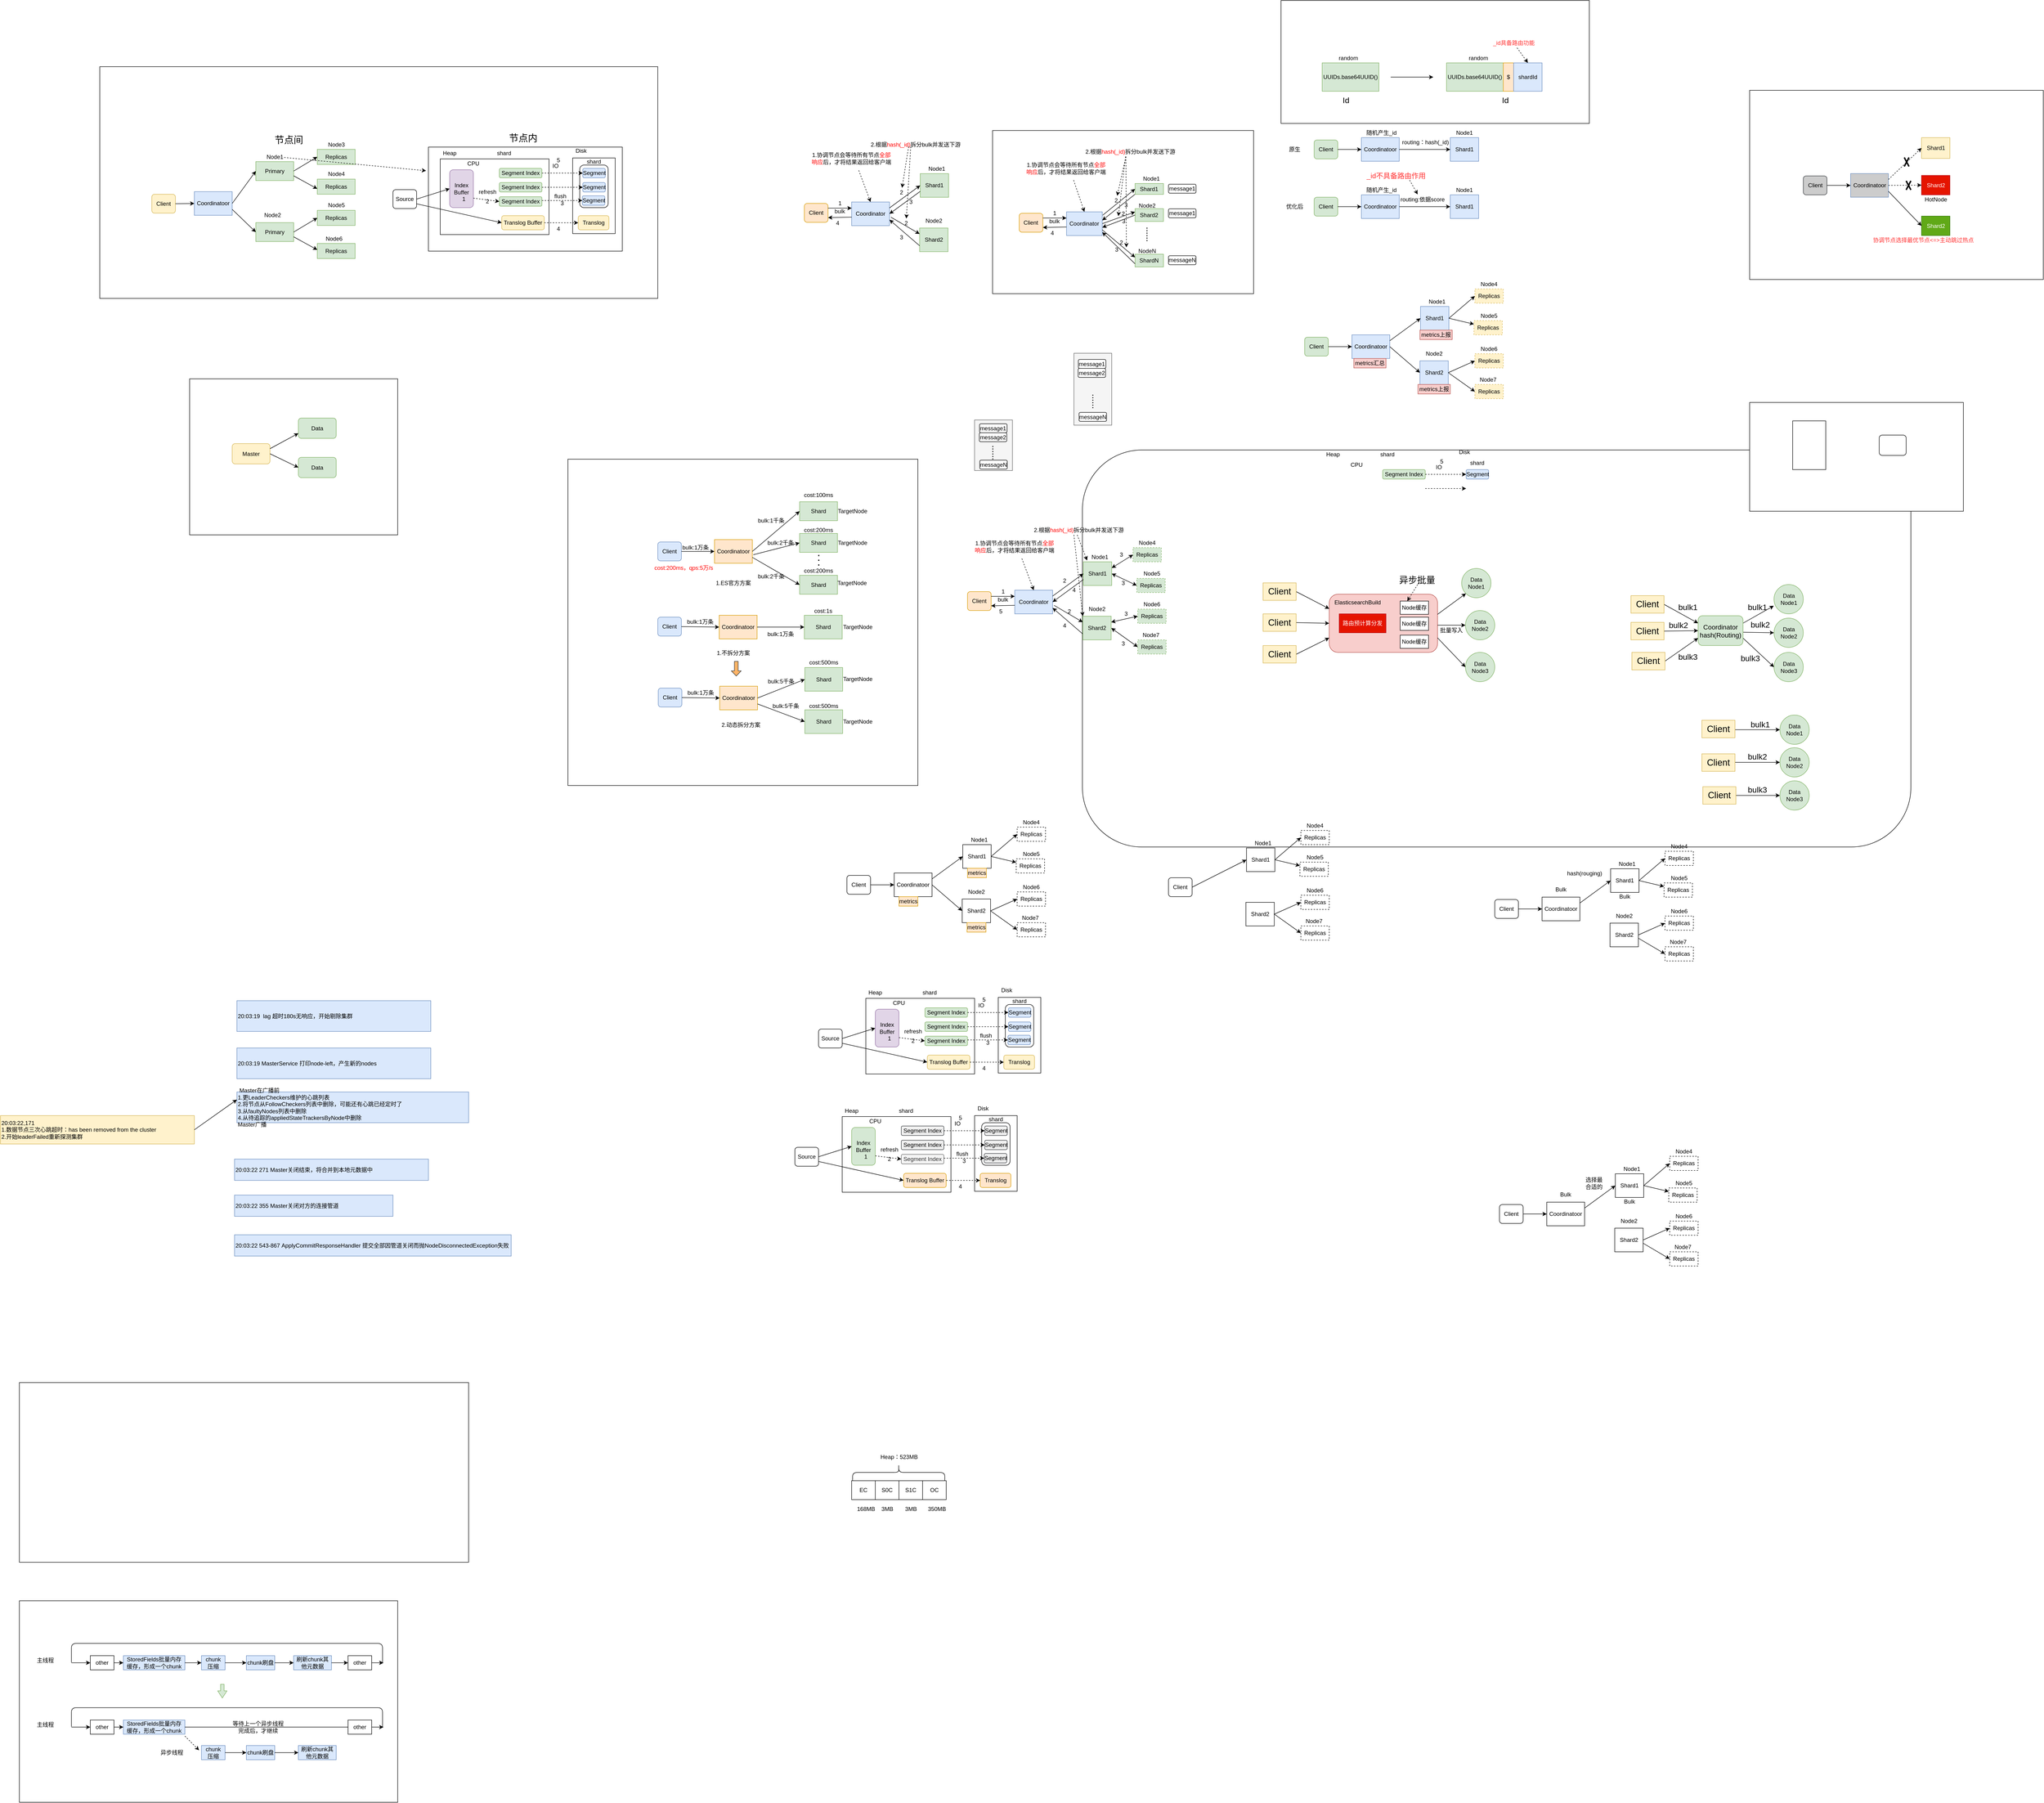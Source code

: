<mxfile version="13.9.9" type="device"><diagram id="OEJoBk85-Bv0_NH9DT17" name="Page-1"><mxGraphModel dx="5954" dy="4805" grid="1" gridSize="10" guides="1" tooltips="1" connect="1" arrows="1" fold="1" page="1" pageScale="1" pageWidth="827" pageHeight="1169" math="0" shadow="0"><root><mxCell id="0"/><mxCell id="1" parent="0"/><mxCell id="6THa8syy_gxSHX-ebNTX-8" value="" style="rounded=0;whiteSpace=wrap;html=1;" parent="1" vertex="1"><mxGeometry x="-1270" y="-830" width="440" height="330" as="geometry"/></mxCell><mxCell id="uXhIq6q5Hpw3spNkFf91-51" value="" style="rounded=0;whiteSpace=wrap;html=1;" parent="1" vertex="1"><mxGeometry x="-1630" y="1754" width="800" height="426" as="geometry"/></mxCell><mxCell id="uXhIq6q5Hpw3spNkFf91-47" value="" style="rounded=0;whiteSpace=wrap;html=1;" parent="1" vertex="1"><mxGeometry x="-1630" y="1292.5" width="950" height="380" as="geometry"/></mxCell><mxCell id="q1AVCFfU8L6pCdhz_FyR-55" value="" style="rounded=0;whiteSpace=wrap;html=1;" parent="1" vertex="1"><mxGeometry x="428" y="-1355" width="552" height="345" as="geometry"/></mxCell><mxCell id="q1AVCFfU8L6pCdhz_FyR-7" value="" style="endArrow=classic;html=1;entryX=0;entryY=0.25;entryDx=0;entryDy=0;exitX=1;exitY=0.5;exitDx=0;exitDy=0;" parent="1" source="q1AVCFfU8L6pCdhz_FyR-1" target="q1AVCFfU8L6pCdhz_FyR-4" edge="1"><mxGeometry width="50" height="50" relative="1" as="geometry"><mxPoint x="667" y="-1160" as="sourcePoint"/><mxPoint x="644.37" y="-1008" as="targetPoint"/></mxGeometry></mxCell><mxCell id="G7ai_j_zUX1ARskMTipx-62" value="" style="rounded=0;whiteSpace=wrap;html=1;" parent="1" vertex="1"><mxGeometry x="1038" y="-1630" width="652" height="260" as="geometry"/></mxCell><mxCell id="JuSAr7sR5aEYBfQ0d-vS-17" value="" style="rounded=1;whiteSpace=wrap;html=1;fillColor=#FFFFFF;" parent="1" vertex="1"><mxGeometry x="618" y="-679.5" width="1752" height="839.5" as="geometry"/></mxCell><mxCell id="JuSAr7sR5aEYBfQ0d-vS-13" value="" style="rounded=0;whiteSpace=wrap;html=1;fillColor=#FFFFFF;" parent="1" vertex="1"><mxGeometry x="-470" y="-660" width="740" height="690" as="geometry"/></mxCell><mxCell id="HxQgGxAPhSVP71QcynLi-56" value="" style="rounded=0;whiteSpace=wrap;html=1;" parent="1" vertex="1"><mxGeometry x="-1460" y="-1490" width="1180" height="490" as="geometry"/></mxCell><mxCell id="HxQgGxAPhSVP71QcynLi-46" value="" style="rounded=0;whiteSpace=wrap;html=1;" parent="1" vertex="1"><mxGeometry x="-765" y="-1320" width="410" height="220" as="geometry"/></mxCell><mxCell id="nhb_xG5JruqT6ig86te6-309" value="" style="rounded=0;whiteSpace=wrap;html=1;" parent="1" vertex="1"><mxGeometry x="2029" y="-1440" width="621" height="400" as="geometry"/></mxCell><mxCell id="NHuiPLGiNXrmOnfskCCM-3" value="Coordinatoor" style="rounded=0;whiteSpace=wrap;html=1;" parent="1" vertex="1"><mxGeometry x="220" y="215" width="80" height="50" as="geometry"/></mxCell><mxCell id="NHuiPLGiNXrmOnfskCCM-4" value="Client" style="rounded=1;whiteSpace=wrap;html=1;" parent="1" vertex="1"><mxGeometry x="120" y="220" width="50" height="40" as="geometry"/></mxCell><mxCell id="NHuiPLGiNXrmOnfskCCM-5" value="Shard1" style="rounded=0;whiteSpace=wrap;html=1;" parent="1" vertex="1"><mxGeometry x="365" y="155" width="60" height="50" as="geometry"/></mxCell><mxCell id="NHuiPLGiNXrmOnfskCCM-6" value="Shard2" style="rounded=0;whiteSpace=wrap;html=1;" parent="1" vertex="1"><mxGeometry x="363.75" y="270" width="60" height="50" as="geometry"/></mxCell><mxCell id="NHuiPLGiNXrmOnfskCCM-8" value="" style="endArrow=classic;html=1;exitX=1;exitY=0.5;exitDx=0;exitDy=0;entryX=0;entryY=0.5;entryDx=0;entryDy=0;" parent="1" source="NHuiPLGiNXrmOnfskCCM-4" target="NHuiPLGiNXrmOnfskCCM-3" edge="1"><mxGeometry width="50" height="50" relative="1" as="geometry"><mxPoint x="130" y="110" as="sourcePoint"/><mxPoint x="180" y="60" as="targetPoint"/></mxGeometry></mxCell><mxCell id="NHuiPLGiNXrmOnfskCCM-9" value="" style="endArrow=classic;html=1;exitX=1;exitY=0.25;exitDx=0;exitDy=0;entryX=0;entryY=0.5;entryDx=0;entryDy=0;" parent="1" source="NHuiPLGiNXrmOnfskCCM-3" target="NHuiPLGiNXrmOnfskCCM-5" edge="1"><mxGeometry width="50" height="50" relative="1" as="geometry"><mxPoint x="280" y="180" as="sourcePoint"/><mxPoint x="330" y="130" as="targetPoint"/></mxGeometry></mxCell><mxCell id="NHuiPLGiNXrmOnfskCCM-10" value="" style="endArrow=classic;html=1;exitX=1;exitY=0.5;exitDx=0;exitDy=0;entryX=0;entryY=0.5;entryDx=0;entryDy=0;" parent="1" source="NHuiPLGiNXrmOnfskCCM-3" target="NHuiPLGiNXrmOnfskCCM-6" edge="1"><mxGeometry width="50" height="50" relative="1" as="geometry"><mxPoint x="230" y="440" as="sourcePoint"/><mxPoint x="280" y="390" as="targetPoint"/></mxGeometry></mxCell><mxCell id="NHuiPLGiNXrmOnfskCCM-12" value="Replicas" style="rounded=0;whiteSpace=wrap;html=1;dashed=1;" parent="1" vertex="1"><mxGeometry x="480" y="118" width="60" height="30" as="geometry"/></mxCell><mxCell id="NHuiPLGiNXrmOnfskCCM-15" value="" style="endArrow=classic;html=1;exitX=1;exitY=0.5;exitDx=0;exitDy=0;entryX=0;entryY=0.5;entryDx=0;entryDy=0;" parent="1" source="NHuiPLGiNXrmOnfskCCM-5" target="NHuiPLGiNXrmOnfskCCM-12" edge="1"><mxGeometry width="50" height="50" relative="1" as="geometry"><mxPoint x="510" y="110" as="sourcePoint"/><mxPoint x="560" y="60" as="targetPoint"/></mxGeometry></mxCell><mxCell id="NHuiPLGiNXrmOnfskCCM-16" value="" style="endArrow=classic;html=1;exitX=1;exitY=0.5;exitDx=0;exitDy=0;entryX=0;entryY=0.5;entryDx=0;entryDy=0;" parent="1" source="NHuiPLGiNXrmOnfskCCM-6" target="LyWsGvOgc8AAysqAsJQm-4" edge="1"><mxGeometry width="50" height="50" relative="1" as="geometry"><mxPoint x="440" y="165" as="sourcePoint"/><mxPoint x="480" y="275" as="targetPoint"/></mxGeometry></mxCell><mxCell id="NHuiPLGiNXrmOnfskCCM-18" value="" style="rounded=0;whiteSpace=wrap;html=1;" parent="1" vertex="1"><mxGeometry x="160" y="480" width="230" height="160" as="geometry"/></mxCell><mxCell id="NHuiPLGiNXrmOnfskCCM-22" value="" style="rounded=0;whiteSpace=wrap;html=1;" parent="1" vertex="1"><mxGeometry x="440" y="478" width="90" height="160" as="geometry"/></mxCell><mxCell id="NHuiPLGiNXrmOnfskCCM-23" value="Index Buffer" style="rounded=1;whiteSpace=wrap;html=1;fillColor=#e1d5e7;strokeColor=#9673a6;" parent="1" vertex="1"><mxGeometry x="180" y="503" width="50" height="80" as="geometry"/></mxCell><mxCell id="NHuiPLGiNXrmOnfskCCM-25" value="Segment Index" style="rounded=1;whiteSpace=wrap;html=1;fillColor=#d5e8d4;strokeColor=#82b366;" parent="1" vertex="1"><mxGeometry x="285" y="500" width="90" height="20" as="geometry"/></mxCell><mxCell id="NHuiPLGiNXrmOnfskCCM-27" value="Translog Buffer" style="rounded=1;whiteSpace=wrap;html=1;fillColor=#fff2cc;strokeColor=#d6b656;" parent="1" vertex="1"><mxGeometry x="290" y="600" width="90" height="30" as="geometry"/></mxCell><mxCell id="NHuiPLGiNXrmOnfskCCM-28" value="Translog" style="rounded=1;whiteSpace=wrap;html=1;fillColor=#fff2cc;strokeColor=#d6b656;" parent="1" vertex="1"><mxGeometry x="451.75" y="600" width="65" height="30" as="geometry"/></mxCell><mxCell id="NHuiPLGiNXrmOnfskCCM-29" value="" style="rounded=1;whiteSpace=wrap;html=1;" parent="1" vertex="1"><mxGeometry x="455" y="493" width="60" height="90" as="geometry"/></mxCell><mxCell id="NHuiPLGiNXrmOnfskCCM-30" value="Source" style="rounded=1;whiteSpace=wrap;html=1;" parent="1" vertex="1"><mxGeometry x="60" y="545" width="50" height="40" as="geometry"/></mxCell><mxCell id="NHuiPLGiNXrmOnfskCCM-31" value="shard" style="text;html=1;strokeColor=none;fillColor=none;align=center;verticalAlign=middle;whiteSpace=wrap;rounded=0;" parent="1" vertex="1"><mxGeometry x="465" y="476" width="40" height="20" as="geometry"/></mxCell><mxCell id="NHuiPLGiNXrmOnfskCCM-32" value="Disk" style="text;html=1;strokeColor=none;fillColor=none;align=center;verticalAlign=middle;whiteSpace=wrap;rounded=0;" parent="1" vertex="1"><mxGeometry x="438" y="453" width="40" height="20" as="geometry"/></mxCell><mxCell id="NHuiPLGiNXrmOnfskCCM-33" value="Heap" style="text;html=1;strokeColor=none;fillColor=none;align=center;verticalAlign=middle;whiteSpace=wrap;rounded=0;" parent="1" vertex="1"><mxGeometry x="160" y="452.5" width="40" height="30" as="geometry"/></mxCell><mxCell id="NHuiPLGiNXrmOnfskCCM-34" value="Segment Index" style="rounded=1;whiteSpace=wrap;html=1;fillColor=#d5e8d4;strokeColor=#82b366;" parent="1" vertex="1"><mxGeometry x="285" y="530" width="90" height="20" as="geometry"/></mxCell><mxCell id="NHuiPLGiNXrmOnfskCCM-35" value="Segment Index" style="rounded=1;whiteSpace=wrap;html=1;fillColor=#d5e8d4;strokeColor=#82b366;" parent="1" vertex="1"><mxGeometry x="285" y="560" width="90" height="20" as="geometry"/></mxCell><mxCell id="NHuiPLGiNXrmOnfskCCM-37" value="Segment" style="rounded=1;whiteSpace=wrap;html=1;fillColor=#dae8fc;strokeColor=#6c8ebf;" parent="1" vertex="1"><mxGeometry x="461.5" y="500" width="47.5" height="20" as="geometry"/></mxCell><mxCell id="NHuiPLGiNXrmOnfskCCM-38" value="Segment" style="rounded=1;whiteSpace=wrap;html=1;fillColor=#dae8fc;strokeColor=#6c8ebf;" parent="1" vertex="1"><mxGeometry x="461.5" y="530" width="47.5" height="20" as="geometry"/></mxCell><mxCell id="NHuiPLGiNXrmOnfskCCM-39" value="Segment" style="rounded=1;whiteSpace=wrap;html=1;fillColor=#dae8fc;strokeColor=#6c8ebf;" parent="1" vertex="1"><mxGeometry x="460.5" y="558" width="47.5" height="20" as="geometry"/></mxCell><mxCell id="NHuiPLGiNXrmOnfskCCM-20" value="" style="endArrow=classic;html=1;entryX=0;entryY=0.5;entryDx=0;entryDy=0;exitX=1;exitY=0.5;exitDx=0;exitDy=0;dashed=1;" parent="1" source="NHuiPLGiNXrmOnfskCCM-25" target="NHuiPLGiNXrmOnfskCCM-37" edge="1"><mxGeometry width="50" height="50" relative="1" as="geometry"><mxPoint x="110" y="520" as="sourcePoint"/><mxPoint x="160" y="470" as="targetPoint"/></mxGeometry></mxCell><mxCell id="NHuiPLGiNXrmOnfskCCM-41" value="" style="endArrow=classic;html=1;entryX=0;entryY=0.5;entryDx=0;entryDy=0;exitX=1;exitY=0.5;exitDx=0;exitDy=0;dashed=1;" parent="1" source="NHuiPLGiNXrmOnfskCCM-34" target="NHuiPLGiNXrmOnfskCCM-38" edge="1"><mxGeometry width="50" height="50" relative="1" as="geometry"><mxPoint x="160" y="440" as="sourcePoint"/><mxPoint x="210" y="390" as="targetPoint"/></mxGeometry></mxCell><mxCell id="NHuiPLGiNXrmOnfskCCM-42" value="" style="endArrow=classic;html=1;entryX=0;entryY=0.5;entryDx=0;entryDy=0;dashed=1;" parent="1" target="NHuiPLGiNXrmOnfskCCM-39" edge="1"><mxGeometry width="50" height="50" relative="1" as="geometry"><mxPoint x="375" y="568" as="sourcePoint"/><mxPoint x="700" y="530" as="targetPoint"/></mxGeometry></mxCell><mxCell id="NHuiPLGiNXrmOnfskCCM-43" value="" style="endArrow=classic;html=1;entryX=0;entryY=0.5;entryDx=0;entryDy=0;exitX=1;exitY=0.5;exitDx=0;exitDy=0;dashed=1;" parent="1" source="NHuiPLGiNXrmOnfskCCM-27" target="NHuiPLGiNXrmOnfskCCM-28" edge="1"><mxGeometry width="50" height="50" relative="1" as="geometry"><mxPoint x="190" y="770" as="sourcePoint"/><mxPoint x="240" y="720" as="targetPoint"/></mxGeometry></mxCell><mxCell id="NHuiPLGiNXrmOnfskCCM-44" value="" style="endArrow=classic;html=1;entryX=0;entryY=0.5;entryDx=0;entryDy=0;exitX=1;exitY=0.5;exitDx=0;exitDy=0;" parent="1" source="NHuiPLGiNXrmOnfskCCM-30" target="NHuiPLGiNXrmOnfskCCM-23" edge="1"><mxGeometry width="50" height="50" relative="1" as="geometry"><mxPoint x="90" y="460" as="sourcePoint"/><mxPoint x="140" y="410" as="targetPoint"/></mxGeometry></mxCell><mxCell id="NHuiPLGiNXrmOnfskCCM-45" value="" style="endArrow=classic;html=1;exitX=1;exitY=0.75;exitDx=0;exitDy=0;entryX=0;entryY=0.5;entryDx=0;entryDy=0;" parent="1" source="NHuiPLGiNXrmOnfskCCM-30" target="NHuiPLGiNXrmOnfskCCM-27" edge="1"><mxGeometry width="50" height="50" relative="1" as="geometry"><mxPoint x="110" y="720" as="sourcePoint"/><mxPoint x="160" y="670" as="targetPoint"/></mxGeometry></mxCell><mxCell id="NHuiPLGiNXrmOnfskCCM-46" value="" style="endArrow=classic;html=1;entryX=0;entryY=0.5;entryDx=0;entryDy=0;exitX=1;exitY=0.75;exitDx=0;exitDy=0;dashed=1;" parent="1" source="NHuiPLGiNXrmOnfskCCM-23" target="NHuiPLGiNXrmOnfskCCM-35" edge="1"><mxGeometry width="50" height="50" relative="1" as="geometry"><mxPoint x="180" y="410" as="sourcePoint"/><mxPoint x="230" y="360" as="targetPoint"/></mxGeometry></mxCell><mxCell id="NHuiPLGiNXrmOnfskCCM-48" value="Node1" style="text;html=1;strokeColor=none;fillColor=none;align=center;verticalAlign=middle;whiteSpace=wrap;rounded=0;" parent="1" vertex="1"><mxGeometry x="380" y="135" width="40" height="20" as="geometry"/></mxCell><mxCell id="NHuiPLGiNXrmOnfskCCM-49" value="Node2" style="text;html=1;strokeColor=none;fillColor=none;align=center;verticalAlign=middle;whiteSpace=wrap;rounded=0;" parent="1" vertex="1"><mxGeometry x="374" y="245" width="40" height="20" as="geometry"/></mxCell><mxCell id="NHuiPLGiNXrmOnfskCCM-51" value="Node4" style="text;html=1;strokeColor=none;fillColor=none;align=center;verticalAlign=middle;whiteSpace=wrap;rounded=0;" parent="1" vertex="1"><mxGeometry x="490" y="98" width="40" height="20" as="geometry"/></mxCell><mxCell id="NHuiPLGiNXrmOnfskCCM-53" value="Node5" style="text;html=1;strokeColor=none;fillColor=none;align=center;verticalAlign=middle;whiteSpace=wrap;rounded=0;" parent="1" vertex="1"><mxGeometry x="490" y="165" width="40" height="20" as="geometry"/></mxCell><mxCell id="NHuiPLGiNXrmOnfskCCM-55" value="IO" style="text;html=1;strokeColor=none;fillColor=none;align=center;verticalAlign=middle;whiteSpace=wrap;rounded=0;" parent="1" vertex="1"><mxGeometry x="383.75" y="485" width="40" height="20" as="geometry"/></mxCell><mxCell id="NHuiPLGiNXrmOnfskCCM-56" value="CPU" style="text;html=1;strokeColor=none;fillColor=none;align=center;verticalAlign=middle;whiteSpace=wrap;rounded=0;" parent="1" vertex="1"><mxGeometry x="210" y="480" width="40" height="20" as="geometry"/></mxCell><mxCell id="NHuiPLGiNXrmOnfskCCM-57" value="1" style="text;html=1;strokeColor=none;fillColor=none;align=center;verticalAlign=middle;whiteSpace=wrap;rounded=0;" parent="1" vertex="1"><mxGeometry x="190" y="555" width="40" height="20" as="geometry"/></mxCell><mxCell id="NHuiPLGiNXrmOnfskCCM-58" value="2" style="text;html=1;strokeColor=none;fillColor=none;align=center;verticalAlign=middle;whiteSpace=wrap;rounded=0;" parent="1" vertex="1"><mxGeometry x="240" y="560" width="40" height="20" as="geometry"/></mxCell><mxCell id="NHuiPLGiNXrmOnfskCCM-59" value="3" style="text;html=1;strokeColor=none;fillColor=none;align=center;verticalAlign=middle;whiteSpace=wrap;rounded=0;" parent="1" vertex="1"><mxGeometry x="398" y="564" width="40" height="20" as="geometry"/></mxCell><mxCell id="NHuiPLGiNXrmOnfskCCM-60" value="refresh" style="text;html=1;strokeColor=none;fillColor=none;align=center;verticalAlign=middle;whiteSpace=wrap;rounded=0;" parent="1" vertex="1"><mxGeometry x="240" y="540" width="40" height="20" as="geometry"/></mxCell><mxCell id="NHuiPLGiNXrmOnfskCCM-64" value="flush" style="text;html=1;strokeColor=none;fillColor=none;align=center;verticalAlign=middle;whiteSpace=wrap;rounded=0;" parent="1" vertex="1"><mxGeometry x="394" y="549" width="40" height="20" as="geometry"/></mxCell><mxCell id="NHuiPLGiNXrmOnfskCCM-67" value="4" style="text;html=1;strokeColor=none;fillColor=none;align=center;verticalAlign=middle;whiteSpace=wrap;rounded=0;" parent="1" vertex="1"><mxGeometry x="390" y="618" width="40" height="20" as="geometry"/></mxCell><mxCell id="NHuiPLGiNXrmOnfskCCM-68" value="5" style="text;html=1;strokeColor=none;fillColor=none;align=center;verticalAlign=middle;whiteSpace=wrap;rounded=0;" parent="1" vertex="1"><mxGeometry x="390" y="473" width="40" height="20" as="geometry"/></mxCell><mxCell id="NHuiPLGiNXrmOnfskCCM-70" value="shard" style="text;html=1;strokeColor=none;fillColor=none;align=center;verticalAlign=middle;whiteSpace=wrap;rounded=0;" parent="1" vertex="1"><mxGeometry x="270" y="450" width="50" height="35" as="geometry"/></mxCell><mxCell id="LyWsGvOgc8AAysqAsJQm-3" value="Replicas" style="rounded=0;whiteSpace=wrap;html=1;dashed=1;" parent="1" vertex="1"><mxGeometry x="478" y="185" width="60" height="30" as="geometry"/></mxCell><mxCell id="LyWsGvOgc8AAysqAsJQm-4" value="Replicas" style="rounded=0;whiteSpace=wrap;html=1;dashed=1;" parent="1" vertex="1"><mxGeometry x="480" y="255" width="60" height="30" as="geometry"/></mxCell><mxCell id="LyWsGvOgc8AAysqAsJQm-5" value="Replicas" style="rounded=0;whiteSpace=wrap;html=1;dashed=1;" parent="1" vertex="1"><mxGeometry x="480" y="320" width="60" height="30" as="geometry"/></mxCell><mxCell id="LyWsGvOgc8AAysqAsJQm-6" value="" style="endArrow=classic;html=1;exitX=1;exitY=0.5;exitDx=0;exitDy=0;entryX=0;entryY=0.5;entryDx=0;entryDy=0;" parent="1" source="NHuiPLGiNXrmOnfskCCM-6" target="LyWsGvOgc8AAysqAsJQm-5" edge="1"><mxGeometry width="50" height="50" relative="1" as="geometry"><mxPoint x="433.75" y="285" as="sourcePoint"/><mxPoint x="488" y="265" as="targetPoint"/></mxGeometry></mxCell><mxCell id="LyWsGvOgc8AAysqAsJQm-7" value="Node6" style="text;html=1;strokeColor=none;fillColor=none;align=center;verticalAlign=middle;whiteSpace=wrap;rounded=0;" parent="1" vertex="1"><mxGeometry x="490" y="235" width="40" height="20" as="geometry"/></mxCell><mxCell id="LyWsGvOgc8AAysqAsJQm-8" value="Node7" style="text;html=1;strokeColor=none;fillColor=none;align=center;verticalAlign=middle;whiteSpace=wrap;rounded=0;" parent="1" vertex="1"><mxGeometry x="488" y="300" width="40" height="20" as="geometry"/></mxCell><mxCell id="LyWsGvOgc8AAysqAsJQm-9" value="" style="endArrow=classic;html=1;exitX=1;exitY=0.5;exitDx=0;exitDy=0;entryX=0;entryY=0.25;entryDx=0;entryDy=0;" parent="1" source="NHuiPLGiNXrmOnfskCCM-5" target="LyWsGvOgc8AAysqAsJQm-3" edge="1"><mxGeometry width="50" height="50" relative="1" as="geometry"><mxPoint x="440" y="165" as="sourcePoint"/><mxPoint x="490" y="130" as="targetPoint"/></mxGeometry></mxCell><mxCell id="LyWsGvOgc8AAysqAsJQm-13" value="metrics" style="text;html=1;strokeColor=#d79b00;fillColor=#ffe6cc;align=center;verticalAlign=middle;whiteSpace=wrap;rounded=0;" parent="1" vertex="1"><mxGeometry x="230" y="265" width="40" height="20" as="geometry"/></mxCell><mxCell id="LyWsGvOgc8AAysqAsJQm-14" value="metrics" style="text;html=1;strokeColor=#d79b00;fillColor=#ffe6cc;align=center;verticalAlign=middle;whiteSpace=wrap;rounded=0;" parent="1" vertex="1"><mxGeometry x="375" y="205" width="40" height="20" as="geometry"/></mxCell><mxCell id="LyWsGvOgc8AAysqAsJQm-15" value="metrics" style="text;html=1;strokeColor=#d79b00;fillColor=#ffe6cc;align=center;verticalAlign=middle;whiteSpace=wrap;rounded=0;" parent="1" vertex="1"><mxGeometry x="374" y="320" width="40" height="20" as="geometry"/></mxCell><mxCell id="TphYFVUh6AV5UGDXUBOH-2" value="" style="rounded=0;whiteSpace=wrap;html=1;" parent="1" vertex="1"><mxGeometry x="-740" y="-1295" width="230" height="160" as="geometry"/></mxCell><mxCell id="TphYFVUh6AV5UGDXUBOH-3" value="" style="rounded=0;whiteSpace=wrap;html=1;" parent="1" vertex="1"><mxGeometry x="-460" y="-1297" width="90" height="160" as="geometry"/></mxCell><mxCell id="TphYFVUh6AV5UGDXUBOH-4" value="Index Buffer" style="rounded=1;whiteSpace=wrap;html=1;fillColor=#e1d5e7;strokeColor=#9673a6;" parent="1" vertex="1"><mxGeometry x="-720" y="-1272" width="50" height="80" as="geometry"/></mxCell><mxCell id="TphYFVUh6AV5UGDXUBOH-5" value="Segment Index" style="rounded=1;whiteSpace=wrap;html=1;fillColor=#d5e8d4;strokeColor=#82b366;" parent="1" vertex="1"><mxGeometry x="-615" y="-1275" width="90" height="20" as="geometry"/></mxCell><mxCell id="TphYFVUh6AV5UGDXUBOH-6" value="Translog Buffer" style="rounded=1;whiteSpace=wrap;html=1;fillColor=#fff2cc;strokeColor=#d6b656;" parent="1" vertex="1"><mxGeometry x="-610" y="-1175" width="90" height="30" as="geometry"/></mxCell><mxCell id="TphYFVUh6AV5UGDXUBOH-7" value="Translog" style="rounded=1;whiteSpace=wrap;html=1;fillColor=#fff2cc;strokeColor=#d6b656;" parent="1" vertex="1"><mxGeometry x="-448.25" y="-1175" width="65" height="30" as="geometry"/></mxCell><mxCell id="TphYFVUh6AV5UGDXUBOH-8" value="" style="rounded=1;whiteSpace=wrap;html=1;" parent="1" vertex="1"><mxGeometry x="-445" y="-1282" width="60" height="90" as="geometry"/></mxCell><mxCell id="TphYFVUh6AV5UGDXUBOH-9" value="Source" style="rounded=1;whiteSpace=wrap;html=1;" parent="1" vertex="1"><mxGeometry x="-840" y="-1230" width="50" height="40" as="geometry"/></mxCell><mxCell id="TphYFVUh6AV5UGDXUBOH-10" value="shard" style="text;html=1;strokeColor=none;fillColor=none;align=center;verticalAlign=middle;whiteSpace=wrap;rounded=0;" parent="1" vertex="1"><mxGeometry x="-435" y="-1299" width="40" height="20" as="geometry"/></mxCell><mxCell id="TphYFVUh6AV5UGDXUBOH-11" value="Disk" style="text;html=1;strokeColor=none;fillColor=none;align=center;verticalAlign=middle;whiteSpace=wrap;rounded=0;" parent="1" vertex="1"><mxGeometry x="-462" y="-1322" width="40" height="20" as="geometry"/></mxCell><mxCell id="TphYFVUh6AV5UGDXUBOH-12" value="Heap" style="text;html=1;strokeColor=none;fillColor=none;align=center;verticalAlign=middle;whiteSpace=wrap;rounded=0;" parent="1" vertex="1"><mxGeometry x="-740" y="-1322.5" width="40" height="30" as="geometry"/></mxCell><mxCell id="TphYFVUh6AV5UGDXUBOH-13" value="Segment Index" style="rounded=1;whiteSpace=wrap;html=1;fillColor=#d5e8d4;strokeColor=#82b366;" parent="1" vertex="1"><mxGeometry x="-615" y="-1245" width="90" height="20" as="geometry"/></mxCell><mxCell id="TphYFVUh6AV5UGDXUBOH-14" value="Segment Index" style="rounded=1;whiteSpace=wrap;html=1;fillColor=#d5e8d4;strokeColor=#82b366;" parent="1" vertex="1"><mxGeometry x="-615" y="-1215" width="90" height="20" as="geometry"/></mxCell><mxCell id="TphYFVUh6AV5UGDXUBOH-15" value="Segment" style="rounded=1;whiteSpace=wrap;html=1;fillColor=#dae8fc;strokeColor=#6c8ebf;" parent="1" vertex="1"><mxGeometry x="-438.5" y="-1275" width="47.5" height="20" as="geometry"/></mxCell><mxCell id="TphYFVUh6AV5UGDXUBOH-16" value="Segment" style="rounded=1;whiteSpace=wrap;html=1;fillColor=#dae8fc;strokeColor=#6c8ebf;" parent="1" vertex="1"><mxGeometry x="-438.5" y="-1245" width="47.5" height="20" as="geometry"/></mxCell><mxCell id="TphYFVUh6AV5UGDXUBOH-17" value="Segment" style="rounded=1;whiteSpace=wrap;html=1;fillColor=#dae8fc;strokeColor=#6c8ebf;" parent="1" vertex="1"><mxGeometry x="-439.5" y="-1217" width="47.5" height="20" as="geometry"/></mxCell><mxCell id="TphYFVUh6AV5UGDXUBOH-18" value="" style="endArrow=classic;html=1;entryX=0;entryY=0.5;entryDx=0;entryDy=0;exitX=1;exitY=0.5;exitDx=0;exitDy=0;dashed=1;" parent="1" source="TphYFVUh6AV5UGDXUBOH-5" target="TphYFVUh6AV5UGDXUBOH-15" edge="1"><mxGeometry width="50" height="50" relative="1" as="geometry"><mxPoint x="-790" y="-1255" as="sourcePoint"/><mxPoint x="-740" y="-1305" as="targetPoint"/></mxGeometry></mxCell><mxCell id="TphYFVUh6AV5UGDXUBOH-19" value="" style="endArrow=classic;html=1;entryX=0;entryY=0.5;entryDx=0;entryDy=0;exitX=1;exitY=0.5;exitDx=0;exitDy=0;dashed=1;" parent="1" source="TphYFVUh6AV5UGDXUBOH-13" target="TphYFVUh6AV5UGDXUBOH-16" edge="1"><mxGeometry width="50" height="50" relative="1" as="geometry"><mxPoint x="-740" y="-1335" as="sourcePoint"/><mxPoint x="-690" y="-1385" as="targetPoint"/></mxGeometry></mxCell><mxCell id="TphYFVUh6AV5UGDXUBOH-20" value="" style="endArrow=classic;html=1;entryX=0;entryY=0.5;entryDx=0;entryDy=0;dashed=1;" parent="1" target="TphYFVUh6AV5UGDXUBOH-17" edge="1"><mxGeometry width="50" height="50" relative="1" as="geometry"><mxPoint x="-525" y="-1207" as="sourcePoint"/><mxPoint x="-200" y="-1245" as="targetPoint"/></mxGeometry></mxCell><mxCell id="TphYFVUh6AV5UGDXUBOH-21" value="" style="endArrow=classic;html=1;entryX=0;entryY=0.5;entryDx=0;entryDy=0;exitX=1;exitY=0.5;exitDx=0;exitDy=0;dashed=1;" parent="1" source="TphYFVUh6AV5UGDXUBOH-6" target="TphYFVUh6AV5UGDXUBOH-7" edge="1"><mxGeometry width="50" height="50" relative="1" as="geometry"><mxPoint x="-710" y="-1005" as="sourcePoint"/><mxPoint x="-660" y="-1055" as="targetPoint"/></mxGeometry></mxCell><mxCell id="TphYFVUh6AV5UGDXUBOH-22" value="" style="endArrow=classic;html=1;entryX=0;entryY=0.5;entryDx=0;entryDy=0;exitX=1;exitY=0.5;exitDx=0;exitDy=0;" parent="1" source="TphYFVUh6AV5UGDXUBOH-9" target="TphYFVUh6AV5UGDXUBOH-4" edge="1"><mxGeometry width="50" height="50" relative="1" as="geometry"><mxPoint x="-810" y="-1315" as="sourcePoint"/><mxPoint x="-760" y="-1365" as="targetPoint"/></mxGeometry></mxCell><mxCell id="TphYFVUh6AV5UGDXUBOH-23" value="" style="endArrow=classic;html=1;exitX=1;exitY=0.75;exitDx=0;exitDy=0;entryX=0;entryY=0.5;entryDx=0;entryDy=0;" parent="1" source="TphYFVUh6AV5UGDXUBOH-9" target="TphYFVUh6AV5UGDXUBOH-6" edge="1"><mxGeometry width="50" height="50" relative="1" as="geometry"><mxPoint x="-790" y="-1055" as="sourcePoint"/><mxPoint x="-740" y="-1105" as="targetPoint"/></mxGeometry></mxCell><mxCell id="TphYFVUh6AV5UGDXUBOH-24" value="" style="endArrow=classic;html=1;entryX=0;entryY=0.5;entryDx=0;entryDy=0;exitX=1;exitY=0.75;exitDx=0;exitDy=0;dashed=1;" parent="1" source="TphYFVUh6AV5UGDXUBOH-4" target="TphYFVUh6AV5UGDXUBOH-14" edge="1"><mxGeometry width="50" height="50" relative="1" as="geometry"><mxPoint x="-720" y="-1365" as="sourcePoint"/><mxPoint x="-670" y="-1415" as="targetPoint"/></mxGeometry></mxCell><mxCell id="TphYFVUh6AV5UGDXUBOH-25" value="IO" style="text;html=1;strokeColor=none;fillColor=none;align=center;verticalAlign=middle;whiteSpace=wrap;rounded=0;" parent="1" vertex="1"><mxGeometry x="-516.25" y="-1290" width="40" height="20" as="geometry"/></mxCell><mxCell id="TphYFVUh6AV5UGDXUBOH-26" value="CPU" style="text;html=1;strokeColor=none;fillColor=none;align=center;verticalAlign=middle;whiteSpace=wrap;rounded=0;" parent="1" vertex="1"><mxGeometry x="-690" y="-1295" width="40" height="20" as="geometry"/></mxCell><mxCell id="TphYFVUh6AV5UGDXUBOH-27" value="1" style="text;html=1;strokeColor=none;fillColor=none;align=center;verticalAlign=middle;whiteSpace=wrap;rounded=0;" parent="1" vertex="1"><mxGeometry x="-710" y="-1220" width="40" height="20" as="geometry"/></mxCell><mxCell id="TphYFVUh6AV5UGDXUBOH-28" value="2" style="text;html=1;strokeColor=none;fillColor=none;align=center;verticalAlign=middle;whiteSpace=wrap;rounded=0;" parent="1" vertex="1"><mxGeometry x="-660" y="-1215" width="40" height="20" as="geometry"/></mxCell><mxCell id="TphYFVUh6AV5UGDXUBOH-29" value="3" style="text;html=1;strokeColor=none;fillColor=none;align=center;verticalAlign=middle;whiteSpace=wrap;rounded=0;" parent="1" vertex="1"><mxGeometry x="-502" y="-1211" width="40" height="20" as="geometry"/></mxCell><mxCell id="TphYFVUh6AV5UGDXUBOH-30" value="refresh" style="text;html=1;strokeColor=none;fillColor=none;align=center;verticalAlign=middle;whiteSpace=wrap;rounded=0;" parent="1" vertex="1"><mxGeometry x="-660" y="-1235" width="40" height="20" as="geometry"/></mxCell><mxCell id="TphYFVUh6AV5UGDXUBOH-31" value="flush" style="text;html=1;strokeColor=none;fillColor=none;align=center;verticalAlign=middle;whiteSpace=wrap;rounded=0;" parent="1" vertex="1"><mxGeometry x="-506" y="-1226" width="40" height="20" as="geometry"/></mxCell><mxCell id="TphYFVUh6AV5UGDXUBOH-32" value="4" style="text;html=1;strokeColor=none;fillColor=none;align=center;verticalAlign=middle;whiteSpace=wrap;rounded=0;" parent="1" vertex="1"><mxGeometry x="-510" y="-1157" width="40" height="20" as="geometry"/></mxCell><mxCell id="TphYFVUh6AV5UGDXUBOH-33" value="5" style="text;html=1;strokeColor=none;fillColor=none;align=center;verticalAlign=middle;whiteSpace=wrap;rounded=0;" parent="1" vertex="1"><mxGeometry x="-510" y="-1302" width="40" height="20" as="geometry"/></mxCell><mxCell id="TphYFVUh6AV5UGDXUBOH-34" value="shard" style="text;html=1;strokeColor=none;fillColor=none;align=center;verticalAlign=middle;whiteSpace=wrap;rounded=0;" parent="1" vertex="1"><mxGeometry x="-630" y="-1325" width="50" height="35" as="geometry"/></mxCell><mxCell id="wI6c_5ztV1vX2aWAGBsy-1" value="Coordinatoor" style="rounded=0;whiteSpace=wrap;html=1;" parent="1" vertex="1"><mxGeometry x="1590" y="266" width="80" height="50" as="geometry"/></mxCell><mxCell id="wI6c_5ztV1vX2aWAGBsy-2" value="Client" style="rounded=1;whiteSpace=wrap;html=1;" parent="1" vertex="1"><mxGeometry x="1490" y="271" width="50" height="40" as="geometry"/></mxCell><mxCell id="wI6c_5ztV1vX2aWAGBsy-3" value="Shard1" style="rounded=0;whiteSpace=wrap;html=1;" parent="1" vertex="1"><mxGeometry x="1735" y="206" width="60" height="50" as="geometry"/></mxCell><mxCell id="wI6c_5ztV1vX2aWAGBsy-4" value="Shard2" style="rounded=0;whiteSpace=wrap;html=1;" parent="1" vertex="1"><mxGeometry x="1733.75" y="321" width="60" height="50" as="geometry"/></mxCell><mxCell id="wI6c_5ztV1vX2aWAGBsy-5" value="" style="endArrow=classic;html=1;exitX=1;exitY=0.5;exitDx=0;exitDy=0;entryX=0;entryY=0.5;entryDx=0;entryDy=0;" parent="1" source="wI6c_5ztV1vX2aWAGBsy-2" target="wI6c_5ztV1vX2aWAGBsy-1" edge="1"><mxGeometry width="50" height="50" relative="1" as="geometry"><mxPoint x="1500" y="161" as="sourcePoint"/><mxPoint x="1550" y="111" as="targetPoint"/></mxGeometry></mxCell><mxCell id="wI6c_5ztV1vX2aWAGBsy-6" value="" style="endArrow=classic;html=1;exitX=1;exitY=0.25;exitDx=0;exitDy=0;entryX=0;entryY=0.5;entryDx=0;entryDy=0;" parent="1" source="wI6c_5ztV1vX2aWAGBsy-1" target="wI6c_5ztV1vX2aWAGBsy-3" edge="1"><mxGeometry width="50" height="50" relative="1" as="geometry"><mxPoint x="1650" y="231" as="sourcePoint"/><mxPoint x="1700" y="181" as="targetPoint"/></mxGeometry></mxCell><mxCell id="wI6c_5ztV1vX2aWAGBsy-8" value="Replicas" style="rounded=0;whiteSpace=wrap;html=1;dashed=1;" parent="1" vertex="1"><mxGeometry x="1850" y="169" width="60" height="30" as="geometry"/></mxCell><mxCell id="wI6c_5ztV1vX2aWAGBsy-9" value="" style="endArrow=classic;html=1;exitX=1;exitY=0.5;exitDx=0;exitDy=0;entryX=0;entryY=0.5;entryDx=0;entryDy=0;" parent="1" source="wI6c_5ztV1vX2aWAGBsy-3" target="wI6c_5ztV1vX2aWAGBsy-8" edge="1"><mxGeometry width="50" height="50" relative="1" as="geometry"><mxPoint x="1880" y="161" as="sourcePoint"/><mxPoint x="1930" y="111" as="targetPoint"/></mxGeometry></mxCell><mxCell id="wI6c_5ztV1vX2aWAGBsy-11" value="Node1" style="text;html=1;strokeColor=none;fillColor=none;align=center;verticalAlign=middle;whiteSpace=wrap;rounded=0;" parent="1" vertex="1"><mxGeometry x="1750" y="186" width="40" height="20" as="geometry"/></mxCell><mxCell id="wI6c_5ztV1vX2aWAGBsy-12" value="Node2" style="text;html=1;strokeColor=none;fillColor=none;align=center;verticalAlign=middle;whiteSpace=wrap;rounded=0;" parent="1" vertex="1"><mxGeometry x="1744" y="296" width="40" height="20" as="geometry"/></mxCell><mxCell id="wI6c_5ztV1vX2aWAGBsy-13" value="Node4" style="text;html=1;strokeColor=none;fillColor=none;align=center;verticalAlign=middle;whiteSpace=wrap;rounded=0;" parent="1" vertex="1"><mxGeometry x="1860" y="149" width="40" height="20" as="geometry"/></mxCell><mxCell id="wI6c_5ztV1vX2aWAGBsy-14" value="Node5" style="text;html=1;strokeColor=none;fillColor=none;align=center;verticalAlign=middle;whiteSpace=wrap;rounded=0;" parent="1" vertex="1"><mxGeometry x="1860" y="216" width="40" height="20" as="geometry"/></mxCell><mxCell id="wI6c_5ztV1vX2aWAGBsy-15" value="Replicas" style="rounded=0;whiteSpace=wrap;html=1;dashed=1;" parent="1" vertex="1"><mxGeometry x="1848" y="236" width="60" height="30" as="geometry"/></mxCell><mxCell id="wI6c_5ztV1vX2aWAGBsy-16" value="Replicas" style="rounded=0;whiteSpace=wrap;html=1;dashed=1;" parent="1" vertex="1"><mxGeometry x="1850" y="306" width="60" height="30" as="geometry"/></mxCell><mxCell id="wI6c_5ztV1vX2aWAGBsy-17" value="Replicas" style="rounded=0;whiteSpace=wrap;html=1;dashed=1;" parent="1" vertex="1"><mxGeometry x="1850" y="371" width="60" height="30" as="geometry"/></mxCell><mxCell id="wI6c_5ztV1vX2aWAGBsy-19" value="Node6" style="text;html=1;strokeColor=none;fillColor=none;align=center;verticalAlign=middle;whiteSpace=wrap;rounded=0;" parent="1" vertex="1"><mxGeometry x="1860" y="286" width="40" height="20" as="geometry"/></mxCell><mxCell id="wI6c_5ztV1vX2aWAGBsy-20" value="Node7" style="text;html=1;strokeColor=none;fillColor=none;align=center;verticalAlign=middle;whiteSpace=wrap;rounded=0;" parent="1" vertex="1"><mxGeometry x="1858" y="351" width="40" height="20" as="geometry"/></mxCell><mxCell id="wI6c_5ztV1vX2aWAGBsy-21" value="" style="endArrow=classic;html=1;exitX=1;exitY=0.5;exitDx=0;exitDy=0;entryX=0;entryY=0.25;entryDx=0;entryDy=0;" parent="1" source="wI6c_5ztV1vX2aWAGBsy-3" target="wI6c_5ztV1vX2aWAGBsy-15" edge="1"><mxGeometry width="50" height="50" relative="1" as="geometry"><mxPoint x="1810" y="216" as="sourcePoint"/><mxPoint x="1860" y="181" as="targetPoint"/></mxGeometry></mxCell><mxCell id="wI6c_5ztV1vX2aWAGBsy-26" value="Bulk" style="text;html=1;strokeColor=none;fillColor=none;align=center;verticalAlign=middle;whiteSpace=wrap;rounded=0;" parent="1" vertex="1"><mxGeometry x="1610" y="240" width="40" height="20" as="geometry"/></mxCell><mxCell id="wI6c_5ztV1vX2aWAGBsy-27" value="Bulk" style="text;html=1;strokeColor=none;fillColor=none;align=center;verticalAlign=middle;whiteSpace=wrap;rounded=0;" parent="1" vertex="1"><mxGeometry x="1745" y="255" width="40" height="20" as="geometry"/></mxCell><mxCell id="wI6c_5ztV1vX2aWAGBsy-29" value="Client" style="rounded=1;whiteSpace=wrap;html=1;" parent="1" vertex="1"><mxGeometry x="800" y="225" width="50" height="40" as="geometry"/></mxCell><mxCell id="wI6c_5ztV1vX2aWAGBsy-30" value="Shard1" style="rounded=0;whiteSpace=wrap;html=1;" parent="1" vertex="1"><mxGeometry x="965" y="162" width="60" height="50" as="geometry"/></mxCell><mxCell id="wI6c_5ztV1vX2aWAGBsy-31" value="Shard2" style="rounded=0;whiteSpace=wrap;html=1;" parent="1" vertex="1"><mxGeometry x="963.75" y="277" width="60" height="50" as="geometry"/></mxCell><mxCell id="wI6c_5ztV1vX2aWAGBsy-32" value="" style="endArrow=classic;html=1;exitX=1;exitY=0.5;exitDx=0;exitDy=0;entryX=0;entryY=0.5;entryDx=0;entryDy=0;" parent="1" source="wI6c_5ztV1vX2aWAGBsy-29" target="wI6c_5ztV1vX2aWAGBsy-30" edge="1"><mxGeometry width="50" height="50" relative="1" as="geometry"><mxPoint x="730" y="117" as="sourcePoint"/><mxPoint x="820" y="247" as="targetPoint"/></mxGeometry></mxCell><mxCell id="wI6c_5ztV1vX2aWAGBsy-35" value="Replicas" style="rounded=0;whiteSpace=wrap;html=1;dashed=1;" parent="1" vertex="1"><mxGeometry x="1080" y="125" width="60" height="30" as="geometry"/></mxCell><mxCell id="wI6c_5ztV1vX2aWAGBsy-36" value="" style="endArrow=classic;html=1;exitX=1;exitY=0.5;exitDx=0;exitDy=0;entryX=0;entryY=0.5;entryDx=0;entryDy=0;" parent="1" source="wI6c_5ztV1vX2aWAGBsy-30" target="wI6c_5ztV1vX2aWAGBsy-35" edge="1"><mxGeometry width="50" height="50" relative="1" as="geometry"><mxPoint x="1110" y="117" as="sourcePoint"/><mxPoint x="1160" y="67" as="targetPoint"/></mxGeometry></mxCell><mxCell id="wI6c_5ztV1vX2aWAGBsy-38" value="Node1" style="text;html=1;strokeColor=none;fillColor=none;align=center;verticalAlign=middle;whiteSpace=wrap;rounded=0;" parent="1" vertex="1"><mxGeometry x="980" y="142" width="40" height="20" as="geometry"/></mxCell><mxCell id="wI6c_5ztV1vX2aWAGBsy-40" value="Node4" style="text;html=1;strokeColor=none;fillColor=none;align=center;verticalAlign=middle;whiteSpace=wrap;rounded=0;" parent="1" vertex="1"><mxGeometry x="1090" y="105" width="40" height="20" as="geometry"/></mxCell><mxCell id="wI6c_5ztV1vX2aWAGBsy-41" value="Node5" style="text;html=1;strokeColor=none;fillColor=none;align=center;verticalAlign=middle;whiteSpace=wrap;rounded=0;" parent="1" vertex="1"><mxGeometry x="1090" y="172" width="40" height="20" as="geometry"/></mxCell><mxCell id="wI6c_5ztV1vX2aWAGBsy-42" value="Replicas" style="rounded=0;whiteSpace=wrap;html=1;dashed=1;" parent="1" vertex="1"><mxGeometry x="1078" y="192" width="60" height="30" as="geometry"/></mxCell><mxCell id="wI6c_5ztV1vX2aWAGBsy-43" value="Replicas" style="rounded=0;whiteSpace=wrap;html=1;dashed=1;" parent="1" vertex="1"><mxGeometry x="1080" y="262" width="60" height="30" as="geometry"/></mxCell><mxCell id="wI6c_5ztV1vX2aWAGBsy-44" value="Replicas" style="rounded=0;whiteSpace=wrap;html=1;dashed=1;" parent="1" vertex="1"><mxGeometry x="1080" y="327" width="60" height="30" as="geometry"/></mxCell><mxCell id="wI6c_5ztV1vX2aWAGBsy-45" value="" style="endArrow=classic;html=1;exitX=1;exitY=0.5;exitDx=0;exitDy=0;entryX=0;entryY=0.5;entryDx=0;entryDy=0;" parent="1" source="wI6c_5ztV1vX2aWAGBsy-31" target="wI6c_5ztV1vX2aWAGBsy-44" edge="1"><mxGeometry width="50" height="50" relative="1" as="geometry"><mxPoint x="1033.75" y="292" as="sourcePoint"/><mxPoint x="1088" y="272" as="targetPoint"/></mxGeometry></mxCell><mxCell id="wI6c_5ztV1vX2aWAGBsy-46" value="Node6" style="text;html=1;strokeColor=none;fillColor=none;align=center;verticalAlign=middle;whiteSpace=wrap;rounded=0;" parent="1" vertex="1"><mxGeometry x="1090" y="242" width="40" height="20" as="geometry"/></mxCell><mxCell id="wI6c_5ztV1vX2aWAGBsy-47" value="Node7" style="text;html=1;strokeColor=none;fillColor=none;align=center;verticalAlign=middle;whiteSpace=wrap;rounded=0;" parent="1" vertex="1"><mxGeometry x="1088" y="307" width="40" height="20" as="geometry"/></mxCell><mxCell id="wI6c_5ztV1vX2aWAGBsy-48" value="" style="endArrow=classic;html=1;exitX=1;exitY=0.5;exitDx=0;exitDy=0;entryX=0;entryY=0.25;entryDx=0;entryDy=0;" parent="1" source="wI6c_5ztV1vX2aWAGBsy-30" target="wI6c_5ztV1vX2aWAGBsy-42" edge="1"><mxGeometry width="50" height="50" relative="1" as="geometry"><mxPoint x="1040" y="172" as="sourcePoint"/><mxPoint x="1090" y="137" as="targetPoint"/></mxGeometry></mxCell><mxCell id="w4W5ri4YsjkY8mUWw2a7-1" value="" style="endArrow=classic;html=1;exitX=1;exitY=0.5;exitDx=0;exitDy=0;entryX=0;entryY=0.5;entryDx=0;entryDy=0;" parent="1" source="wI6c_5ztV1vX2aWAGBsy-4" target="wI6c_5ztV1vX2aWAGBsy-16" edge="1"><mxGeometry width="50" height="50" relative="1" as="geometry"><mxPoint x="1033.75" y="312" as="sourcePoint"/><mxPoint x="1090" y="352" as="targetPoint"/></mxGeometry></mxCell><mxCell id="w4W5ri4YsjkY8mUWw2a7-2" value="" style="endArrow=classic;html=1;exitX=1;exitY=0.5;exitDx=0;exitDy=0;entryX=0;entryY=0.5;entryDx=0;entryDy=0;" parent="1" source="wI6c_5ztV1vX2aWAGBsy-31" target="wI6c_5ztV1vX2aWAGBsy-43" edge="1"><mxGeometry width="50" height="50" relative="1" as="geometry"><mxPoint x="1803.75" y="356" as="sourcePoint"/><mxPoint x="1860" y="331" as="targetPoint"/></mxGeometry></mxCell><mxCell id="w4W5ri4YsjkY8mUWw2a7-3" value="" style="endArrow=classic;html=1;exitX=1.004;exitY=0.64;exitDx=0;exitDy=0;entryX=0;entryY=0.5;entryDx=0;entryDy=0;exitPerimeter=0;" parent="1" source="wI6c_5ztV1vX2aWAGBsy-4" target="wI6c_5ztV1vX2aWAGBsy-17" edge="1"><mxGeometry width="50" height="50" relative="1" as="geometry"><mxPoint x="1033.75" y="312" as="sourcePoint"/><mxPoint x="1090" y="352" as="targetPoint"/></mxGeometry></mxCell><mxCell id="fDSkPDaANAWb1FOK067U-2" value="UUIDs.base64UUID()" style="whiteSpace=wrap;html=1;fillColor=#d5e8d4;strokeColor=#82b366;" parent="1" vertex="1"><mxGeometry x="1125" y="-1498" width="120" height="60" as="geometry"/></mxCell><mxCell id="fDSkPDaANAWb1FOK067U-3" value="" style="endArrow=classic;html=1;" parent="1" edge="1"><mxGeometry width="50" height="50" relative="1" as="geometry"><mxPoint x="1270" y="-1468" as="sourcePoint"/><mxPoint x="1360" y="-1468" as="targetPoint"/></mxGeometry></mxCell><mxCell id="fDSkPDaANAWb1FOK067U-4" value="UUIDs.base64UUID()" style="whiteSpace=wrap;html=1;fillColor=#d5e8d4;strokeColor=#82b366;" parent="1" vertex="1"><mxGeometry x="1388" y="-1498" width="120" height="60" as="geometry"/></mxCell><mxCell id="fDSkPDaANAWb1FOK067U-5" value="&lt;font style=&quot;font-size: 17px&quot;&gt;Id&lt;/font&gt;" style="text;html=1;align=center;verticalAlign=middle;resizable=0;points=[];autosize=1;" parent="1" vertex="1"><mxGeometry x="1160" y="-1428" width="30" height="20" as="geometry"/></mxCell><mxCell id="fDSkPDaANAWb1FOK067U-6" value="$" style="whiteSpace=wrap;html=1;fillColor=#ffe6cc;strokeColor=#d79b00;" parent="1" vertex="1"><mxGeometry x="1508" y="-1498" width="22" height="60" as="geometry"/></mxCell><mxCell id="-qETLGSuCF8ZMQ9WSVl0-24" value="Coordinatoor" style="rounded=0;whiteSpace=wrap;html=1;" parent="1" vertex="1"><mxGeometry x="1600" y="911" width="80" height="50" as="geometry"/></mxCell><mxCell id="-qETLGSuCF8ZMQ9WSVl0-25" value="Client" style="rounded=1;whiteSpace=wrap;html=1;" parent="1" vertex="1"><mxGeometry x="1500" y="916" width="50" height="40" as="geometry"/></mxCell><mxCell id="-qETLGSuCF8ZMQ9WSVl0-26" value="Shard1" style="rounded=0;whiteSpace=wrap;html=1;" parent="1" vertex="1"><mxGeometry x="1745" y="851" width="60" height="50" as="geometry"/></mxCell><mxCell id="-qETLGSuCF8ZMQ9WSVl0-27" value="Shard2" style="rounded=0;whiteSpace=wrap;html=1;" parent="1" vertex="1"><mxGeometry x="1743.75" y="966" width="60" height="50" as="geometry"/></mxCell><mxCell id="-qETLGSuCF8ZMQ9WSVl0-28" value="" style="endArrow=classic;html=1;exitX=1;exitY=0.5;exitDx=0;exitDy=0;entryX=0;entryY=0.5;entryDx=0;entryDy=0;" parent="1" source="-qETLGSuCF8ZMQ9WSVl0-25" target="-qETLGSuCF8ZMQ9WSVl0-24" edge="1"><mxGeometry width="50" height="50" relative="1" as="geometry"><mxPoint x="1510" y="806" as="sourcePoint"/><mxPoint x="1560" y="756" as="targetPoint"/></mxGeometry></mxCell><mxCell id="-qETLGSuCF8ZMQ9WSVl0-29" value="" style="endArrow=classic;html=1;exitX=1;exitY=0.25;exitDx=0;exitDy=0;entryX=0;entryY=0.5;entryDx=0;entryDy=0;" parent="1" source="-qETLGSuCF8ZMQ9WSVl0-24" target="-qETLGSuCF8ZMQ9WSVl0-26" edge="1"><mxGeometry width="50" height="50" relative="1" as="geometry"><mxPoint x="1660" y="876" as="sourcePoint"/><mxPoint x="1710" y="826" as="targetPoint"/></mxGeometry></mxCell><mxCell id="-qETLGSuCF8ZMQ9WSVl0-30" value="Replicas" style="rounded=0;whiteSpace=wrap;html=1;dashed=1;" parent="1" vertex="1"><mxGeometry x="1860" y="814" width="60" height="30" as="geometry"/></mxCell><mxCell id="-qETLGSuCF8ZMQ9WSVl0-31" value="" style="endArrow=classic;html=1;exitX=1;exitY=0.5;exitDx=0;exitDy=0;entryX=0;entryY=0.5;entryDx=0;entryDy=0;" parent="1" source="-qETLGSuCF8ZMQ9WSVl0-26" target="-qETLGSuCF8ZMQ9WSVl0-30" edge="1"><mxGeometry width="50" height="50" relative="1" as="geometry"><mxPoint x="1890" y="806" as="sourcePoint"/><mxPoint x="1940" y="756" as="targetPoint"/></mxGeometry></mxCell><mxCell id="-qETLGSuCF8ZMQ9WSVl0-32" value="Node1" style="text;html=1;strokeColor=none;fillColor=none;align=center;verticalAlign=middle;whiteSpace=wrap;rounded=0;" parent="1" vertex="1"><mxGeometry x="1760" y="831" width="40" height="20" as="geometry"/></mxCell><mxCell id="-qETLGSuCF8ZMQ9WSVl0-33" value="Node2" style="text;html=1;strokeColor=none;fillColor=none;align=center;verticalAlign=middle;whiteSpace=wrap;rounded=0;" parent="1" vertex="1"><mxGeometry x="1754" y="941" width="40" height="20" as="geometry"/></mxCell><mxCell id="-qETLGSuCF8ZMQ9WSVl0-34" value="Node4" style="text;html=1;strokeColor=none;fillColor=none;align=center;verticalAlign=middle;whiteSpace=wrap;rounded=0;" parent="1" vertex="1"><mxGeometry x="1870" y="794" width="40" height="20" as="geometry"/></mxCell><mxCell id="-qETLGSuCF8ZMQ9WSVl0-35" value="Node5" style="text;html=1;strokeColor=none;fillColor=none;align=center;verticalAlign=middle;whiteSpace=wrap;rounded=0;" parent="1" vertex="1"><mxGeometry x="1870" y="861" width="40" height="20" as="geometry"/></mxCell><mxCell id="-qETLGSuCF8ZMQ9WSVl0-36" value="Replicas" style="rounded=0;whiteSpace=wrap;html=1;dashed=1;" parent="1" vertex="1"><mxGeometry x="1858" y="881" width="60" height="30" as="geometry"/></mxCell><mxCell id="-qETLGSuCF8ZMQ9WSVl0-37" value="Replicas" style="rounded=0;whiteSpace=wrap;html=1;dashed=1;" parent="1" vertex="1"><mxGeometry x="1860" y="951" width="60" height="30" as="geometry"/></mxCell><mxCell id="-qETLGSuCF8ZMQ9WSVl0-38" value="Replicas" style="rounded=0;whiteSpace=wrap;html=1;dashed=1;" parent="1" vertex="1"><mxGeometry x="1860" y="1016" width="60" height="30" as="geometry"/></mxCell><mxCell id="-qETLGSuCF8ZMQ9WSVl0-39" value="Node6" style="text;html=1;strokeColor=none;fillColor=none;align=center;verticalAlign=middle;whiteSpace=wrap;rounded=0;" parent="1" vertex="1"><mxGeometry x="1870" y="931" width="40" height="20" as="geometry"/></mxCell><mxCell id="-qETLGSuCF8ZMQ9WSVl0-40" value="Node7" style="text;html=1;strokeColor=none;fillColor=none;align=center;verticalAlign=middle;whiteSpace=wrap;rounded=0;" parent="1" vertex="1"><mxGeometry x="1868" y="996" width="40" height="20" as="geometry"/></mxCell><mxCell id="-qETLGSuCF8ZMQ9WSVl0-41" value="" style="endArrow=classic;html=1;exitX=1;exitY=0.5;exitDx=0;exitDy=0;entryX=0;entryY=0.25;entryDx=0;entryDy=0;" parent="1" source="-qETLGSuCF8ZMQ9WSVl0-26" target="-qETLGSuCF8ZMQ9WSVl0-36" edge="1"><mxGeometry width="50" height="50" relative="1" as="geometry"><mxPoint x="1820" y="861" as="sourcePoint"/><mxPoint x="1870" y="826" as="targetPoint"/></mxGeometry></mxCell><mxCell id="-qETLGSuCF8ZMQ9WSVl0-42" value="Bulk" style="text;html=1;strokeColor=none;fillColor=none;align=center;verticalAlign=middle;whiteSpace=wrap;rounded=0;" parent="1" vertex="1"><mxGeometry x="1620" y="885" width="40" height="20" as="geometry"/></mxCell><mxCell id="-qETLGSuCF8ZMQ9WSVl0-43" value="Bulk" style="text;html=1;strokeColor=none;fillColor=none;align=center;verticalAlign=middle;whiteSpace=wrap;rounded=0;" parent="1" vertex="1"><mxGeometry x="1755" y="900" width="40" height="20" as="geometry"/></mxCell><mxCell id="-qETLGSuCF8ZMQ9WSVl0-44" value="" style="endArrow=classic;html=1;exitX=1;exitY=0.5;exitDx=0;exitDy=0;entryX=0;entryY=0.5;entryDx=0;entryDy=0;" parent="1" source="-qETLGSuCF8ZMQ9WSVl0-27" target="-qETLGSuCF8ZMQ9WSVl0-37" edge="1"><mxGeometry width="50" height="50" relative="1" as="geometry"><mxPoint x="1043.75" y="957" as="sourcePoint"/><mxPoint x="1100" y="997" as="targetPoint"/></mxGeometry></mxCell><mxCell id="-qETLGSuCF8ZMQ9WSVl0-45" value="" style="endArrow=classic;html=1;exitX=1.004;exitY=0.64;exitDx=0;exitDy=0;entryX=0;entryY=0.5;entryDx=0;entryDy=0;exitPerimeter=0;" parent="1" source="-qETLGSuCF8ZMQ9WSVl0-27" target="-qETLGSuCF8ZMQ9WSVl0-38" edge="1"><mxGeometry width="50" height="50" relative="1" as="geometry"><mxPoint x="1043.75" y="957" as="sourcePoint"/><mxPoint x="1100" y="997" as="targetPoint"/></mxGeometry></mxCell><mxCell id="-qETLGSuCF8ZMQ9WSVl0-46" value="hash(rouging)" style="text;html=1;strokeColor=none;fillColor=none;align=center;verticalAlign=middle;whiteSpace=wrap;rounded=0;" parent="1" vertex="1"><mxGeometry x="1660" y="206" width="40" height="20" as="geometry"/></mxCell><mxCell id="-qETLGSuCF8ZMQ9WSVl0-47" value="选择最合适的" style="text;html=1;strokeColor=none;fillColor=none;align=center;verticalAlign=middle;whiteSpace=wrap;rounded=0;" parent="1" vertex="1"><mxGeometry x="1680" y="861" width="40" height="20" as="geometry"/></mxCell><mxCell id="lkR2t0bO2rH9J9FhOAON-1" value="EC" style="rounded=0;whiteSpace=wrap;html=1;" parent="1" vertex="1"><mxGeometry x="130" y="1500" width="50" height="40" as="geometry"/></mxCell><mxCell id="lkR2t0bO2rH9J9FhOAON-2" value="S0C" style="rounded=0;whiteSpace=wrap;html=1;" parent="1" vertex="1"><mxGeometry x="180" y="1500" width="50" height="40" as="geometry"/></mxCell><mxCell id="lkR2t0bO2rH9J9FhOAON-3" value="S1C" style="rounded=0;whiteSpace=wrap;html=1;" parent="1" vertex="1"><mxGeometry x="230" y="1500" width="50" height="40" as="geometry"/></mxCell><mxCell id="lkR2t0bO2rH9J9FhOAON-4" value="OC" style="rounded=0;whiteSpace=wrap;html=1;" parent="1" vertex="1"><mxGeometry x="280" y="1500" width="50" height="40" as="geometry"/></mxCell><mxCell id="lkR2t0bO2rH9J9FhOAON-6" value="" style="shape=curlyBracket;whiteSpace=wrap;html=1;rounded=1;rotation=90;" parent="1" vertex="1"><mxGeometry x="212" y="1385" width="35" height="195" as="geometry"/></mxCell><mxCell id="lkR2t0bO2rH9J9FhOAON-7" value="Heap：523MB" style="text;html=1;align=center;verticalAlign=middle;resizable=0;points=[];autosize=1;" parent="1" vertex="1"><mxGeometry x="185" y="1440" width="90" height="20" as="geometry"/></mxCell><mxCell id="lkR2t0bO2rH9J9FhOAON-8" value="3MB" style="text;html=1;align=center;verticalAlign=middle;resizable=0;points=[];autosize=1;" parent="1" vertex="1"><mxGeometry x="235" y="1550" width="40" height="20" as="geometry"/></mxCell><mxCell id="lkR2t0bO2rH9J9FhOAON-9" value="3MB" style="text;html=1;align=center;verticalAlign=middle;resizable=0;points=[];autosize=1;" parent="1" vertex="1"><mxGeometry x="185" y="1550" width="40" height="20" as="geometry"/></mxCell><mxCell id="lkR2t0bO2rH9J9FhOAON-10" value="350MB" style="text;html=1;align=center;verticalAlign=middle;resizable=0;points=[];autosize=1;" parent="1" vertex="1"><mxGeometry x="285" y="1550" width="50" height="20" as="geometry"/></mxCell><mxCell id="lkR2t0bO2rH9J9FhOAON-11" value="168MB" style="text;html=1;align=center;verticalAlign=middle;resizable=0;points=[];autosize=1;" parent="1" vertex="1"><mxGeometry x="135" y="1550" width="50" height="20" as="geometry"/></mxCell><mxCell id="XJjvuxgWdLtXqAYcyCit-2" value="Coordinator" style="rounded=0;whiteSpace=wrap;html=1;fillColor=#dae8fc;strokeColor=#6c8ebf;" parent="1" vertex="1"><mxGeometry x="475" y="-383" width="80" height="50" as="geometry"/></mxCell><mxCell id="XJjvuxgWdLtXqAYcyCit-3" value="Client" style="rounded=1;whiteSpace=wrap;html=1;fillColor=#ffe6cc;strokeColor=#d79b00;" parent="1" vertex="1"><mxGeometry x="375" y="-380" width="50" height="40" as="geometry"/></mxCell><mxCell id="XJjvuxgWdLtXqAYcyCit-4" value="Shard1" style="rounded=0;whiteSpace=wrap;html=1;fillColor=#d5e8d4;strokeColor=#82b366;" parent="1" vertex="1"><mxGeometry x="620" y="-443" width="60" height="50" as="geometry"/></mxCell><mxCell id="XJjvuxgWdLtXqAYcyCit-5" value="Shard2" style="rounded=0;whiteSpace=wrap;html=1;fillColor=#d5e8d4;strokeColor=#82b366;" parent="1" vertex="1"><mxGeometry x="618.75" y="-328" width="60" height="50" as="geometry"/></mxCell><mxCell id="XJjvuxgWdLtXqAYcyCit-6" value="" style="endArrow=classic;html=1;exitX=1;exitY=0.25;exitDx=0;exitDy=0;entryX=0;entryY=0.26;entryDx=0;entryDy=0;entryPerimeter=0;" parent="1" source="XJjvuxgWdLtXqAYcyCit-3" target="XJjvuxgWdLtXqAYcyCit-2" edge="1"><mxGeometry width="50" height="50" relative="1" as="geometry"><mxPoint x="385" y="-488" as="sourcePoint"/><mxPoint x="435" y="-538" as="targetPoint"/></mxGeometry></mxCell><mxCell id="XJjvuxgWdLtXqAYcyCit-7" value="" style="endArrow=classic;html=1;exitX=1;exitY=0.25;exitDx=0;exitDy=0;entryX=0;entryY=0.5;entryDx=0;entryDy=0;" parent="1" source="XJjvuxgWdLtXqAYcyCit-2" target="XJjvuxgWdLtXqAYcyCit-4" edge="1"><mxGeometry width="50" height="50" relative="1" as="geometry"><mxPoint x="535" y="-418" as="sourcePoint"/><mxPoint x="585" y="-468" as="targetPoint"/></mxGeometry></mxCell><mxCell id="XJjvuxgWdLtXqAYcyCit-8" value="" style="endArrow=classic;html=1;exitX=1.038;exitY=0.64;exitDx=0;exitDy=0;entryX=0;entryY=0.25;entryDx=0;entryDy=0;exitPerimeter=0;" parent="1" source="XJjvuxgWdLtXqAYcyCit-2" target="XJjvuxgWdLtXqAYcyCit-5" edge="1"><mxGeometry width="50" height="50" relative="1" as="geometry"><mxPoint x="485" y="-158" as="sourcePoint"/><mxPoint x="535" y="-208" as="targetPoint"/></mxGeometry></mxCell><mxCell id="XJjvuxgWdLtXqAYcyCit-9" value="Replicas" style="rounded=0;whiteSpace=wrap;html=1;dashed=1;fillColor=#d5e8d4;strokeColor=#82b366;" parent="1" vertex="1"><mxGeometry x="725" y="-473" width="60" height="30" as="geometry"/></mxCell><mxCell id="XJjvuxgWdLtXqAYcyCit-12" value="Node1" style="text;html=1;strokeColor=none;fillColor=none;align=center;verticalAlign=middle;whiteSpace=wrap;rounded=0;" parent="1" vertex="1"><mxGeometry x="635" y="-463" width="40" height="20" as="geometry"/></mxCell><mxCell id="XJjvuxgWdLtXqAYcyCit-13" value="Node2" style="text;html=1;strokeColor=none;fillColor=none;align=center;verticalAlign=middle;whiteSpace=wrap;rounded=0;" parent="1" vertex="1"><mxGeometry x="629" y="-353" width="40" height="20" as="geometry"/></mxCell><mxCell id="XJjvuxgWdLtXqAYcyCit-14" value="Node4" style="text;html=1;strokeColor=none;fillColor=none;align=center;verticalAlign=middle;whiteSpace=wrap;rounded=0;" parent="1" vertex="1"><mxGeometry x="735" y="-493" width="40" height="20" as="geometry"/></mxCell><mxCell id="XJjvuxgWdLtXqAYcyCit-15" value="Node5" style="text;html=1;strokeColor=none;fillColor=none;align=center;verticalAlign=middle;whiteSpace=wrap;rounded=0;" parent="1" vertex="1"><mxGeometry x="745" y="-428" width="40" height="20" as="geometry"/></mxCell><mxCell id="XJjvuxgWdLtXqAYcyCit-16" value="Replicas" style="rounded=0;whiteSpace=wrap;html=1;dashed=1;fillColor=#d5e8d4;strokeColor=#82b366;" parent="1" vertex="1"><mxGeometry x="733" y="-408" width="60" height="30" as="geometry"/></mxCell><mxCell id="XJjvuxgWdLtXqAYcyCit-17" value="Replicas" style="rounded=0;whiteSpace=wrap;html=1;dashed=1;fillColor=#d5e8d4;strokeColor=#82b366;" parent="1" vertex="1"><mxGeometry x="735" y="-343" width="60" height="30" as="geometry"/></mxCell><mxCell id="XJjvuxgWdLtXqAYcyCit-18" value="Replicas" style="rounded=0;whiteSpace=wrap;html=1;dashed=1;fillColor=#d5e8d4;strokeColor=#82b366;" parent="1" vertex="1"><mxGeometry x="735" y="-278" width="60" height="30" as="geometry"/></mxCell><mxCell id="XJjvuxgWdLtXqAYcyCit-20" value="Node6" style="text;html=1;strokeColor=none;fillColor=none;align=center;verticalAlign=middle;whiteSpace=wrap;rounded=0;" parent="1" vertex="1"><mxGeometry x="745" y="-363" width="40" height="20" as="geometry"/></mxCell><mxCell id="XJjvuxgWdLtXqAYcyCit-21" value="Node7" style="text;html=1;strokeColor=none;fillColor=none;align=center;verticalAlign=middle;whiteSpace=wrap;rounded=0;" parent="1" vertex="1"><mxGeometry x="743" y="-298" width="40" height="20" as="geometry"/></mxCell><mxCell id="XJjvuxgWdLtXqAYcyCit-26" value="" style="endArrow=classic;html=1;exitX=0;exitY=0.75;exitDx=0;exitDy=0;entryX=1;entryY=0.5;entryDx=0;entryDy=0;" parent="1" source="XJjvuxgWdLtXqAYcyCit-4" target="XJjvuxgWdLtXqAYcyCit-2" edge="1"><mxGeometry width="50" height="50" relative="1" as="geometry"><mxPoint x="565" y="-360.5" as="sourcePoint"/><mxPoint x="565" y="-310" as="targetPoint"/></mxGeometry></mxCell><mxCell id="XJjvuxgWdLtXqAYcyCit-27" value="" style="endArrow=classic;html=1;exitX=0;exitY=0.75;exitDx=0;exitDy=0;entryX=1;entryY=0.75;entryDx=0;entryDy=0;" parent="1" source="XJjvuxgWdLtXqAYcyCit-5" target="XJjvuxgWdLtXqAYcyCit-2" edge="1"><mxGeometry width="50" height="50" relative="1" as="geometry"><mxPoint x="630" y="-395.5" as="sourcePoint"/><mxPoint x="565" y="-348" as="targetPoint"/></mxGeometry></mxCell><mxCell id="XJjvuxgWdLtXqAYcyCit-28" value="" style="endArrow=classic;startArrow=classic;html=1;entryX=0;entryY=0.5;entryDx=0;entryDy=0;exitX=1;exitY=0.25;exitDx=0;exitDy=0;" parent="1" source="XJjvuxgWdLtXqAYcyCit-5" target="XJjvuxgWdLtXqAYcyCit-17" edge="1"><mxGeometry width="50" height="50" relative="1" as="geometry"><mxPoint x="540" y="-100" as="sourcePoint"/><mxPoint x="590" y="-150" as="targetPoint"/></mxGeometry></mxCell><mxCell id="XJjvuxgWdLtXqAYcyCit-29" value="" style="endArrow=classic;startArrow=classic;html=1;entryX=0;entryY=0.5;entryDx=0;entryDy=0;" parent="1" target="XJjvuxgWdLtXqAYcyCit-18" edge="1"><mxGeometry width="50" height="50" relative="1" as="geometry"><mxPoint x="679" y="-303" as="sourcePoint"/><mxPoint x="745" y="-318" as="targetPoint"/></mxGeometry></mxCell><mxCell id="XJjvuxgWdLtXqAYcyCit-32" value="" style="endArrow=classic;startArrow=classic;html=1;entryX=0;entryY=0.5;entryDx=0;entryDy=0;" parent="1" target="XJjvuxgWdLtXqAYcyCit-9" edge="1"><mxGeometry width="50" height="50" relative="1" as="geometry"><mxPoint x="680" y="-430" as="sourcePoint"/><mxPoint x="745" y="-318" as="targetPoint"/></mxGeometry></mxCell><mxCell id="XJjvuxgWdLtXqAYcyCit-33" value="" style="endArrow=classic;startArrow=classic;html=1;entryX=0;entryY=0.5;entryDx=0;entryDy=0;exitX=1;exitY=0.5;exitDx=0;exitDy=0;" parent="1" source="XJjvuxgWdLtXqAYcyCit-4" target="XJjvuxgWdLtXqAYcyCit-16" edge="1"><mxGeometry width="50" height="50" relative="1" as="geometry"><mxPoint x="690" y="-420" as="sourcePoint"/><mxPoint x="735" y="-448" as="targetPoint"/></mxGeometry></mxCell><mxCell id="XJjvuxgWdLtXqAYcyCit-34" value="" style="endArrow=classic;html=1;exitX=0;exitY=0.64;exitDx=0;exitDy=0;entryX=1;entryY=0.75;entryDx=0;entryDy=0;exitPerimeter=0;" parent="1" source="XJjvuxgWdLtXqAYcyCit-2" target="XJjvuxgWdLtXqAYcyCit-3" edge="1"><mxGeometry width="50" height="50" relative="1" as="geometry"><mxPoint x="340" y="-190" as="sourcePoint"/><mxPoint x="390" y="-240" as="targetPoint"/></mxGeometry></mxCell><mxCell id="XJjvuxgWdLtXqAYcyCit-35" value="1" style="text;html=1;align=center;verticalAlign=middle;resizable=0;points=[];autosize=1;" parent="1" vertex="1"><mxGeometry x="440" y="-390" width="20" height="20" as="geometry"/></mxCell><mxCell id="XJjvuxgWdLtXqAYcyCit-36" value="2" style="text;html=1;align=center;verticalAlign=middle;resizable=0;points=[];autosize=1;" parent="1" vertex="1"><mxGeometry x="570" y="-413" width="20" height="20" as="geometry"/></mxCell><mxCell id="XJjvuxgWdLtXqAYcyCit-37" value="3" style="text;html=1;align=center;verticalAlign=middle;resizable=0;points=[];autosize=1;" parent="1" vertex="1"><mxGeometry x="690" y="-468" width="20" height="20" as="geometry"/></mxCell><mxCell id="XJjvuxgWdLtXqAYcyCit-38" value="2" style="text;html=1;align=center;verticalAlign=middle;resizable=0;points=[];autosize=1;" parent="1" vertex="1"><mxGeometry x="580" y="-348" width="20" height="20" as="geometry"/></mxCell><mxCell id="XJjvuxgWdLtXqAYcyCit-39" value="3" style="text;html=1;align=center;verticalAlign=middle;resizable=0;points=[];autosize=1;" parent="1" vertex="1"><mxGeometry x="694" y="-408" width="20" height="20" as="geometry"/></mxCell><mxCell id="XJjvuxgWdLtXqAYcyCit-40" value="3" style="text;html=1;align=center;verticalAlign=middle;resizable=0;points=[];autosize=1;" parent="1" vertex="1"><mxGeometry x="700" y="-343" width="20" height="20" as="geometry"/></mxCell><mxCell id="XJjvuxgWdLtXqAYcyCit-41" value="3" style="text;html=1;align=center;verticalAlign=middle;resizable=0;points=[];autosize=1;" parent="1" vertex="1"><mxGeometry x="694" y="-280" width="20" height="20" as="geometry"/></mxCell><mxCell id="XJjvuxgWdLtXqAYcyCit-42" value="4" style="text;html=1;align=center;verticalAlign=middle;resizable=0;points=[];autosize=1;" parent="1" vertex="1"><mxGeometry x="590" y="-393" width="20" height="20" as="geometry"/></mxCell><mxCell id="XJjvuxgWdLtXqAYcyCit-43" value="4" style="text;html=1;align=center;verticalAlign=middle;resizable=0;points=[];autosize=1;" parent="1" vertex="1"><mxGeometry x="570" y="-318" width="20" height="20" as="geometry"/></mxCell><mxCell id="XJjvuxgWdLtXqAYcyCit-44" value="5" style="text;html=1;align=center;verticalAlign=middle;resizable=0;points=[];autosize=1;" parent="1" vertex="1"><mxGeometry x="435" y="-348" width="20" height="20" as="geometry"/></mxCell><mxCell id="XJjvuxgWdLtXqAYcyCit-51" value="" style="endArrow=classic;html=1;entryX=0.5;entryY=0;entryDx=0;entryDy=0;dashed=1;" parent="1" target="XJjvuxgWdLtXqAYcyCit-2" edge="1"><mxGeometry width="50" height="50" relative="1" as="geometry"><mxPoint x="490" y="-450" as="sourcePoint"/><mxPoint x="480" y="-540" as="targetPoint"/></mxGeometry></mxCell><mxCell id="XJjvuxgWdLtXqAYcyCit-52" value="1.协调节点会等待所有节点&lt;font color=&quot;#ff0000&quot;&gt;全部&lt;br&gt;响应&lt;/font&gt;后，才将结果返回给客户端" style="text;html=1;align=center;verticalAlign=middle;resizable=0;points=[];autosize=1;" parent="1" vertex="1"><mxGeometry x="383.75" y="-490" width="180" height="30" as="geometry"/></mxCell><mxCell id="XJjvuxgWdLtXqAYcyCit-58" value="" style="rounded=1;whiteSpace=wrap;html=1;fillColor=#f8cecc;strokeColor=#b85450;" parent="1" vertex="1"><mxGeometry x="1140" y="-374.5" width="229" height="123" as="geometry"/></mxCell><mxCell id="XJjvuxgWdLtXqAYcyCit-59" value="路由预计算分发" style="rounded=0;whiteSpace=wrap;html=1;fillColor=#e51400;strokeColor=#B20000;fontColor=#ffffff;" parent="1" vertex="1"><mxGeometry x="1161" y="-333" width="99" height="40" as="geometry"/></mxCell><mxCell id="XJjvuxgWdLtXqAYcyCit-60" value="Node缓存" style="rounded=0;whiteSpace=wrap;html=1;" parent="1" vertex="1"><mxGeometry x="1290" y="-360" width="60" height="28" as="geometry"/></mxCell><mxCell id="XJjvuxgWdLtXqAYcyCit-63" value="Node缓存" style="rounded=0;whiteSpace=wrap;html=1;" parent="1" vertex="1"><mxGeometry x="1290" y="-326" width="60" height="28" as="geometry"/></mxCell><mxCell id="XJjvuxgWdLtXqAYcyCit-64" value="Node缓存" style="rounded=0;whiteSpace=wrap;html=1;" parent="1" vertex="1"><mxGeometry x="1290" y="-288" width="60" height="28" as="geometry"/></mxCell><mxCell id="XJjvuxgWdLtXqAYcyCit-66" value="Data&lt;br&gt;Node1" style="ellipse;whiteSpace=wrap;html=1;aspect=fixed;fillColor=#d5e8d4;strokeColor=#82b366;" parent="1" vertex="1"><mxGeometry x="1420" y="-429" width="62" height="62" as="geometry"/></mxCell><mxCell id="XJjvuxgWdLtXqAYcyCit-67" value="Data&lt;br&gt;Node2" style="ellipse;whiteSpace=wrap;html=1;aspect=fixed;fillColor=#d5e8d4;strokeColor=#82b366;" parent="1" vertex="1"><mxGeometry x="1428" y="-340" width="62" height="62" as="geometry"/></mxCell><mxCell id="XJjvuxgWdLtXqAYcyCit-68" value="Data&lt;br&gt;Node3" style="ellipse;whiteSpace=wrap;html=1;aspect=fixed;fillColor=#d5e8d4;strokeColor=#82b366;" parent="1" vertex="1"><mxGeometry x="1428" y="-251.5" width="62" height="62" as="geometry"/></mxCell><mxCell id="XJjvuxgWdLtXqAYcyCit-69" value="ElasticsearchBuild" style="text;html=1;strokeColor=none;fillColor=none;align=center;verticalAlign=middle;whiteSpace=wrap;rounded=0;" parent="1" vertex="1"><mxGeometry x="1180" y="-367" width="40" height="20" as="geometry"/></mxCell><mxCell id="XJjvuxgWdLtXqAYcyCit-71" value="" style="endArrow=classic;html=1;entryX=0;entryY=0.25;entryDx=0;entryDy=0;exitX=1;exitY=0.5;exitDx=0;exitDy=0;" parent="1" source="WgQDsytOVVWtXFlYR0J0-1" target="XJjvuxgWdLtXqAYcyCit-58" edge="1"><mxGeometry width="50" height="50" relative="1" as="geometry"><mxPoint x="1047.0" y="-391" as="sourcePoint"/><mxPoint x="1070" y="-480" as="targetPoint"/></mxGeometry></mxCell><mxCell id="XJjvuxgWdLtXqAYcyCit-72" value="" style="endArrow=classic;html=1;exitX=1;exitY=0.5;exitDx=0;exitDy=0;entryX=0;entryY=0.5;entryDx=0;entryDy=0;" parent="1" source="WgQDsytOVVWtXFlYR0J0-2" target="XJjvuxgWdLtXqAYcyCit-58" edge="1"><mxGeometry width="50" height="50" relative="1" as="geometry"><mxPoint x="1047.0" y="-312" as="sourcePoint"/><mxPoint x="1130" y="-320" as="targetPoint"/></mxGeometry></mxCell><mxCell id="XJjvuxgWdLtXqAYcyCit-73" value="" style="endArrow=classic;html=1;exitX=1;exitY=0.5;exitDx=0;exitDy=0;entryX=0;entryY=0.75;entryDx=0;entryDy=0;" parent="1" source="WgQDsytOVVWtXFlYR0J0-3" target="XJjvuxgWdLtXqAYcyCit-58" edge="1"><mxGeometry width="50" height="50" relative="1" as="geometry"><mxPoint x="1046.008" y="-236.006" as="sourcePoint"/><mxPoint x="1120" y="-280" as="targetPoint"/></mxGeometry></mxCell><mxCell id="XJjvuxgWdLtXqAYcyCit-74" value="" style="endArrow=classic;html=1;exitX=1;exitY=0.75;exitDx=0;exitDy=0;entryX=0;entryY=0.5;entryDx=0;entryDy=0;" parent="1" source="XJjvuxgWdLtXqAYcyCit-58" target="XJjvuxgWdLtXqAYcyCit-68" edge="1"><mxGeometry width="50" height="50" relative="1" as="geometry"><mxPoint x="1057.992" y="-234.996" as="sourcePoint"/><mxPoint x="1150" y="-272.25" as="targetPoint"/></mxGeometry></mxCell><mxCell id="XJjvuxgWdLtXqAYcyCit-75" value="" style="endArrow=classic;html=1;entryX=0;entryY=0.5;entryDx=0;entryDy=0;" parent="1" target="XJjvuxgWdLtXqAYcyCit-67" edge="1"><mxGeometry width="50" height="50" relative="1" as="geometry"><mxPoint x="1369" y="-309" as="sourcePoint"/><mxPoint x="1438" y="-210.5" as="targetPoint"/></mxGeometry></mxCell><mxCell id="XJjvuxgWdLtXqAYcyCit-76" value="" style="endArrow=classic;html=1;entryX=0;entryY=1;entryDx=0;entryDy=0;exitX=1;exitY=0.346;exitDx=0;exitDy=0;exitPerimeter=0;" parent="1" source="XJjvuxgWdLtXqAYcyCit-58" target="XJjvuxgWdLtXqAYcyCit-66" edge="1"><mxGeometry width="50" height="50" relative="1" as="geometry"><mxPoint x="1379" y="-299" as="sourcePoint"/><mxPoint x="1438" y="-299" as="targetPoint"/></mxGeometry></mxCell><mxCell id="XJjvuxgWdLtXqAYcyCit-77" value="批量写入" style="text;html=1;strokeColor=none;fillColor=none;align=center;verticalAlign=middle;whiteSpace=wrap;rounded=0;" parent="1" vertex="1"><mxGeometry x="1373" y="-308" width="51" height="20" as="geometry"/></mxCell><mxCell id="XJjvuxgWdLtXqAYcyCit-88" value="Data&lt;br&gt;Node1" style="ellipse;whiteSpace=wrap;html=1;aspect=fixed;fillColor=#d5e8d4;strokeColor=#82b366;" parent="1" vertex="1"><mxGeometry x="2080.5" y="-395" width="62" height="62" as="geometry"/></mxCell><mxCell id="XJjvuxgWdLtXqAYcyCit-89" value="Data&lt;br&gt;Node2" style="ellipse;whiteSpace=wrap;html=1;aspect=fixed;fillColor=#d5e8d4;strokeColor=#82b366;" parent="1" vertex="1"><mxGeometry x="2080.5" y="-324" width="62" height="62" as="geometry"/></mxCell><mxCell id="XJjvuxgWdLtXqAYcyCit-90" value="Data&lt;br&gt;Node3" style="ellipse;whiteSpace=wrap;html=1;aspect=fixed;fillColor=#d5e8d4;strokeColor=#82b366;" parent="1" vertex="1"><mxGeometry x="2080.5" y="-251.5" width="62" height="62" as="geometry"/></mxCell><mxCell id="XJjvuxgWdLtXqAYcyCit-93" value="" style="endArrow=classic;html=1;entryX=0;entryY=0.25;entryDx=0;entryDy=0;exitX=1;exitY=0.5;exitDx=0;exitDy=0;" parent="1" source="WgQDsytOVVWtXFlYR0J0-4" target="XJjvuxgWdLtXqAYcyCit-99" edge="1"><mxGeometry width="50" height="50" relative="1" as="geometry"><mxPoint x="1845" y="-326" as="sourcePoint"/><mxPoint x="1877.5" y="-283" as="targetPoint"/></mxGeometry></mxCell><mxCell id="XJjvuxgWdLtXqAYcyCit-94" value="" style="endArrow=classic;html=1;entryX=0;entryY=0.5;entryDx=0;entryDy=0;exitX=1;exitY=0.5;exitDx=0;exitDy=0;" parent="1" source="WgQDsytOVVWtXFlYR0J0-5" target="XJjvuxgWdLtXqAYcyCit-99" edge="1"><mxGeometry width="50" height="50" relative="1" as="geometry"><mxPoint x="1845" y="-297" as="sourcePoint"/><mxPoint x="1877.5" y="-252.25" as="targetPoint"/></mxGeometry></mxCell><mxCell id="XJjvuxgWdLtXqAYcyCit-95" value="" style="endArrow=classic;html=1;exitX=1;exitY=0.75;exitDx=0;exitDy=0;entryX=0;entryY=0.5;entryDx=0;entryDy=0;" parent="1" source="XJjvuxgWdLtXqAYcyCit-99" target="XJjvuxgWdLtXqAYcyCit-90" edge="1"><mxGeometry width="50" height="50" relative="1" as="geometry"><mxPoint x="2021.5" y="-266.25" as="sourcePoint"/><mxPoint x="1802.5" y="-256.25" as="targetPoint"/></mxGeometry></mxCell><mxCell id="XJjvuxgWdLtXqAYcyCit-96" value="" style="endArrow=classic;html=1;entryX=0;entryY=0.5;entryDx=0;entryDy=0;exitX=0.999;exitY=0.553;exitDx=0;exitDy=0;exitPerimeter=0;" parent="1" source="XJjvuxgWdLtXqAYcyCit-99" target="XJjvuxgWdLtXqAYcyCit-89" edge="1"><mxGeometry width="50" height="50" relative="1" as="geometry"><mxPoint x="2021.5" y="-293" as="sourcePoint"/><mxPoint x="2090.5" y="-194.5" as="targetPoint"/></mxGeometry></mxCell><mxCell id="XJjvuxgWdLtXqAYcyCit-97" value="" style="endArrow=classic;html=1;entryX=-0.008;entryY=0.726;entryDx=0;entryDy=0;exitX=1;exitY=0.25;exitDx=0;exitDy=0;entryPerimeter=0;" parent="1" source="XJjvuxgWdLtXqAYcyCit-99" target="XJjvuxgWdLtXqAYcyCit-88" edge="1"><mxGeometry width="50" height="50" relative="1" as="geometry"><mxPoint x="2021.5" y="-315.942" as="sourcePoint"/><mxPoint x="2090.5" y="-283" as="targetPoint"/></mxGeometry></mxCell><mxCell id="XJjvuxgWdLtXqAYcyCit-99" value="&lt;font style=&quot;font-size: 14px&quot;&gt;Coordinator&lt;br&gt;hash(Routing)&lt;br&gt;&lt;/font&gt;" style="rounded=1;whiteSpace=wrap;html=1;fillColor=#d5e8d4;strokeColor=#82b366;" parent="1" vertex="1"><mxGeometry x="1920" y="-329" width="95" height="63" as="geometry"/></mxCell><mxCell id="XJjvuxgWdLtXqAYcyCit-103" value="" style="endArrow=classic;html=1;entryX=0;entryY=0.75;entryDx=0;entryDy=0;exitX=1;exitY=0.5;exitDx=0;exitDy=0;" parent="1" source="WgQDsytOVVWtXFlYR0J0-6" target="XJjvuxgWdLtXqAYcyCit-99" edge="1"><mxGeometry width="50" height="50" relative="1" as="geometry"><mxPoint x="1850" y="-256" as="sourcePoint"/><mxPoint x="1945" y="-287.5" as="targetPoint"/></mxGeometry></mxCell><mxCell id="XJjvuxgWdLtXqAYcyCit-114" value="Data&lt;br&gt;Node1" style="ellipse;whiteSpace=wrap;html=1;aspect=fixed;fillColor=#d5e8d4;strokeColor=#82b366;" parent="1" vertex="1"><mxGeometry x="2093" y="-119" width="62" height="62" as="geometry"/></mxCell><mxCell id="XJjvuxgWdLtXqAYcyCit-117" value="" style="endArrow=classic;html=1;entryX=0;entryY=0.5;entryDx=0;entryDy=0;" parent="1" target="XJjvuxgWdLtXqAYcyCit-114" edge="1"><mxGeometry width="50" height="50" relative="1" as="geometry"><mxPoint x="1992" y="-88" as="sourcePoint"/><mxPoint x="1945" y="-22.25" as="targetPoint"/></mxGeometry></mxCell><mxCell id="XJjvuxgWdLtXqAYcyCit-131" value="Data&lt;br&gt;Node2" style="ellipse;whiteSpace=wrap;html=1;aspect=fixed;fillColor=#d5e8d4;strokeColor=#82b366;" parent="1" vertex="1"><mxGeometry x="2093" y="-50" width="62" height="62" as="geometry"/></mxCell><mxCell id="XJjvuxgWdLtXqAYcyCit-132" value="" style="endArrow=classic;html=1;entryX=0;entryY=0.5;entryDx=0;entryDy=0;" parent="1" target="XJjvuxgWdLtXqAYcyCit-131" edge="1"><mxGeometry width="50" height="50" relative="1" as="geometry"><mxPoint x="1990" y="-19" as="sourcePoint"/><mxPoint x="1945" y="56.75" as="targetPoint"/></mxGeometry></mxCell><mxCell id="XJjvuxgWdLtXqAYcyCit-134" value="Data&lt;br&gt;Node3" style="ellipse;whiteSpace=wrap;html=1;aspect=fixed;fillColor=#d5e8d4;strokeColor=#82b366;" parent="1" vertex="1"><mxGeometry x="2093" y="20" width="62" height="62" as="geometry"/></mxCell><mxCell id="XJjvuxgWdLtXqAYcyCit-135" value="" style="endArrow=classic;html=1;entryX=0;entryY=0.5;entryDx=0;entryDy=0;" parent="1" target="XJjvuxgWdLtXqAYcyCit-134" edge="1"><mxGeometry width="50" height="50" relative="1" as="geometry"><mxPoint x="1990" y="51" as="sourcePoint"/><mxPoint x="1945" y="132.75" as="targetPoint"/></mxGeometry></mxCell><mxCell id="XJjvuxgWdLtXqAYcyCit-138" value="Coordinatoor" style="rounded=0;whiteSpace=wrap;html=1;fillColor=#dae8fc;strokeColor=#6c8ebf;" parent="1" vertex="1"><mxGeometry x="1188" y="-923" width="80" height="50" as="geometry"/></mxCell><mxCell id="XJjvuxgWdLtXqAYcyCit-139" value="Client" style="rounded=1;whiteSpace=wrap;html=1;fillColor=#d5e8d4;strokeColor=#82b366;" parent="1" vertex="1"><mxGeometry x="1088" y="-918" width="50" height="40" as="geometry"/></mxCell><mxCell id="XJjvuxgWdLtXqAYcyCit-140" value="Shard1" style="rounded=0;whiteSpace=wrap;html=1;fillColor=#dae8fc;strokeColor=#6c8ebf;" parent="1" vertex="1"><mxGeometry x="1333" y="-983" width="60" height="50" as="geometry"/></mxCell><mxCell id="XJjvuxgWdLtXqAYcyCit-141" value="Shard2" style="rounded=0;whiteSpace=wrap;html=1;fillColor=#dae8fc;strokeColor=#6c8ebf;" parent="1" vertex="1"><mxGeometry x="1331.75" y="-868" width="60" height="50" as="geometry"/></mxCell><mxCell id="XJjvuxgWdLtXqAYcyCit-142" value="" style="endArrow=classic;html=1;exitX=1;exitY=0.5;exitDx=0;exitDy=0;entryX=0;entryY=0.5;entryDx=0;entryDy=0;" parent="1" source="XJjvuxgWdLtXqAYcyCit-139" target="XJjvuxgWdLtXqAYcyCit-138" edge="1"><mxGeometry width="50" height="50" relative="1" as="geometry"><mxPoint x="1098" y="-1028" as="sourcePoint"/><mxPoint x="1148" y="-1078" as="targetPoint"/></mxGeometry></mxCell><mxCell id="XJjvuxgWdLtXqAYcyCit-143" value="" style="endArrow=classic;html=1;exitX=1;exitY=0.25;exitDx=0;exitDy=0;entryX=0;entryY=0.5;entryDx=0;entryDy=0;" parent="1" source="XJjvuxgWdLtXqAYcyCit-138" target="XJjvuxgWdLtXqAYcyCit-140" edge="1"><mxGeometry width="50" height="50" relative="1" as="geometry"><mxPoint x="1248" y="-958" as="sourcePoint"/><mxPoint x="1298" y="-1008" as="targetPoint"/></mxGeometry></mxCell><mxCell id="XJjvuxgWdLtXqAYcyCit-144" value="" style="endArrow=classic;html=1;exitX=1;exitY=0.5;exitDx=0;exitDy=0;entryX=0;entryY=0.5;entryDx=0;entryDy=0;" parent="1" source="XJjvuxgWdLtXqAYcyCit-138" target="XJjvuxgWdLtXqAYcyCit-141" edge="1"><mxGeometry width="50" height="50" relative="1" as="geometry"><mxPoint x="1198" y="-698" as="sourcePoint"/><mxPoint x="1248" y="-748" as="targetPoint"/></mxGeometry></mxCell><mxCell id="XJjvuxgWdLtXqAYcyCit-145" value="Replicas" style="rounded=0;whiteSpace=wrap;html=1;dashed=1;fillColor=#fff2cc;strokeColor=#d6b656;" parent="1" vertex="1"><mxGeometry x="1448" y="-1020" width="60" height="30" as="geometry"/></mxCell><mxCell id="XJjvuxgWdLtXqAYcyCit-146" value="" style="endArrow=classic;html=1;exitX=1;exitY=0.5;exitDx=0;exitDy=0;entryX=0;entryY=0.5;entryDx=0;entryDy=0;" parent="1" source="XJjvuxgWdLtXqAYcyCit-140" target="XJjvuxgWdLtXqAYcyCit-145" edge="1"><mxGeometry width="50" height="50" relative="1" as="geometry"><mxPoint x="1478" y="-1028" as="sourcePoint"/><mxPoint x="1528" y="-1078" as="targetPoint"/></mxGeometry></mxCell><mxCell id="XJjvuxgWdLtXqAYcyCit-147" value="" style="endArrow=classic;html=1;exitX=1;exitY=0.5;exitDx=0;exitDy=0;entryX=0;entryY=0.5;entryDx=0;entryDy=0;" parent="1" source="XJjvuxgWdLtXqAYcyCit-141" target="XJjvuxgWdLtXqAYcyCit-164" edge="1"><mxGeometry width="50" height="50" relative="1" as="geometry"><mxPoint x="1408" y="-973" as="sourcePoint"/><mxPoint x="1448" y="-863" as="targetPoint"/></mxGeometry></mxCell><mxCell id="XJjvuxgWdLtXqAYcyCit-148" value="Segment Index" style="rounded=1;whiteSpace=wrap;html=1;fillColor=#d5e8d4;strokeColor=#82b366;" parent="1" vertex="1"><mxGeometry x="1253" y="-638" width="90" height="20" as="geometry"/></mxCell><mxCell id="XJjvuxgWdLtXqAYcyCit-149" value="shard" style="text;html=1;strokeColor=none;fillColor=none;align=center;verticalAlign=middle;whiteSpace=wrap;rounded=0;" parent="1" vertex="1"><mxGeometry x="1433" y="-662" width="40" height="20" as="geometry"/></mxCell><mxCell id="XJjvuxgWdLtXqAYcyCit-150" value="Disk" style="text;html=1;strokeColor=none;fillColor=none;align=center;verticalAlign=middle;whiteSpace=wrap;rounded=0;" parent="1" vertex="1"><mxGeometry x="1406" y="-685" width="40" height="20" as="geometry"/></mxCell><mxCell id="XJjvuxgWdLtXqAYcyCit-151" value="Heap" style="text;html=1;strokeColor=none;fillColor=none;align=center;verticalAlign=middle;whiteSpace=wrap;rounded=0;" parent="1" vertex="1"><mxGeometry x="1128" y="-685.5" width="40" height="30" as="geometry"/></mxCell><mxCell id="XJjvuxgWdLtXqAYcyCit-152" value="Segment" style="rounded=1;whiteSpace=wrap;html=1;fillColor=#dae8fc;strokeColor=#6c8ebf;" parent="1" vertex="1"><mxGeometry x="1429.5" y="-638" width="47.5" height="20" as="geometry"/></mxCell><mxCell id="XJjvuxgWdLtXqAYcyCit-153" value="" style="endArrow=classic;html=1;entryX=0;entryY=0.5;entryDx=0;entryDy=0;exitX=1;exitY=0.5;exitDx=0;exitDy=0;dashed=1;" parent="1" source="XJjvuxgWdLtXqAYcyCit-148" target="XJjvuxgWdLtXqAYcyCit-152" edge="1"><mxGeometry width="50" height="50" relative="1" as="geometry"><mxPoint x="1078" y="-618" as="sourcePoint"/><mxPoint x="1128" y="-668" as="targetPoint"/></mxGeometry></mxCell><mxCell id="XJjvuxgWdLtXqAYcyCit-154" value="" style="endArrow=classic;html=1;entryX=0;entryY=0.5;entryDx=0;entryDy=0;exitX=1;exitY=0.5;exitDx=0;exitDy=0;dashed=1;" parent="1" edge="1"><mxGeometry width="50" height="50" relative="1" as="geometry"><mxPoint x="1343" y="-598" as="sourcePoint"/><mxPoint x="1429.5" y="-598" as="targetPoint"/></mxGeometry></mxCell><mxCell id="XJjvuxgWdLtXqAYcyCit-155" value="Node1" style="text;html=1;strokeColor=none;fillColor=none;align=center;verticalAlign=middle;whiteSpace=wrap;rounded=0;" parent="1" vertex="1"><mxGeometry x="1348" y="-1003" width="40" height="20" as="geometry"/></mxCell><mxCell id="XJjvuxgWdLtXqAYcyCit-156" value="Node2" style="text;html=1;strokeColor=none;fillColor=none;align=center;verticalAlign=middle;whiteSpace=wrap;rounded=0;" parent="1" vertex="1"><mxGeometry x="1342" y="-893" width="40" height="20" as="geometry"/></mxCell><mxCell id="XJjvuxgWdLtXqAYcyCit-157" value="Node4" style="text;html=1;strokeColor=none;fillColor=none;align=center;verticalAlign=middle;whiteSpace=wrap;rounded=0;" parent="1" vertex="1"><mxGeometry x="1458" y="-1040" width="40" height="20" as="geometry"/></mxCell><mxCell id="XJjvuxgWdLtXqAYcyCit-158" value="Node5" style="text;html=1;strokeColor=none;fillColor=none;align=center;verticalAlign=middle;whiteSpace=wrap;rounded=0;" parent="1" vertex="1"><mxGeometry x="1458" y="-973" width="40" height="20" as="geometry"/></mxCell><mxCell id="XJjvuxgWdLtXqAYcyCit-159" value="IO" style="text;html=1;strokeColor=none;fillColor=none;align=center;verticalAlign=middle;whiteSpace=wrap;rounded=0;" parent="1" vertex="1"><mxGeometry x="1351.75" y="-653" width="40" height="20" as="geometry"/></mxCell><mxCell id="XJjvuxgWdLtXqAYcyCit-160" value="CPU" style="text;html=1;strokeColor=none;fillColor=none;align=center;verticalAlign=middle;whiteSpace=wrap;rounded=0;" parent="1" vertex="1"><mxGeometry x="1178" y="-658" width="40" height="20" as="geometry"/></mxCell><mxCell id="XJjvuxgWdLtXqAYcyCit-161" value="5" style="text;html=1;strokeColor=none;fillColor=none;align=center;verticalAlign=middle;whiteSpace=wrap;rounded=0;" parent="1" vertex="1"><mxGeometry x="1358" y="-665" width="40" height="20" as="geometry"/></mxCell><mxCell id="XJjvuxgWdLtXqAYcyCit-162" value="shard" style="text;html=1;strokeColor=none;fillColor=none;align=center;verticalAlign=middle;whiteSpace=wrap;rounded=0;" parent="1" vertex="1"><mxGeometry x="1238" y="-688" width="50" height="35" as="geometry"/></mxCell><mxCell id="XJjvuxgWdLtXqAYcyCit-163" value="Replicas" style="rounded=0;whiteSpace=wrap;html=1;dashed=1;fillColor=#fff2cc;strokeColor=#d6b656;" parent="1" vertex="1"><mxGeometry x="1446" y="-953" width="60" height="30" as="geometry"/></mxCell><mxCell id="XJjvuxgWdLtXqAYcyCit-164" value="Replicas" style="rounded=0;whiteSpace=wrap;html=1;dashed=1;fillColor=#fff2cc;strokeColor=#d6b656;" parent="1" vertex="1"><mxGeometry x="1448" y="-883" width="60" height="30" as="geometry"/></mxCell><mxCell id="XJjvuxgWdLtXqAYcyCit-165" value="Replicas" style="rounded=0;whiteSpace=wrap;html=1;dashed=1;fillColor=#fff2cc;strokeColor=#d6b656;" parent="1" vertex="1"><mxGeometry x="1448" y="-818" width="60" height="30" as="geometry"/></mxCell><mxCell id="XJjvuxgWdLtXqAYcyCit-166" value="" style="endArrow=classic;html=1;exitX=1;exitY=0.5;exitDx=0;exitDy=0;entryX=0;entryY=0.5;entryDx=0;entryDy=0;" parent="1" source="XJjvuxgWdLtXqAYcyCit-141" target="XJjvuxgWdLtXqAYcyCit-165" edge="1"><mxGeometry width="50" height="50" relative="1" as="geometry"><mxPoint x="1401.75" y="-853" as="sourcePoint"/><mxPoint x="1456" y="-873" as="targetPoint"/></mxGeometry></mxCell><mxCell id="XJjvuxgWdLtXqAYcyCit-167" value="Node6" style="text;html=1;strokeColor=none;fillColor=none;align=center;verticalAlign=middle;whiteSpace=wrap;rounded=0;" parent="1" vertex="1"><mxGeometry x="1458" y="-903" width="40" height="20" as="geometry"/></mxCell><mxCell id="XJjvuxgWdLtXqAYcyCit-168" value="Node7" style="text;html=1;strokeColor=none;fillColor=none;align=center;verticalAlign=middle;whiteSpace=wrap;rounded=0;" parent="1" vertex="1"><mxGeometry x="1456" y="-838" width="40" height="20" as="geometry"/></mxCell><mxCell id="XJjvuxgWdLtXqAYcyCit-169" value="" style="endArrow=classic;html=1;exitX=1;exitY=0.5;exitDx=0;exitDy=0;entryX=0;entryY=0.25;entryDx=0;entryDy=0;" parent="1" source="XJjvuxgWdLtXqAYcyCit-140" target="XJjvuxgWdLtXqAYcyCit-163" edge="1"><mxGeometry width="50" height="50" relative="1" as="geometry"><mxPoint x="1408" y="-973" as="sourcePoint"/><mxPoint x="1458" y="-1008" as="targetPoint"/></mxGeometry></mxCell><mxCell id="XJjvuxgWdLtXqAYcyCit-170" value="metrics汇总" style="text;html=1;strokeColor=#b85450;fillColor=#f8cecc;align=center;verticalAlign=middle;whiteSpace=wrap;rounded=0;" parent="1" vertex="1"><mxGeometry x="1192" y="-873" width="68" height="20" as="geometry"/></mxCell><mxCell id="XJjvuxgWdLtXqAYcyCit-171" value="metrics上报" style="text;html=1;strokeColor=#b85450;fillColor=#f8cecc;align=center;verticalAlign=middle;whiteSpace=wrap;rounded=0;" parent="1" vertex="1"><mxGeometry x="1331.75" y="-933" width="68.25" height="20" as="geometry"/></mxCell><mxCell id="XJjvuxgWdLtXqAYcyCit-173" value="metrics上报" style="text;html=1;strokeColor=#b85450;fillColor=#f8cecc;align=center;verticalAlign=middle;whiteSpace=wrap;rounded=0;" parent="1" vertex="1"><mxGeometry x="1327.63" y="-818" width="68.25" height="20" as="geometry"/></mxCell><mxCell id="nhb_xG5JruqT6ig86te6-1" value="Coordinatoor" style="rounded=0;whiteSpace=wrap;html=1;fillColor=#dae8fc;strokeColor=#6c8ebf;" parent="1" vertex="1"><mxGeometry x="1208" y="-1340" width="80" height="50" as="geometry"/></mxCell><mxCell id="nhb_xG5JruqT6ig86te6-2" value="Client" style="rounded=1;whiteSpace=wrap;html=1;fillColor=#d5e8d4;strokeColor=#82b366;" parent="1" vertex="1"><mxGeometry x="1108" y="-1335" width="50" height="40" as="geometry"/></mxCell><mxCell id="nhb_xG5JruqT6ig86te6-3" value="" style="endArrow=classic;html=1;exitX=1;exitY=0.5;exitDx=0;exitDy=0;entryX=0;entryY=0.5;entryDx=0;entryDy=0;" parent="1" source="nhb_xG5JruqT6ig86te6-2" target="nhb_xG5JruqT6ig86te6-1" edge="1"><mxGeometry width="50" height="50" relative="1" as="geometry"><mxPoint x="1118" y="-1445" as="sourcePoint"/><mxPoint x="1168" y="-1495" as="targetPoint"/></mxGeometry></mxCell><mxCell id="nhb_xG5JruqT6ig86te6-5" value="随机产生_id" style="text;html=1;align=center;verticalAlign=middle;resizable=0;points=[];autosize=1;" parent="1" vertex="1"><mxGeometry x="1210" y="-1360" width="80" height="20" as="geometry"/></mxCell><mxCell id="nhb_xG5JruqT6ig86te6-6" value="Shard1" style="rounded=0;whiteSpace=wrap;html=1;fillColor=#dae8fc;strokeColor=#6c8ebf;" parent="1" vertex="1"><mxGeometry x="1396" y="-1340" width="60" height="50" as="geometry"/></mxCell><mxCell id="nhb_xG5JruqT6ig86te6-7" value="Node1" style="text;html=1;strokeColor=none;fillColor=none;align=center;verticalAlign=middle;whiteSpace=wrap;rounded=0;" parent="1" vertex="1"><mxGeometry x="1406" y="-1360" width="40" height="20" as="geometry"/></mxCell><mxCell id="nhb_xG5JruqT6ig86te6-8" value="" style="endArrow=classic;html=1;exitX=1;exitY=0.5;exitDx=0;exitDy=0;entryX=0;entryY=0.5;entryDx=0;entryDy=0;" parent="1" source="nhb_xG5JruqT6ig86te6-1" target="nhb_xG5JruqT6ig86te6-6" edge="1"><mxGeometry width="50" height="50" relative="1" as="geometry"><mxPoint x="1340" y="-1110" as="sourcePoint"/><mxPoint x="1390" y="-1160" as="targetPoint"/></mxGeometry></mxCell><mxCell id="nhb_xG5JruqT6ig86te6-9" value="routing：hash(_id)" style="text;html=1;align=center;verticalAlign=middle;resizable=0;points=[];autosize=1;" parent="1" vertex="1"><mxGeometry x="1288" y="-1340" width="110" height="20" as="geometry"/></mxCell><mxCell id="nhb_xG5JruqT6ig86te6-10" value="Coordinatoor" style="rounded=0;whiteSpace=wrap;html=1;fillColor=#dae8fc;strokeColor=#6c8ebf;" parent="1" vertex="1"><mxGeometry x="1208" y="-1219" width="80" height="50" as="geometry"/></mxCell><mxCell id="nhb_xG5JruqT6ig86te6-11" value="Client" style="rounded=1;whiteSpace=wrap;html=1;fillColor=#d5e8d4;strokeColor=#82b366;" parent="1" vertex="1"><mxGeometry x="1108" y="-1214" width="50" height="40" as="geometry"/></mxCell><mxCell id="nhb_xG5JruqT6ig86te6-12" value="" style="endArrow=classic;html=1;exitX=1;exitY=0.5;exitDx=0;exitDy=0;entryX=0;entryY=0.5;entryDx=0;entryDy=0;" parent="1" source="nhb_xG5JruqT6ig86te6-11" target="nhb_xG5JruqT6ig86te6-10" edge="1"><mxGeometry width="50" height="50" relative="1" as="geometry"><mxPoint x="1118" y="-1324" as="sourcePoint"/><mxPoint x="1168" y="-1374" as="targetPoint"/></mxGeometry></mxCell><mxCell id="nhb_xG5JruqT6ig86te6-13" value="随机产生_id" style="text;html=1;align=center;verticalAlign=middle;resizable=0;points=[];autosize=1;" parent="1" vertex="1"><mxGeometry x="1210" y="-1239" width="80" height="20" as="geometry"/></mxCell><mxCell id="nhb_xG5JruqT6ig86te6-14" value="Shard1" style="rounded=0;whiteSpace=wrap;html=1;fillColor=#dae8fc;strokeColor=#6c8ebf;" parent="1" vertex="1"><mxGeometry x="1396" y="-1219" width="60" height="50" as="geometry"/></mxCell><mxCell id="nhb_xG5JruqT6ig86te6-15" value="Node1" style="text;html=1;strokeColor=none;fillColor=none;align=center;verticalAlign=middle;whiteSpace=wrap;rounded=0;" parent="1" vertex="1"><mxGeometry x="1406" y="-1239" width="40" height="20" as="geometry"/></mxCell><mxCell id="nhb_xG5JruqT6ig86te6-16" value="" style="endArrow=classic;html=1;exitX=1;exitY=0.5;exitDx=0;exitDy=0;entryX=0;entryY=0.5;entryDx=0;entryDy=0;" parent="1" source="nhb_xG5JruqT6ig86te6-10" target="nhb_xG5JruqT6ig86te6-14" edge="1"><mxGeometry width="50" height="50" relative="1" as="geometry"><mxPoint x="1340" y="-989" as="sourcePoint"/><mxPoint x="1390" y="-1039" as="targetPoint"/></mxGeometry></mxCell><mxCell id="nhb_xG5JruqT6ig86te6-17" value="routing:依据score" style="text;html=1;align=center;verticalAlign=middle;resizable=0;points=[];autosize=1;" parent="1" vertex="1"><mxGeometry x="1281.75" y="-1219" width="110" height="20" as="geometry"/></mxCell><mxCell id="nhb_xG5JruqT6ig86te6-18" value="原生" style="text;html=1;strokeColor=none;fillColor=none;align=center;verticalAlign=middle;whiteSpace=wrap;rounded=0;" parent="1" vertex="1"><mxGeometry x="1047" y="-1325" width="40" height="20" as="geometry"/></mxCell><mxCell id="nhb_xG5JruqT6ig86te6-19" value="优化后" style="text;html=1;strokeColor=none;fillColor=none;align=center;verticalAlign=middle;whiteSpace=wrap;rounded=0;" parent="1" vertex="1"><mxGeometry x="1047" y="-1204" width="40" height="20" as="geometry"/></mxCell><mxCell id="nhb_xG5JruqT6ig86te6-21" value="" style="endArrow=classic;html=1;entryX=0.411;entryY=-0.05;entryDx=0;entryDy=0;entryPerimeter=0;dashed=1;" parent="1" target="nhb_xG5JruqT6ig86te6-17" edge="1"><mxGeometry width="50" height="50" relative="1" as="geometry"><mxPoint x="1310" y="-1250" as="sourcePoint"/><mxPoint x="930" y="-1340" as="targetPoint"/></mxGeometry></mxCell><mxCell id="nhb_xG5JruqT6ig86te6-22" value="&lt;font style=&quot;font-size: 15px&quot; color=&quot;#ff3333&quot;&gt;_id不具备路由作用&lt;/font&gt;" style="text;html=1;align=center;verticalAlign=middle;resizable=0;points=[];autosize=1;" parent="1" vertex="1"><mxGeometry x="1211" y="-1270" width="140" height="20" as="geometry"/></mxCell><mxCell id="nhb_xG5JruqT6ig86te6-24" value="shardId" style="whiteSpace=wrap;html=1;fillColor=#dae8fc;strokeColor=#6c8ebf;" parent="1" vertex="1"><mxGeometry x="1530" y="-1498" width="60" height="60" as="geometry"/></mxCell><mxCell id="nhb_xG5JruqT6ig86te6-25" value="random" style="text;html=1;align=center;verticalAlign=middle;resizable=0;points=[];autosize=1;" parent="1" vertex="1"><mxGeometry x="1150" y="-1518" width="60" height="20" as="geometry"/></mxCell><mxCell id="nhb_xG5JruqT6ig86te6-26" value="random" style="text;html=1;align=center;verticalAlign=middle;resizable=0;points=[];autosize=1;" parent="1" vertex="1"><mxGeometry x="1425" y="-1518" width="60" height="20" as="geometry"/></mxCell><mxCell id="nhb_xG5JruqT6ig86te6-27" value="&lt;font style=&quot;font-size: 17px&quot;&gt;Id&lt;/font&gt;" style="text;html=1;align=center;verticalAlign=middle;resizable=0;points=[];autosize=1;" parent="1" vertex="1"><mxGeometry x="1496.75" y="-1428" width="30" height="20" as="geometry"/></mxCell><mxCell id="nhb_xG5JruqT6ig86te6-33" value="&lt;font color=&quot;#ff3333&quot;&gt;_id具备路由功能&lt;/font&gt;" style="text;html=1;align=center;verticalAlign=middle;resizable=0;points=[];autosize=1;" parent="1" vertex="1"><mxGeometry x="1480" y="-1550" width="100" height="20" as="geometry"/></mxCell><mxCell id="nhb_xG5JruqT6ig86te6-34" value="Coordinatoor" style="rounded=0;whiteSpace=wrap;html=1;fillColor=#ffe6cc;strokeColor=#d79b00;" parent="1" vertex="1"><mxGeometry x="-149" y="-180" width="80" height="50" as="geometry"/></mxCell><mxCell id="nhb_xG5JruqT6ig86te6-35" value="Client" style="rounded=1;whiteSpace=wrap;html=1;fillColor=#dae8fc;strokeColor=#6c8ebf;" parent="1" vertex="1"><mxGeometry x="-279" y="-176" width="50" height="40" as="geometry"/></mxCell><mxCell id="nhb_xG5JruqT6ig86te6-36" value="Shard" style="rounded=0;whiteSpace=wrap;html=1;fillColor=#d5e8d4;strokeColor=#82b366;" parent="1" vertex="1"><mxGeometry x="31" y="-219.5" width="80" height="50" as="geometry"/></mxCell><mxCell id="nhb_xG5JruqT6ig86te6-38" value="" style="endArrow=classic;html=1;exitX=1;exitY=0.5;exitDx=0;exitDy=0;entryX=0;entryY=0.5;entryDx=0;entryDy=0;" parent="1" source="nhb_xG5JruqT6ig86te6-35" target="nhb_xG5JruqT6ig86te6-34" edge="1"><mxGeometry width="50" height="50" relative="1" as="geometry"><mxPoint x="-239" y="-285" as="sourcePoint"/><mxPoint x="-189" y="-335" as="targetPoint"/></mxGeometry></mxCell><mxCell id="nhb_xG5JruqT6ig86te6-39" value="" style="endArrow=classic;html=1;exitX=1;exitY=0.5;exitDx=0;exitDy=0;entryX=0;entryY=0.5;entryDx=0;entryDy=0;" parent="1" source="nhb_xG5JruqT6ig86te6-34" target="nhb_xG5JruqT6ig86te6-36" edge="1"><mxGeometry width="50" height="50" relative="1" as="geometry"><mxPoint x="-89" y="-215" as="sourcePoint"/><mxPoint x="-39" y="-265" as="targetPoint"/></mxGeometry></mxCell><mxCell id="nhb_xG5JruqT6ig86te6-59" value="Coordinatoor" style="rounded=0;whiteSpace=wrap;html=1;fillColor=#ffe6cc;strokeColor=#d79b00;" parent="1" vertex="1"><mxGeometry x="-160" y="-490" width="80" height="50" as="geometry"/></mxCell><mxCell id="nhb_xG5JruqT6ig86te6-60" value="Client" style="rounded=1;whiteSpace=wrap;html=1;fillColor=#dae8fc;strokeColor=#6c8ebf;" parent="1" vertex="1"><mxGeometry x="-280" y="-485" width="50" height="40" as="geometry"/></mxCell><mxCell id="nhb_xG5JruqT6ig86te6-61" value="Shard" style="rounded=0;whiteSpace=wrap;html=1;fillColor=#d5e8d4;strokeColor=#82b366;" parent="1" vertex="1"><mxGeometry x="20" y="-570" width="80" height="40" as="geometry"/></mxCell><mxCell id="nhb_xG5JruqT6ig86te6-62" value="" style="endArrow=classic;html=1;exitX=1;exitY=0.5;exitDx=0;exitDy=0;entryX=0;entryY=0.5;entryDx=0;entryDy=0;" parent="1" source="nhb_xG5JruqT6ig86te6-60" target="nhb_xG5JruqT6ig86te6-59" edge="1"><mxGeometry width="50" height="50" relative="1" as="geometry"><mxPoint x="-250" y="-595" as="sourcePoint"/><mxPoint x="-200" y="-645" as="targetPoint"/></mxGeometry></mxCell><mxCell id="nhb_xG5JruqT6ig86te6-63" value="" style="endArrow=classic;html=1;exitX=1;exitY=0.5;exitDx=0;exitDy=0;entryX=0;entryY=0.5;entryDx=0;entryDy=0;" parent="1" source="nhb_xG5JruqT6ig86te6-59" target="nhb_xG5JruqT6ig86te6-61" edge="1"><mxGeometry width="50" height="50" relative="1" as="geometry"><mxPoint x="-100" y="-525" as="sourcePoint"/><mxPoint x="-50" y="-575" as="targetPoint"/></mxGeometry></mxCell><mxCell id="nhb_xG5JruqT6ig86te6-65" value="bulk:1千条" style="text;html=1;strokeColor=none;fillColor=none;align=center;verticalAlign=middle;whiteSpace=wrap;rounded=0;" parent="1" vertex="1"><mxGeometry x="-80" y="-540" width="80" height="20" as="geometry"/></mxCell><mxCell id="nhb_xG5JruqT6ig86te6-69" style="edgeStyle=orthogonalEdgeStyle;rounded=0;orthogonalLoop=1;jettySize=auto;html=1;exitX=0.5;exitY=1;exitDx=0;exitDy=0;dashed=1;" parent="1" edge="1"><mxGeometry relative="1" as="geometry"><mxPoint x="60" y="-370" as="sourcePoint"/><mxPoint x="60" y="-370" as="targetPoint"/></mxGeometry></mxCell><mxCell id="nhb_xG5JruqT6ig86te6-71" value="Shard" style="rounded=0;whiteSpace=wrap;html=1;fillColor=#d5e8d4;strokeColor=#82b366;" parent="1" vertex="1"><mxGeometry x="20" y="-414.5" width="80" height="40" as="geometry"/></mxCell><mxCell id="nhb_xG5JruqT6ig86te6-72" value="Shard" style="rounded=0;whiteSpace=wrap;html=1;fillColor=#d5e8d4;strokeColor=#82b366;" parent="1" vertex="1"><mxGeometry x="20" y="-503" width="80" height="40" as="geometry"/></mxCell><mxCell id="nhb_xG5JruqT6ig86te6-73" value="bulk:1万条" style="text;html=1;strokeColor=none;fillColor=none;align=center;verticalAlign=middle;whiteSpace=wrap;rounded=0;" parent="1" vertex="1"><mxGeometry x="-229" y="-176" width="80" height="20" as="geometry"/></mxCell><mxCell id="nhb_xG5JruqT6ig86te6-74" value="bulk:1万条" style="text;html=1;strokeColor=none;fillColor=none;align=center;verticalAlign=middle;whiteSpace=wrap;rounded=0;" parent="1" vertex="1"><mxGeometry x="-240" y="-483" width="80" height="20" as="geometry"/></mxCell><mxCell id="nhb_xG5JruqT6ig86te6-75" value="bulk:2千条" style="text;html=1;strokeColor=none;fillColor=none;align=center;verticalAlign=middle;whiteSpace=wrap;rounded=0;" parent="1" vertex="1"><mxGeometry x="-60" y="-493" width="80" height="20" as="geometry"/></mxCell><mxCell id="nhb_xG5JruqT6ig86te6-76" value="" style="endArrow=classic;html=1;exitX=1.025;exitY=0.64;exitDx=0;exitDy=0;entryX=0;entryY=0.5;entryDx=0;entryDy=0;exitPerimeter=0;" parent="1" source="nhb_xG5JruqT6ig86te6-59" target="nhb_xG5JruqT6ig86te6-72" edge="1"><mxGeometry width="50" height="50" relative="1" as="geometry"><mxPoint x="-70" y="-455" as="sourcePoint"/><mxPoint x="30" y="-540" as="targetPoint"/></mxGeometry></mxCell><mxCell id="nhb_xG5JruqT6ig86te6-77" value="&lt;font style=&quot;font-size: 24px&quot;&gt;.&lt;/font&gt;" style="text;html=1;align=center;verticalAlign=middle;resizable=0;points=[];autosize=1;" parent="1" vertex="1"><mxGeometry x="50" y="-473" width="20" height="20" as="geometry"/></mxCell><mxCell id="nhb_xG5JruqT6ig86te6-79" value="&lt;font style=&quot;font-size: 24px&quot;&gt;.&lt;/font&gt;" style="text;html=1;align=center;verticalAlign=middle;resizable=0;points=[];autosize=1;" parent="1" vertex="1"><mxGeometry x="50" y="-463" width="20" height="20" as="geometry"/></mxCell><mxCell id="nhb_xG5JruqT6ig86te6-80" value="&lt;font style=&quot;font-size: 24px&quot;&gt;.&lt;/font&gt;" style="text;html=1;align=center;verticalAlign=middle;resizable=0;points=[];autosize=1;" parent="1" vertex="1"><mxGeometry x="50" y="-453" width="20" height="20" as="geometry"/></mxCell><mxCell id="nhb_xG5JruqT6ig86te6-81" value="bulk:2千条" style="text;html=1;strokeColor=none;fillColor=none;align=center;verticalAlign=middle;whiteSpace=wrap;rounded=0;" parent="1" vertex="1"><mxGeometry x="-80" y="-422" width="80" height="20" as="geometry"/></mxCell><mxCell id="nhb_xG5JruqT6ig86te6-83" value="" style="endArrow=classic;html=1;exitX=1;exitY=0.75;exitDx=0;exitDy=0;entryX=0;entryY=0.5;entryDx=0;entryDy=0;" parent="1" source="nhb_xG5JruqT6ig86te6-59" target="nhb_xG5JruqT6ig86te6-71" edge="1"><mxGeometry width="50" height="50" relative="1" as="geometry"><mxPoint x="-70" y="-455" as="sourcePoint"/><mxPoint x="30" y="-540" as="targetPoint"/></mxGeometry></mxCell><mxCell id="nhb_xG5JruqT6ig86te6-84" value="Coordinatoor" style="rounded=0;whiteSpace=wrap;html=1;fillColor=#ffe6cc;strokeColor=#d79b00;" parent="1" vertex="1"><mxGeometry x="-150" y="-330" width="80" height="50" as="geometry"/></mxCell><mxCell id="nhb_xG5JruqT6ig86te6-85" value="Client" style="rounded=1;whiteSpace=wrap;html=1;fillColor=#dae8fc;strokeColor=#6c8ebf;" parent="1" vertex="1"><mxGeometry x="-280" y="-326" width="50" height="40" as="geometry"/></mxCell><mxCell id="nhb_xG5JruqT6ig86te6-86" value="Shard" style="rounded=0;whiteSpace=wrap;html=1;fillColor=#d5e8d4;strokeColor=#82b366;" parent="1" vertex="1"><mxGeometry x="30" y="-330" width="80" height="50" as="geometry"/></mxCell><mxCell id="nhb_xG5JruqT6ig86te6-87" value="" style="endArrow=classic;html=1;exitX=1;exitY=0.5;exitDx=0;exitDy=0;entryX=0;entryY=0.5;entryDx=0;entryDy=0;" parent="1" source="nhb_xG5JruqT6ig86te6-85" target="nhb_xG5JruqT6ig86te6-84" edge="1"><mxGeometry width="50" height="50" relative="1" as="geometry"><mxPoint x="-240" y="-435" as="sourcePoint"/><mxPoint x="-190" y="-485" as="targetPoint"/></mxGeometry></mxCell><mxCell id="nhb_xG5JruqT6ig86te6-88" value="" style="endArrow=classic;html=1;exitX=1;exitY=0.5;exitDx=0;exitDy=0;entryX=0;entryY=0.5;entryDx=0;entryDy=0;" parent="1" source="nhb_xG5JruqT6ig86te6-84" target="nhb_xG5JruqT6ig86te6-86" edge="1"><mxGeometry width="50" height="50" relative="1" as="geometry"><mxPoint x="-90" y="-365" as="sourcePoint"/><mxPoint x="-40" y="-415" as="targetPoint"/></mxGeometry></mxCell><mxCell id="nhb_xG5JruqT6ig86te6-89" value="TargetNode" style="text;html=1;strokeColor=none;fillColor=none;align=center;verticalAlign=middle;whiteSpace=wrap;rounded=0;" parent="1" vertex="1"><mxGeometry x="123" y="-315" width="40" height="20" as="geometry"/></mxCell><mxCell id="nhb_xG5JruqT6ig86te6-90" value="bulk:1万条" style="text;html=1;strokeColor=none;fillColor=none;align=center;verticalAlign=middle;whiteSpace=wrap;rounded=0;" parent="1" vertex="1"><mxGeometry x="-60" y="-300" width="80" height="20" as="geometry"/></mxCell><mxCell id="nhb_xG5JruqT6ig86te6-91" value="bulk:1万条" style="text;html=1;strokeColor=none;fillColor=none;align=center;verticalAlign=middle;whiteSpace=wrap;rounded=0;" parent="1" vertex="1"><mxGeometry x="-230" y="-326" width="80" height="20" as="geometry"/></mxCell><mxCell id="nhb_xG5JruqT6ig86te6-100" value="Shard" style="rounded=0;whiteSpace=wrap;html=1;fillColor=#d5e8d4;strokeColor=#82b366;" parent="1" vertex="1"><mxGeometry x="31" y="-130" width="80" height="50" as="geometry"/></mxCell><mxCell id="nhb_xG5JruqT6ig86te6-101" value="" style="endArrow=classic;html=1;exitX=1;exitY=0.75;exitDx=0;exitDy=0;entryX=0;entryY=0.5;entryDx=0;entryDy=0;" parent="1" source="nhb_xG5JruqT6ig86te6-34" target="nhb_xG5JruqT6ig86te6-100" edge="1"><mxGeometry width="50" height="50" relative="1" as="geometry"><mxPoint x="-59" y="-145" as="sourcePoint"/><mxPoint x="41" y="-184.5" as="targetPoint"/></mxGeometry></mxCell><mxCell id="nhb_xG5JruqT6ig86te6-102" value="bulk:5千条" style="text;html=1;strokeColor=none;fillColor=none;align=center;verticalAlign=middle;whiteSpace=wrap;rounded=0;" parent="1" vertex="1"><mxGeometry x="-59" y="-200" width="80" height="20" as="geometry"/></mxCell><mxCell id="nhb_xG5JruqT6ig86te6-103" value="bulk:5千条" style="text;html=1;strokeColor=none;fillColor=none;align=center;verticalAlign=middle;whiteSpace=wrap;rounded=0;" parent="1" vertex="1"><mxGeometry x="-49" y="-148.5" width="80" height="20" as="geometry"/></mxCell><mxCell id="nhb_xG5JruqT6ig86te6-104" value="cost:100ms" style="text;html=1;strokeColor=none;fillColor=none;align=center;verticalAlign=middle;whiteSpace=wrap;rounded=0;" parent="1" vertex="1"><mxGeometry x="40" y="-594" width="40" height="20" as="geometry"/></mxCell><mxCell id="nhb_xG5JruqT6ig86te6-109" value="&lt;font color=&quot;#ff0000&quot;&gt;cost:200ms，qps:5万/s&lt;/font&gt;" style="text;html=1;strokeColor=none;fillColor=none;align=center;verticalAlign=middle;whiteSpace=wrap;rounded=0;" parent="1" vertex="1"><mxGeometry x="-290" y="-440" width="130" height="20" as="geometry"/></mxCell><mxCell id="nhb_xG5JruqT6ig86te6-113" value="cost:200ms" style="text;html=1;strokeColor=none;fillColor=none;align=center;verticalAlign=middle;whiteSpace=wrap;rounded=0;" parent="1" vertex="1"><mxGeometry x="40" y="-520" width="40" height="20" as="geometry"/></mxCell><mxCell id="nhb_xG5JruqT6ig86te6-114" value="cost:200ms" style="text;html=1;strokeColor=none;fillColor=none;align=center;verticalAlign=middle;whiteSpace=wrap;rounded=0;" parent="1" vertex="1"><mxGeometry x="40" y="-434.5" width="40" height="20" as="geometry"/></mxCell><mxCell id="nhb_xG5JruqT6ig86te6-116" value="TargetNode" style="text;html=1;strokeColor=none;fillColor=none;align=center;verticalAlign=middle;whiteSpace=wrap;rounded=0;" parent="1" vertex="1"><mxGeometry x="111" y="-408" width="40" height="20" as="geometry"/></mxCell><mxCell id="nhb_xG5JruqT6ig86te6-117" value="TargetNode" style="text;html=1;strokeColor=none;fillColor=none;align=center;verticalAlign=middle;whiteSpace=wrap;rounded=0;" parent="1" vertex="1"><mxGeometry x="112" y="-493" width="40" height="20" as="geometry"/></mxCell><mxCell id="nhb_xG5JruqT6ig86te6-119" value="TargetNode" style="text;html=1;strokeColor=none;fillColor=none;align=center;verticalAlign=middle;whiteSpace=wrap;rounded=0;" parent="1" vertex="1"><mxGeometry x="112" y="-560" width="40" height="20" as="geometry"/></mxCell><mxCell id="nhb_xG5JruqT6ig86te6-120" value="TargetNode" style="text;html=1;strokeColor=none;fillColor=none;align=center;verticalAlign=middle;whiteSpace=wrap;rounded=0;" parent="1" vertex="1"><mxGeometry x="123" y="-205.5" width="40" height="20" as="geometry"/></mxCell><mxCell id="nhb_xG5JruqT6ig86te6-121" value="TargetNode" style="text;html=1;strokeColor=none;fillColor=none;align=center;verticalAlign=middle;whiteSpace=wrap;rounded=0;" parent="1" vertex="1"><mxGeometry x="123" y="-115" width="40" height="20" as="geometry"/></mxCell><mxCell id="nhb_xG5JruqT6ig86te6-122" value="cost:1s" style="text;html=1;strokeColor=none;fillColor=none;align=center;verticalAlign=middle;whiteSpace=wrap;rounded=0;" parent="1" vertex="1"><mxGeometry x="50" y="-349" width="40" height="20" as="geometry"/></mxCell><mxCell id="nhb_xG5JruqT6ig86te6-123" value="cost:500ms" style="text;html=1;strokeColor=none;fillColor=none;align=center;verticalAlign=middle;whiteSpace=wrap;rounded=0;" parent="1" vertex="1"><mxGeometry x="51" y="-240" width="40" height="20" as="geometry"/></mxCell><mxCell id="nhb_xG5JruqT6ig86te6-125" value="cost:500ms" style="text;html=1;strokeColor=none;fillColor=none;align=center;verticalAlign=middle;whiteSpace=wrap;rounded=0;" parent="1" vertex="1"><mxGeometry x="51" y="-148.5" width="40" height="20" as="geometry"/></mxCell><mxCell id="nhb_xG5JruqT6ig86te6-132" value="1.ES官方方案" style="text;html=1;strokeColor=none;fillColor=none;align=center;verticalAlign=middle;whiteSpace=wrap;rounded=0;" parent="1" vertex="1"><mxGeometry x="-160" y="-408" width="80" height="20" as="geometry"/></mxCell><mxCell id="nhb_xG5JruqT6ig86te6-133" value="1.不拆分方案" style="text;html=1;strokeColor=none;fillColor=none;align=center;verticalAlign=middle;whiteSpace=wrap;rounded=0;" parent="1" vertex="1"><mxGeometry x="-160" y="-260" width="80" height="20" as="geometry"/></mxCell><mxCell id="nhb_xG5JruqT6ig86te6-134" value="2.动态拆分方案" style="text;html=1;strokeColor=none;fillColor=none;align=center;verticalAlign=middle;whiteSpace=wrap;rounded=0;" parent="1" vertex="1"><mxGeometry x="-159" y="-108" width="110" height="20" as="geometry"/></mxCell><mxCell id="nhb_xG5JruqT6ig86te6-272" value="Coordinatoor" style="rounded=0;whiteSpace=wrap;html=1;strokeColor=#6c8ebf;fillColor=#cccccc;" parent="1" vertex="1"><mxGeometry x="2242.5" y="-1264" width="80" height="50" as="geometry"/></mxCell><mxCell id="nhb_xG5JruqT6ig86te6-273" value="Client" style="rounded=1;whiteSpace=wrap;html=1;strokeColor=#36393d;fillColor=#cccccc;" parent="1" vertex="1"><mxGeometry x="2142.5" y="-1259" width="50" height="40" as="geometry"/></mxCell><mxCell id="nhb_xG5JruqT6ig86te6-274" value="Shard1" style="rounded=0;whiteSpace=wrap;html=1;fillColor=#fff2cc;strokeColor=#d6b656;" parent="1" vertex="1"><mxGeometry x="2392.5" y="-1340" width="60" height="44" as="geometry"/></mxCell><mxCell id="nhb_xG5JruqT6ig86te6-275" value="Shard2" style="rounded=0;whiteSpace=wrap;html=1;fillColor=#e51400;strokeColor=#B20000;fontColor=#ffffff;" parent="1" vertex="1"><mxGeometry x="2392.5" y="-1260" width="60" height="41" as="geometry"/></mxCell><mxCell id="nhb_xG5JruqT6ig86te6-276" value="" style="endArrow=classic;html=1;exitX=1;exitY=0.5;exitDx=0;exitDy=0;entryX=0;entryY=0.5;entryDx=0;entryDy=0;" parent="1" source="nhb_xG5JruqT6ig86te6-273" target="nhb_xG5JruqT6ig86te6-272" edge="1"><mxGeometry width="50" height="50" relative="1" as="geometry"><mxPoint x="2152.5" y="-1369" as="sourcePoint"/><mxPoint x="2202.5" y="-1419" as="targetPoint"/></mxGeometry></mxCell><mxCell id="nhb_xG5JruqT6ig86te6-278" value="" style="endArrow=classic;html=1;exitX=1;exitY=0.5;exitDx=0;exitDy=0;entryX=0;entryY=0.5;entryDx=0;entryDy=0;dashed=1;" parent="1" source="nhb_xG5JruqT6ig86te6-272" target="nhb_xG5JruqT6ig86te6-275" edge="1"><mxGeometry width="50" height="50" relative="1" as="geometry"><mxPoint x="2252.5" y="-1039" as="sourcePoint"/><mxPoint x="2302.5" y="-1089" as="targetPoint"/></mxGeometry></mxCell><mxCell id="nhb_xG5JruqT6ig86te6-283" value="HotNode" style="text;html=1;strokeColor=none;fillColor=none;align=center;verticalAlign=middle;whiteSpace=wrap;rounded=0;" parent="1" vertex="1"><mxGeometry x="2402.5" y="-1219" width="40" height="20" as="geometry"/></mxCell><mxCell id="nhb_xG5JruqT6ig86te6-297" value="Shard2" style="rounded=0;whiteSpace=wrap;html=1;fillColor=#60a917;strokeColor=#2D7600;fontColor=#ffffff;" parent="1" vertex="1"><mxGeometry x="2392.5" y="-1174" width="60" height="41" as="geometry"/></mxCell><mxCell id="nhb_xG5JruqT6ig86te6-298" value="" style="endArrow=classic;html=1;exitX=1;exitY=0.75;exitDx=0;exitDy=0;entryX=0;entryY=0.5;entryDx=0;entryDy=0;" parent="1" source="nhb_xG5JruqT6ig86te6-272" target="nhb_xG5JruqT6ig86te6-297" edge="1"><mxGeometry width="50" height="50" relative="1" as="geometry"><mxPoint x="2332.5" y="-1229" as="sourcePoint"/><mxPoint x="2402.5" y="-1229.5" as="targetPoint"/></mxGeometry></mxCell><mxCell id="nhb_xG5JruqT6ig86te6-303" value="&lt;font color=&quot;#ff3333&quot;&gt;协调节点选择最优节点&amp;lt;=&amp;gt;主动跳过热点&lt;/font&gt;" style="text;html=1;strokeColor=none;fillColor=none;align=center;verticalAlign=middle;whiteSpace=wrap;rounded=0;" parent="1" vertex="1"><mxGeometry x="2250" y="-1133" width="292.5" height="20" as="geometry"/></mxCell><mxCell id="nhb_xG5JruqT6ig86te6-304" value="" style="shape=umlDestroy;whiteSpace=wrap;html=1;strokeWidth=3;" parent="1" vertex="1"><mxGeometry x="2360" y="-1248.5" width="10" height="19" as="geometry"/></mxCell><mxCell id="nhb_xG5JruqT6ig86te6-312" value="" style="rounded=0;whiteSpace=wrap;html=1;" parent="1" vertex="1"><mxGeometry x="2029" y="-780" width="452" height="230" as="geometry"/></mxCell><mxCell id="nhb_xG5JruqT6ig86te6-313" value="" style="rounded=1;whiteSpace=wrap;html=1;" parent="1" vertex="1"><mxGeometry x="2303" y="-711" width="57" height="43" as="geometry"/></mxCell><mxCell id="nhb_xG5JruqT6ig86te6-314" value="" style="rounded=0;whiteSpace=wrap;html=1;" parent="1" vertex="1"><mxGeometry x="2120" y="-741" width="70" height="103" as="geometry"/></mxCell><mxCell id="nhb_xG5JruqT6ig86te6-357" value="" style="rounded=0;whiteSpace=wrap;html=1;" parent="1" vertex="1"><mxGeometry x="110" y="730" width="230" height="160" as="geometry"/></mxCell><mxCell id="nhb_xG5JruqT6ig86te6-358" value="" style="rounded=0;whiteSpace=wrap;html=1;" parent="1" vertex="1"><mxGeometry x="390" y="728" width="90" height="160" as="geometry"/></mxCell><mxCell id="nhb_xG5JruqT6ig86te6-359" value="Index Buffer" style="rounded=1;whiteSpace=wrap;html=1;fillColor=#d5e8d4;strokeColor=#82b366;" parent="1" vertex="1"><mxGeometry x="130" y="753" width="50" height="80" as="geometry"/></mxCell><mxCell id="nhb_xG5JruqT6ig86te6-360" value="Segment Index" style="rounded=1;whiteSpace=wrap;html=1;fillColor=#eeeeee;strokeColor=#36393d;" parent="1" vertex="1"><mxGeometry x="235" y="750" width="90" height="20" as="geometry"/></mxCell><mxCell id="nhb_xG5JruqT6ig86te6-361" value="Translog Buffer" style="rounded=1;whiteSpace=wrap;html=1;fillColor=#ffe6cc;strokeColor=#d79b00;" parent="1" vertex="1"><mxGeometry x="240" y="850" width="90" height="30" as="geometry"/></mxCell><mxCell id="nhb_xG5JruqT6ig86te6-362" value="Translog" style="rounded=1;whiteSpace=wrap;html=1;fillColor=#ffe6cc;strokeColor=#d79b00;" parent="1" vertex="1"><mxGeometry x="401.75" y="850" width="65" height="30" as="geometry"/></mxCell><mxCell id="nhb_xG5JruqT6ig86te6-363" value="" style="rounded=1;whiteSpace=wrap;html=1;" parent="1" vertex="1"><mxGeometry x="405" y="743" width="60" height="90" as="geometry"/></mxCell><mxCell id="nhb_xG5JruqT6ig86te6-364" value="Source" style="rounded=1;whiteSpace=wrap;html=1;" parent="1" vertex="1"><mxGeometry x="10" y="795" width="50" height="40" as="geometry"/></mxCell><mxCell id="nhb_xG5JruqT6ig86te6-365" value="shard" style="text;html=1;strokeColor=none;fillColor=none;align=center;verticalAlign=middle;whiteSpace=wrap;rounded=0;" parent="1" vertex="1"><mxGeometry x="415" y="726" width="40" height="20" as="geometry"/></mxCell><mxCell id="nhb_xG5JruqT6ig86te6-366" value="Disk" style="text;html=1;strokeColor=none;fillColor=none;align=center;verticalAlign=middle;whiteSpace=wrap;rounded=0;" parent="1" vertex="1"><mxGeometry x="388" y="703" width="40" height="20" as="geometry"/></mxCell><mxCell id="nhb_xG5JruqT6ig86te6-367" value="Heap" style="text;html=1;strokeColor=none;fillColor=none;align=center;verticalAlign=middle;whiteSpace=wrap;rounded=0;" parent="1" vertex="1"><mxGeometry x="110" y="702.5" width="40" height="30" as="geometry"/></mxCell><mxCell id="nhb_xG5JruqT6ig86te6-368" value="Segment Index" style="rounded=1;whiteSpace=wrap;html=1;fillColor=#eeeeee;strokeColor=#36393d;" parent="1" vertex="1"><mxGeometry x="235" y="780" width="90" height="20" as="geometry"/></mxCell><mxCell id="nhb_xG5JruqT6ig86te6-369" value="Segment Index" style="rounded=1;whiteSpace=wrap;html=1;fillColor=#f5f5f5;strokeColor=#666666;fontColor=#333333;" parent="1" vertex="1"><mxGeometry x="235" y="810" width="90" height="20" as="geometry"/></mxCell><mxCell id="nhb_xG5JruqT6ig86te6-370" value="Segment" style="rounded=1;whiteSpace=wrap;html=1;fillColor=#eeeeee;strokeColor=#36393d;" parent="1" vertex="1"><mxGeometry x="411.5" y="750" width="47.5" height="20" as="geometry"/></mxCell><mxCell id="nhb_xG5JruqT6ig86te6-371" value="Segment" style="rounded=1;whiteSpace=wrap;html=1;fillColor=#eeeeee;strokeColor=#36393d;" parent="1" vertex="1"><mxGeometry x="411.5" y="780" width="47.5" height="20" as="geometry"/></mxCell><mxCell id="nhb_xG5JruqT6ig86te6-372" value="Segment" style="rounded=1;whiteSpace=wrap;html=1;fillColor=#eeeeee;strokeColor=#36393d;" parent="1" vertex="1"><mxGeometry x="410.5" y="808" width="47.5" height="20" as="geometry"/></mxCell><mxCell id="nhb_xG5JruqT6ig86te6-373" value="" style="endArrow=classic;html=1;entryX=0;entryY=0.5;entryDx=0;entryDy=0;exitX=1;exitY=0.5;exitDx=0;exitDy=0;dashed=1;" parent="1" source="nhb_xG5JruqT6ig86te6-360" target="nhb_xG5JruqT6ig86te6-370" edge="1"><mxGeometry width="50" height="50" relative="1" as="geometry"><mxPoint x="60" y="770" as="sourcePoint"/><mxPoint x="110" y="720" as="targetPoint"/></mxGeometry></mxCell><mxCell id="nhb_xG5JruqT6ig86te6-374" value="" style="endArrow=classic;html=1;entryX=0;entryY=0.5;entryDx=0;entryDy=0;exitX=1;exitY=0.5;exitDx=0;exitDy=0;dashed=1;" parent="1" source="nhb_xG5JruqT6ig86te6-368" target="nhb_xG5JruqT6ig86te6-371" edge="1"><mxGeometry width="50" height="50" relative="1" as="geometry"><mxPoint x="110" y="690" as="sourcePoint"/><mxPoint x="160" y="640" as="targetPoint"/></mxGeometry></mxCell><mxCell id="nhb_xG5JruqT6ig86te6-375" value="" style="endArrow=classic;html=1;entryX=0;entryY=0.5;entryDx=0;entryDy=0;dashed=1;" parent="1" target="nhb_xG5JruqT6ig86te6-372" edge="1"><mxGeometry width="50" height="50" relative="1" as="geometry"><mxPoint x="325" y="818.0" as="sourcePoint"/><mxPoint x="650" y="780" as="targetPoint"/></mxGeometry></mxCell><mxCell id="nhb_xG5JruqT6ig86te6-376" value="" style="endArrow=classic;html=1;entryX=0;entryY=0.5;entryDx=0;entryDy=0;exitX=1;exitY=0.5;exitDx=0;exitDy=0;dashed=1;" parent="1" source="nhb_xG5JruqT6ig86te6-361" target="nhb_xG5JruqT6ig86te6-362" edge="1"><mxGeometry width="50" height="50" relative="1" as="geometry"><mxPoint x="140" y="1020" as="sourcePoint"/><mxPoint x="190" y="970" as="targetPoint"/></mxGeometry></mxCell><mxCell id="nhb_xG5JruqT6ig86te6-377" value="" style="endArrow=classic;html=1;entryX=0;entryY=0.5;entryDx=0;entryDy=0;exitX=1;exitY=0.5;exitDx=0;exitDy=0;" parent="1" source="nhb_xG5JruqT6ig86te6-364" target="nhb_xG5JruqT6ig86te6-359" edge="1"><mxGeometry width="50" height="50" relative="1" as="geometry"><mxPoint x="40" y="710" as="sourcePoint"/><mxPoint x="90" y="660" as="targetPoint"/></mxGeometry></mxCell><mxCell id="nhb_xG5JruqT6ig86te6-378" value="" style="endArrow=classic;html=1;exitX=1;exitY=0.75;exitDx=0;exitDy=0;entryX=0;entryY=0.5;entryDx=0;entryDy=0;" parent="1" source="nhb_xG5JruqT6ig86te6-364" target="nhb_xG5JruqT6ig86te6-361" edge="1"><mxGeometry width="50" height="50" relative="1" as="geometry"><mxPoint x="60" y="970" as="sourcePoint"/><mxPoint x="110" y="920" as="targetPoint"/></mxGeometry></mxCell><mxCell id="nhb_xG5JruqT6ig86te6-379" value="" style="endArrow=classic;html=1;entryX=0;entryY=0.5;entryDx=0;entryDy=0;exitX=1;exitY=0.75;exitDx=0;exitDy=0;dashed=1;" parent="1" source="nhb_xG5JruqT6ig86te6-359" target="nhb_xG5JruqT6ig86te6-369" edge="1"><mxGeometry width="50" height="50" relative="1" as="geometry"><mxPoint x="130" y="660" as="sourcePoint"/><mxPoint x="180" y="610" as="targetPoint"/></mxGeometry></mxCell><mxCell id="nhb_xG5JruqT6ig86te6-380" value="IO" style="text;html=1;strokeColor=none;fillColor=none;align=center;verticalAlign=middle;whiteSpace=wrap;rounded=0;" parent="1" vertex="1"><mxGeometry x="333.75" y="735" width="40" height="20" as="geometry"/></mxCell><mxCell id="nhb_xG5JruqT6ig86te6-381" value="CPU" style="text;html=1;strokeColor=none;fillColor=none;align=center;verticalAlign=middle;whiteSpace=wrap;rounded=0;" parent="1" vertex="1"><mxGeometry x="160" y="730" width="40" height="20" as="geometry"/></mxCell><mxCell id="nhb_xG5JruqT6ig86te6-382" value="1" style="text;html=1;strokeColor=none;fillColor=none;align=center;verticalAlign=middle;whiteSpace=wrap;rounded=0;" parent="1" vertex="1"><mxGeometry x="140" y="805" width="40" height="20" as="geometry"/></mxCell><mxCell id="nhb_xG5JruqT6ig86te6-383" value="2" style="text;html=1;strokeColor=none;fillColor=none;align=center;verticalAlign=middle;whiteSpace=wrap;rounded=0;" parent="1" vertex="1"><mxGeometry x="190" y="810" width="40" height="20" as="geometry"/></mxCell><mxCell id="nhb_xG5JruqT6ig86te6-384" value="3" style="text;html=1;strokeColor=none;fillColor=none;align=center;verticalAlign=middle;whiteSpace=wrap;rounded=0;" parent="1" vertex="1"><mxGeometry x="348" y="814" width="40" height="20" as="geometry"/></mxCell><mxCell id="nhb_xG5JruqT6ig86te6-385" value="refresh" style="text;html=1;strokeColor=none;fillColor=none;align=center;verticalAlign=middle;whiteSpace=wrap;rounded=0;" parent="1" vertex="1"><mxGeometry x="190" y="790" width="40" height="20" as="geometry"/></mxCell><mxCell id="nhb_xG5JruqT6ig86te6-386" value="flush" style="text;html=1;strokeColor=none;fillColor=none;align=center;verticalAlign=middle;whiteSpace=wrap;rounded=0;" parent="1" vertex="1"><mxGeometry x="344" y="799" width="40" height="20" as="geometry"/></mxCell><mxCell id="nhb_xG5JruqT6ig86te6-387" value="4" style="text;html=1;strokeColor=none;fillColor=none;align=center;verticalAlign=middle;whiteSpace=wrap;rounded=0;" parent="1" vertex="1"><mxGeometry x="340" y="868" width="40" height="20" as="geometry"/></mxCell><mxCell id="nhb_xG5JruqT6ig86te6-388" value="5" style="text;html=1;strokeColor=none;fillColor=none;align=center;verticalAlign=middle;whiteSpace=wrap;rounded=0;" parent="1" vertex="1"><mxGeometry x="340" y="723" width="40" height="20" as="geometry"/></mxCell><mxCell id="nhb_xG5JruqT6ig86te6-389" value="shard" style="text;html=1;strokeColor=none;fillColor=none;align=center;verticalAlign=middle;whiteSpace=wrap;rounded=0;" parent="1" vertex="1"><mxGeometry x="220" y="700" width="50" height="35" as="geometry"/></mxCell><mxCell id="HxQgGxAPhSVP71QcynLi-1" value="Coordinatoor" style="rounded=0;whiteSpace=wrap;html=1;fillColor=#dae8fc;strokeColor=#6c8ebf;" parent="1" vertex="1"><mxGeometry x="-1260" y="-1225.75" width="80" height="50" as="geometry"/></mxCell><mxCell id="HxQgGxAPhSVP71QcynLi-2" value="Client" style="rounded=1;whiteSpace=wrap;html=1;fillColor=#fff2cc;strokeColor=#d6b656;" parent="1" vertex="1"><mxGeometry x="-1350" y="-1220.25" width="50" height="40" as="geometry"/></mxCell><mxCell id="HxQgGxAPhSVP71QcynLi-3" value="Primary" style="rounded=0;whiteSpace=wrap;html=1;fillColor=#d5e8d4;strokeColor=#82b366;" parent="1" vertex="1"><mxGeometry x="-1130" y="-1289.25" width="80" height="40" as="geometry"/></mxCell><mxCell id="HxQgGxAPhSVP71QcynLi-4" value="" style="endArrow=classic;html=1;exitX=1;exitY=0.5;exitDx=0;exitDy=0;entryX=0;entryY=0.5;entryDx=0;entryDy=0;" parent="1" source="HxQgGxAPhSVP71QcynLi-2" target="HxQgGxAPhSVP71QcynLi-1" edge="1"><mxGeometry width="50" height="50" relative="1" as="geometry"><mxPoint x="-1350" y="-1330.75" as="sourcePoint"/><mxPoint x="-1300" y="-1380.75" as="targetPoint"/></mxGeometry></mxCell><mxCell id="HxQgGxAPhSVP71QcynLi-5" value="" style="endArrow=classic;html=1;exitX=1;exitY=0.5;exitDx=0;exitDy=0;entryX=0;entryY=0.5;entryDx=0;entryDy=0;" parent="1" source="HxQgGxAPhSVP71QcynLi-1" target="HxQgGxAPhSVP71QcynLi-3" edge="1"><mxGeometry width="50" height="50" relative="1" as="geometry"><mxPoint x="-1200" y="-1260.75" as="sourcePoint"/><mxPoint x="-1150" y="-1310.75" as="targetPoint"/></mxGeometry></mxCell><mxCell id="HxQgGxAPhSVP71QcynLi-7" style="edgeStyle=orthogonalEdgeStyle;rounded=0;orthogonalLoop=1;jettySize=auto;html=1;exitX=0.5;exitY=1;exitDx=0;exitDy=0;dashed=1;" parent="1" edge="1"><mxGeometry relative="1" as="geometry"><mxPoint x="-1040" y="-1105.75" as="sourcePoint"/><mxPoint x="-1040" y="-1105.75" as="targetPoint"/></mxGeometry></mxCell><mxCell id="HxQgGxAPhSVP71QcynLi-8" value="Primary" style="rounded=0;whiteSpace=wrap;html=1;fillColor=#d5e8d4;strokeColor=#82b366;" parent="1" vertex="1"><mxGeometry x="-1130" y="-1160.25" width="80" height="40" as="geometry"/></mxCell><mxCell id="HxQgGxAPhSVP71QcynLi-17" value="" style="endArrow=classic;html=1;exitX=1;exitY=0.75;exitDx=0;exitDy=0;entryX=0;entryY=0.5;entryDx=0;entryDy=0;" parent="1" source="HxQgGxAPhSVP71QcynLi-1" target="HxQgGxAPhSVP71QcynLi-8" edge="1"><mxGeometry width="50" height="50" relative="1" as="geometry"><mxPoint x="-1170" y="-1190.75" as="sourcePoint"/><mxPoint x="-1070" y="-1275.75" as="targetPoint"/></mxGeometry></mxCell><mxCell id="HxQgGxAPhSVP71QcynLi-27" value="Replicas" style="rounded=0;whiteSpace=wrap;html=1;fillColor=#d5e8d4;strokeColor=#82b366;" parent="1" vertex="1"><mxGeometry x="-1000" y="-1315.25" width="80" height="32" as="geometry"/></mxCell><mxCell id="HxQgGxAPhSVP71QcynLi-31" value="" style="endArrow=classic;html=1;exitX=1;exitY=0.5;exitDx=0;exitDy=0;entryX=0;entryY=0.5;entryDx=0;entryDy=0;" parent="1" source="HxQgGxAPhSVP71QcynLi-3" target="HxQgGxAPhSVP71QcynLi-27" edge="1"><mxGeometry width="50" height="50" relative="1" as="geometry"><mxPoint x="-1170" y="-1190.75" as="sourcePoint"/><mxPoint x="-1120" y="-1259.25" as="targetPoint"/></mxGeometry></mxCell><mxCell id="HxQgGxAPhSVP71QcynLi-32" value="" style="endArrow=classic;html=1;exitX=1;exitY=0.75;exitDx=0;exitDy=0;entryX=0;entryY=0.5;entryDx=0;entryDy=0;" parent="1" source="HxQgGxAPhSVP71QcynLi-3" edge="1"><mxGeometry width="50" height="50" relative="1" as="geometry"><mxPoint x="-1040" y="-1259.25" as="sourcePoint"/><mxPoint x="-1000" y="-1231.75" as="targetPoint"/></mxGeometry></mxCell><mxCell id="HxQgGxAPhSVP71QcynLi-33" value="" style="endArrow=classic;html=1;exitX=1;exitY=0.5;exitDx=0;exitDy=0;entryX=0;entryY=0.5;entryDx=0;entryDy=0;" parent="1" source="HxQgGxAPhSVP71QcynLi-8" edge="1"><mxGeometry width="50" height="50" relative="1" as="geometry"><mxPoint x="-1040" y="-1249.25" as="sourcePoint"/><mxPoint x="-1000" y="-1170.25" as="targetPoint"/></mxGeometry></mxCell><mxCell id="HxQgGxAPhSVP71QcynLi-34" value="" style="endArrow=classic;html=1;exitX=1;exitY=0.75;exitDx=0;exitDy=0;entryX=0;entryY=0.5;entryDx=0;entryDy=0;" parent="1" source="HxQgGxAPhSVP71QcynLi-8" edge="1"><mxGeometry width="50" height="50" relative="1" as="geometry"><mxPoint x="-1040" y="-1130.25" as="sourcePoint"/><mxPoint x="-1000" y="-1102.75" as="targetPoint"/></mxGeometry></mxCell><mxCell id="HxQgGxAPhSVP71QcynLi-35" value="Replicas" style="rounded=0;whiteSpace=wrap;html=1;fillColor=#d5e8d4;strokeColor=#82b366;" parent="1" vertex="1"><mxGeometry x="-1000" y="-1252.25" width="80" height="32" as="geometry"/></mxCell><mxCell id="HxQgGxAPhSVP71QcynLi-36" value="Replicas" style="rounded=0;whiteSpace=wrap;html=1;fillColor=#d5e8d4;strokeColor=#82b366;" parent="1" vertex="1"><mxGeometry x="-1000" y="-1186.25" width="80" height="32" as="geometry"/></mxCell><mxCell id="HxQgGxAPhSVP71QcynLi-37" value="Replicas" style="rounded=0;whiteSpace=wrap;html=1;fillColor=#d5e8d4;strokeColor=#82b366;" parent="1" vertex="1"><mxGeometry x="-1000" y="-1116.25" width="80" height="32" as="geometry"/></mxCell><mxCell id="HxQgGxAPhSVP71QcynLi-39" value="Node1" style="text;html=1;align=center;verticalAlign=middle;resizable=0;points=[];autosize=1;" parent="1" vertex="1"><mxGeometry x="-1115" y="-1309.25" width="50" height="20" as="geometry"/></mxCell><mxCell id="HxQgGxAPhSVP71QcynLi-40" value="Node2" style="text;html=1;align=center;verticalAlign=middle;resizable=0;points=[];autosize=1;" parent="1" vertex="1"><mxGeometry x="-1120" y="-1186.25" width="50" height="20" as="geometry"/></mxCell><mxCell id="HxQgGxAPhSVP71QcynLi-41" value="Node3" style="text;html=1;align=center;verticalAlign=middle;resizable=0;points=[];autosize=1;" parent="1" vertex="1"><mxGeometry x="-985" y="-1335.25" width="50" height="20" as="geometry"/></mxCell><mxCell id="HxQgGxAPhSVP71QcynLi-42" value="Node4" style="text;html=1;align=center;verticalAlign=middle;resizable=0;points=[];autosize=1;" parent="1" vertex="1"><mxGeometry x="-985" y="-1273.25" width="50" height="20" as="geometry"/></mxCell><mxCell id="HxQgGxAPhSVP71QcynLi-43" value="Node5" style="text;html=1;align=center;verticalAlign=middle;resizable=0;points=[];autosize=1;" parent="1" vertex="1"><mxGeometry x="-985" y="-1207.25" width="50" height="20" as="geometry"/></mxCell><mxCell id="HxQgGxAPhSVP71QcynLi-44" value="Node6" style="text;html=1;align=center;verticalAlign=middle;resizable=0;points=[];autosize=1;" parent="1" vertex="1"><mxGeometry x="-990" y="-1136.25" width="50" height="20" as="geometry"/></mxCell><mxCell id="HxQgGxAPhSVP71QcynLi-49" value="" style="endArrow=classic;html=1;dashed=1;" parent="1" edge="1"><mxGeometry width="50" height="50" relative="1" as="geometry"><mxPoint x="-1070" y="-1298" as="sourcePoint"/><mxPoint x="-770" y="-1270" as="targetPoint"/></mxGeometry></mxCell><mxCell id="HxQgGxAPhSVP71QcynLi-52" value="&lt;font style=&quot;font-size: 20px&quot;&gt;节点间&lt;/font&gt;" style="text;html=1;strokeColor=none;fillColor=none;align=center;verticalAlign=middle;whiteSpace=wrap;rounded=0;" parent="1" vertex="1"><mxGeometry x="-1110" y="-1345.75" width="100" height="20" as="geometry"/></mxCell><mxCell id="HxQgGxAPhSVP71QcynLi-53" value="&lt;font style=&quot;font-size: 20px&quot;&gt;节点内&lt;/font&gt;" style="text;html=1;strokeColor=none;fillColor=none;align=center;verticalAlign=middle;whiteSpace=wrap;rounded=0;" parent="1" vertex="1"><mxGeometry x="-645.5" y="-1350" width="161" height="20" as="geometry"/></mxCell><mxCell id="JuSAr7sR5aEYBfQ0d-vS-1" value="2.根据&lt;font color=&quot;#ff0000&quot;&gt;hash(_id)&lt;/font&gt;拆分bulk并发送下游" style="text;html=1;align=center;verticalAlign=middle;resizable=0;points=[];autosize=1;" parent="1" vertex="1"><mxGeometry x="505" y="-520" width="210" height="20" as="geometry"/></mxCell><mxCell id="JuSAr7sR5aEYBfQ0d-vS-3" value="" style="endArrow=classic;html=1;entryX=0.133;entryY=-0.06;entryDx=0;entryDy=0;dashed=1;entryPerimeter=0;" parent="1" target="XJjvuxgWdLtXqAYcyCit-4" edge="1"><mxGeometry width="50" height="50" relative="1" as="geometry"><mxPoint x="607" y="-500" as="sourcePoint"/><mxPoint x="525" y="-373" as="targetPoint"/></mxGeometry></mxCell><mxCell id="JuSAr7sR5aEYBfQ0d-vS-4" value="" style="endArrow=classic;html=1;entryX=0;entryY=0;entryDx=0;entryDy=0;dashed=1;" parent="1" target="XJjvuxgWdLtXqAYcyCit-5" edge="1"><mxGeometry width="50" height="50" relative="1" as="geometry"><mxPoint x="600" y="-500" as="sourcePoint"/><mxPoint x="637.98" y="-436" as="targetPoint"/></mxGeometry></mxCell><mxCell id="JuSAr7sR5aEYBfQ0d-vS-6" value="bulk" style="text;html=1;strokeColor=none;fillColor=none;align=center;verticalAlign=middle;whiteSpace=wrap;rounded=0;" parent="1" vertex="1"><mxGeometry x="429" y="-373" width="42" height="20" as="geometry"/></mxCell><mxCell id="JuSAr7sR5aEYBfQ0d-vS-7" value="" style="endArrow=classic;html=1;exitX=1;exitY=0.25;exitDx=0;exitDy=0;entryX=0;entryY=0.5;entryDx=0;entryDy=0;dashed=1;" parent="1" source="nhb_xG5JruqT6ig86te6-272" target="nhb_xG5JruqT6ig86te6-274" edge="1"><mxGeometry width="50" height="50" relative="1" as="geometry"><mxPoint x="2332.5" y="-1229" as="sourcePoint"/><mxPoint x="2402.5" y="-1229.5" as="targetPoint"/></mxGeometry></mxCell><mxCell id="JuSAr7sR5aEYBfQ0d-vS-8" value="" style="shape=umlDestroy;whiteSpace=wrap;html=1;strokeWidth=3;" parent="1" vertex="1"><mxGeometry x="2356" y="-1298" width="10" height="19" as="geometry"/></mxCell><mxCell id="JuSAr7sR5aEYBfQ0d-vS-12" value="" style="shape=flexArrow;endArrow=classic;html=1;width=8;endSize=3.33;endWidth=12;strokeColor=#36393d;fillColor=#FFB366;" parent="1" edge="1"><mxGeometry width="50" height="50" relative="1" as="geometry"><mxPoint x="-114" y="-233" as="sourcePoint"/><mxPoint x="-114" y="-201" as="targetPoint"/></mxGeometry></mxCell><mxCell id="JuSAr7sR5aEYBfQ0d-vS-15" value="" style="endArrow=classic;html=1;entryX=0.25;entryY=0;entryDx=0;entryDy=0;dashed=1;" parent="1" target="XJjvuxgWdLtXqAYcyCit-60" edge="1"><mxGeometry width="50" height="50" relative="1" as="geometry"><mxPoint x="1330" y="-400" as="sourcePoint"/><mxPoint x="637.98" y="-436" as="targetPoint"/></mxGeometry></mxCell><mxCell id="JuSAr7sR5aEYBfQ0d-vS-16" value="&lt;font style=&quot;font-size: 19px&quot;&gt;异步批量&lt;/font&gt;" style="text;html=1;strokeColor=none;fillColor=none;align=center;verticalAlign=middle;whiteSpace=wrap;rounded=0;" parent="1" vertex="1"><mxGeometry x="1256" y="-414.5" width="140" height="20" as="geometry"/></mxCell><mxCell id="G7ai_j_zUX1ARskMTipx-1" value="Coordinator" style="rounded=0;whiteSpace=wrap;html=1;fillColor=#dae8fc;strokeColor=#6c8ebf;" parent="1" vertex="1"><mxGeometry x="130" y="-1203.83" width="80" height="50" as="geometry"/></mxCell><mxCell id="G7ai_j_zUX1ARskMTipx-2" value="Client" style="rounded=1;whiteSpace=wrap;html=1;fillColor=#ffe6cc;strokeColor=#d79b00;" parent="1" vertex="1"><mxGeometry x="30" y="-1200.83" width="50" height="40" as="geometry"/></mxCell><mxCell id="G7ai_j_zUX1ARskMTipx-3" value="Shard1" style="rounded=0;whiteSpace=wrap;html=1;fillColor=#d5e8d4;strokeColor=#82b366;" parent="1" vertex="1"><mxGeometry x="275" y="-1263.83" width="60" height="50" as="geometry"/></mxCell><mxCell id="G7ai_j_zUX1ARskMTipx-4" value="Shard2" style="rounded=0;whiteSpace=wrap;html=1;fillColor=#d5e8d4;strokeColor=#82b366;" parent="1" vertex="1"><mxGeometry x="273.75" y="-1148.83" width="60" height="50" as="geometry"/></mxCell><mxCell id="G7ai_j_zUX1ARskMTipx-5" value="" style="endArrow=classic;html=1;exitX=1;exitY=0.25;exitDx=0;exitDy=0;entryX=0;entryY=0.26;entryDx=0;entryDy=0;entryPerimeter=0;" parent="1" source="G7ai_j_zUX1ARskMTipx-2" target="G7ai_j_zUX1ARskMTipx-1" edge="1"><mxGeometry width="50" height="50" relative="1" as="geometry"><mxPoint x="40" y="-1308.83" as="sourcePoint"/><mxPoint x="90" y="-1358.83" as="targetPoint"/></mxGeometry></mxCell><mxCell id="G7ai_j_zUX1ARskMTipx-6" value="" style="endArrow=classic;html=1;exitX=1;exitY=0.25;exitDx=0;exitDy=0;entryX=0;entryY=0.5;entryDx=0;entryDy=0;" parent="1" source="G7ai_j_zUX1ARskMTipx-1" target="G7ai_j_zUX1ARskMTipx-3" edge="1"><mxGeometry width="50" height="50" relative="1" as="geometry"><mxPoint x="190" y="-1238.83" as="sourcePoint"/><mxPoint x="240" y="-1288.83" as="targetPoint"/></mxGeometry></mxCell><mxCell id="G7ai_j_zUX1ARskMTipx-7" value="" style="endArrow=classic;html=1;exitX=1.038;exitY=0.64;exitDx=0;exitDy=0;entryX=0;entryY=0.25;entryDx=0;entryDy=0;exitPerimeter=0;" parent="1" source="G7ai_j_zUX1ARskMTipx-1" target="G7ai_j_zUX1ARskMTipx-4" edge="1"><mxGeometry width="50" height="50" relative="1" as="geometry"><mxPoint x="140" y="-978.83" as="sourcePoint"/><mxPoint x="190" y="-1028.83" as="targetPoint"/></mxGeometry></mxCell><mxCell id="G7ai_j_zUX1ARskMTipx-9" value="Node1" style="text;html=1;strokeColor=none;fillColor=none;align=center;verticalAlign=middle;whiteSpace=wrap;rounded=0;" parent="1" vertex="1"><mxGeometry x="290" y="-1283.83" width="40" height="20" as="geometry"/></mxCell><mxCell id="G7ai_j_zUX1ARskMTipx-10" value="Node2" style="text;html=1;strokeColor=none;fillColor=none;align=center;verticalAlign=middle;whiteSpace=wrap;rounded=0;" parent="1" vertex="1"><mxGeometry x="284" y="-1173.83" width="40" height="20" as="geometry"/></mxCell><mxCell id="G7ai_j_zUX1ARskMTipx-18" value="" style="endArrow=classic;html=1;exitX=0;exitY=0.75;exitDx=0;exitDy=0;entryX=1;entryY=0.5;entryDx=0;entryDy=0;" parent="1" source="G7ai_j_zUX1ARskMTipx-3" target="G7ai_j_zUX1ARskMTipx-1" edge="1"><mxGeometry width="50" height="50" relative="1" as="geometry"><mxPoint x="220" y="-1181.33" as="sourcePoint"/><mxPoint x="220" y="-1130.83" as="targetPoint"/></mxGeometry></mxCell><mxCell id="G7ai_j_zUX1ARskMTipx-19" value="" style="endArrow=classic;html=1;exitX=0;exitY=0.75;exitDx=0;exitDy=0;entryX=1;entryY=0.75;entryDx=0;entryDy=0;" parent="1" source="G7ai_j_zUX1ARskMTipx-4" target="G7ai_j_zUX1ARskMTipx-1" edge="1"><mxGeometry width="50" height="50" relative="1" as="geometry"><mxPoint x="285" y="-1216.33" as="sourcePoint"/><mxPoint x="220" y="-1168.83" as="targetPoint"/></mxGeometry></mxCell><mxCell id="G7ai_j_zUX1ARskMTipx-24" value="" style="endArrow=classic;html=1;exitX=0;exitY=0.64;exitDx=0;exitDy=0;entryX=1;entryY=0.75;entryDx=0;entryDy=0;exitPerimeter=0;" parent="1" source="G7ai_j_zUX1ARskMTipx-1" target="G7ai_j_zUX1ARskMTipx-2" edge="1"><mxGeometry width="50" height="50" relative="1" as="geometry"><mxPoint x="-5" y="-1010.83" as="sourcePoint"/><mxPoint x="45" y="-1060.83" as="targetPoint"/></mxGeometry></mxCell><mxCell id="G7ai_j_zUX1ARskMTipx-25" value="1" style="text;html=1;align=center;verticalAlign=middle;resizable=0;points=[];autosize=1;" parent="1" vertex="1"><mxGeometry x="95" y="-1210.83" width="20" height="20" as="geometry"/></mxCell><mxCell id="G7ai_j_zUX1ARskMTipx-26" value="2" style="text;html=1;align=center;verticalAlign=middle;resizable=0;points=[];autosize=1;" parent="1" vertex="1"><mxGeometry x="225" y="-1233.83" width="20" height="20" as="geometry"/></mxCell><mxCell id="G7ai_j_zUX1ARskMTipx-28" value="2" style="text;html=1;align=center;verticalAlign=middle;resizable=0;points=[];autosize=1;" parent="1" vertex="1"><mxGeometry x="235" y="-1168.83" width="20" height="20" as="geometry"/></mxCell><mxCell id="G7ai_j_zUX1ARskMTipx-32" value="3" style="text;html=1;align=center;verticalAlign=middle;resizable=0;points=[];autosize=1;" parent="1" vertex="1"><mxGeometry x="245" y="-1213.83" width="20" height="20" as="geometry"/></mxCell><mxCell id="G7ai_j_zUX1ARskMTipx-33" value="3" style="text;html=1;align=center;verticalAlign=middle;resizable=0;points=[];autosize=1;" parent="1" vertex="1"><mxGeometry x="225" y="-1138.83" width="20" height="20" as="geometry"/></mxCell><mxCell id="G7ai_j_zUX1ARskMTipx-34" value="4" style="text;html=1;align=center;verticalAlign=middle;resizable=0;points=[];autosize=1;" parent="1" vertex="1"><mxGeometry x="90" y="-1168.83" width="20" height="20" as="geometry"/></mxCell><mxCell id="G7ai_j_zUX1ARskMTipx-35" value="" style="endArrow=classic;html=1;entryX=0.5;entryY=0;entryDx=0;entryDy=0;dashed=1;" parent="1" target="G7ai_j_zUX1ARskMTipx-1" edge="1"><mxGeometry width="50" height="50" relative="1" as="geometry"><mxPoint x="145" y="-1270.83" as="sourcePoint"/><mxPoint x="135" y="-1360.83" as="targetPoint"/></mxGeometry></mxCell><mxCell id="G7ai_j_zUX1ARskMTipx-36" value="1.协调节点会等待所有节点&lt;font color=&quot;#ff0000&quot;&gt;全部&lt;br&gt;响应&lt;/font&gt;后，才将结果返回给客户端" style="text;html=1;align=center;verticalAlign=middle;resizable=0;points=[];autosize=1;" parent="1" vertex="1"><mxGeometry x="38.75" y="-1310.83" width="180" height="30" as="geometry"/></mxCell><mxCell id="G7ai_j_zUX1ARskMTipx-37" value="2.根据&lt;font color=&quot;#ff0000&quot;&gt;hash(_id)&lt;/font&gt;拆分bulk并发送下游" style="text;html=1;align=center;verticalAlign=middle;resizable=0;points=[];autosize=1;" parent="1" vertex="1"><mxGeometry x="160" y="-1335" width="210" height="20" as="geometry"/></mxCell><mxCell id="G7ai_j_zUX1ARskMTipx-38" value="" style="endArrow=classic;html=1;dashed=1;exitX=0.431;exitY=0.983;exitDx=0;exitDy=0;exitPerimeter=0;" parent="1" target="G7ai_j_zUX1ARskMTipx-26" edge="1"><mxGeometry width="50" height="50" relative="1" as="geometry"><mxPoint x="250.51" y="-1321.17" as="sourcePoint"/><mxPoint x="180" y="-1193.83" as="targetPoint"/></mxGeometry></mxCell><mxCell id="G7ai_j_zUX1ARskMTipx-39" value="" style="endArrow=classic;html=1;dashed=1;" parent="1" target="G7ai_j_zUX1ARskMTipx-28" edge="1"><mxGeometry width="50" height="50" relative="1" as="geometry"><mxPoint x="255" y="-1320.83" as="sourcePoint"/><mxPoint x="292.98" y="-1256.83" as="targetPoint"/></mxGeometry></mxCell><mxCell id="G7ai_j_zUX1ARskMTipx-40" value="bulk" style="text;html=1;strokeColor=none;fillColor=none;align=center;verticalAlign=middle;whiteSpace=wrap;rounded=0;" parent="1" vertex="1"><mxGeometry x="84" y="-1193.83" width="42" height="20" as="geometry"/></mxCell><mxCell id="G7ai_j_zUX1ARskMTipx-41" value="" style="rounded=0;whiteSpace=wrap;html=1;fillColor=#f5f5f5;strokeColor=#666666;fontColor=#333333;" parent="1" vertex="1"><mxGeometry x="390" y="-743" width="80" height="107" as="geometry"/></mxCell><mxCell id="G7ai_j_zUX1ARskMTipx-45" value="message1" style="rounded=1;whiteSpace=wrap;html=1;" parent="1" vertex="1"><mxGeometry x="400.38" y="-735" width="58.25" height="19" as="geometry"/></mxCell><mxCell id="G7ai_j_zUX1ARskMTipx-46" value="message2" style="rounded=1;whiteSpace=wrap;html=1;" parent="1" vertex="1"><mxGeometry x="399.88" y="-716" width="58.25" height="19" as="geometry"/></mxCell><mxCell id="G7ai_j_zUX1ARskMTipx-49" value="&lt;font style=&quot;font-size: 19px&quot;&gt;......&lt;/font&gt;" style="text;html=1;strokeColor=none;fillColor=none;align=center;verticalAlign=middle;whiteSpace=wrap;rounded=0;rotation=90;" parent="1" vertex="1"><mxGeometry x="414.63" y="-684" width="38" height="20" as="geometry"/></mxCell><mxCell id="G7ai_j_zUX1ARskMTipx-50" value="messageN" style="rounded=1;whiteSpace=wrap;html=1;" parent="1" vertex="1"><mxGeometry x="400.88" y="-658" width="58.25" height="19" as="geometry"/></mxCell><mxCell id="G7ai_j_zUX1ARskMTipx-52" value="" style="rounded=0;whiteSpace=wrap;html=1;fillColor=#f5f5f5;strokeColor=#666666;fontColor=#333333;" parent="1" vertex="1"><mxGeometry x="600" y="-884" width="80" height="152" as="geometry"/></mxCell><mxCell id="G7ai_j_zUX1ARskMTipx-53" value="message1" style="rounded=1;whiteSpace=wrap;html=1;" parent="1" vertex="1"><mxGeometry x="609.37" y="-871" width="58.25" height="19" as="geometry"/></mxCell><mxCell id="G7ai_j_zUX1ARskMTipx-54" value="message2" style="rounded=1;whiteSpace=wrap;html=1;" parent="1" vertex="1"><mxGeometry x="608.87" y="-852" width="58.25" height="19" as="geometry"/></mxCell><mxCell id="G7ai_j_zUX1ARskMTipx-56" value="&lt;font style=&quot;font-size: 19px&quot;&gt;......&lt;/font&gt;" style="text;html=1;strokeColor=none;fillColor=none;align=center;verticalAlign=middle;whiteSpace=wrap;rounded=0;rotation=90;" parent="1" vertex="1"><mxGeometry x="626.62" y="-792.5" width="38" height="20" as="geometry"/></mxCell><mxCell id="G7ai_j_zUX1ARskMTipx-57" value="messageN" style="rounded=1;whiteSpace=wrap;html=1;" parent="1" vertex="1"><mxGeometry x="610.87" y="-759" width="58.25" height="19" as="geometry"/></mxCell><mxCell id="G7ai_j_zUX1ARskMTipx-63" value="" style="endArrow=classic;html=1;entryX=0.5;entryY=0;entryDx=0;entryDy=0;dashed=1;" parent="1" source="nhb_xG5JruqT6ig86te6-33" target="nhb_xG5JruqT6ig86te6-24" edge="1"><mxGeometry width="50" height="50" relative="1" as="geometry"><mxPoint x="1320" y="-1240" as="sourcePoint"/><mxPoint x="1336.96" y="-1210" as="targetPoint"/></mxGeometry></mxCell><mxCell id="q1AVCFfU8L6pCdhz_FyR-1" value="Coordinator" style="rounded=0;whiteSpace=wrap;html=1;fillColor=#dae8fc;strokeColor=#6c8ebf;" parent="1" vertex="1"><mxGeometry x="584.37" y="-1183" width="75.63" height="50" as="geometry"/></mxCell><mxCell id="q1AVCFfU8L6pCdhz_FyR-2" value="Client" style="rounded=1;whiteSpace=wrap;html=1;fillColor=#ffe6cc;strokeColor=#d79b00;" parent="1" vertex="1"><mxGeometry x="484.37" y="-1180" width="50" height="40" as="geometry"/></mxCell><mxCell id="q1AVCFfU8L6pCdhz_FyR-3" value="Shard1" style="rounded=0;whiteSpace=wrap;html=1;fillColor=#d5e8d4;strokeColor=#82b366;" parent="1" vertex="1"><mxGeometry x="729.37" y="-1243" width="60" height="23" as="geometry"/></mxCell><mxCell id="q1AVCFfU8L6pCdhz_FyR-4" value="Shard2" style="rounded=0;whiteSpace=wrap;html=1;fillColor=#d5e8d4;strokeColor=#82b366;" parent="1" vertex="1"><mxGeometry x="729.37" y="-1189.75" width="60" height="27" as="geometry"/></mxCell><mxCell id="q1AVCFfU8L6pCdhz_FyR-5" value="" style="endArrow=classic;html=1;exitX=1;exitY=0.25;exitDx=0;exitDy=0;entryX=0;entryY=0.26;entryDx=0;entryDy=0;entryPerimeter=0;" parent="1" source="q1AVCFfU8L6pCdhz_FyR-2" target="q1AVCFfU8L6pCdhz_FyR-1" edge="1"><mxGeometry width="50" height="50" relative="1" as="geometry"><mxPoint x="494.37" y="-1288" as="sourcePoint"/><mxPoint x="544.37" y="-1338" as="targetPoint"/></mxGeometry></mxCell><mxCell id="q1AVCFfU8L6pCdhz_FyR-6" value="" style="endArrow=classic;html=1;exitX=1.013;exitY=0.14;exitDx=0;exitDy=0;entryX=0;entryY=0.5;entryDx=0;entryDy=0;exitPerimeter=0;" parent="1" source="q1AVCFfU8L6pCdhz_FyR-1" target="q1AVCFfU8L6pCdhz_FyR-3" edge="1"><mxGeometry width="50" height="50" relative="1" as="geometry"><mxPoint x="644.37" y="-1218" as="sourcePoint"/><mxPoint x="694.37" y="-1268" as="targetPoint"/></mxGeometry></mxCell><mxCell id="q1AVCFfU8L6pCdhz_FyR-8" value="Node1" style="text;html=1;strokeColor=none;fillColor=none;align=center;verticalAlign=middle;whiteSpace=wrap;rounded=0;" parent="1" vertex="1"><mxGeometry x="744.37" y="-1263" width="40" height="20" as="geometry"/></mxCell><mxCell id="q1AVCFfU8L6pCdhz_FyR-9" value="Node2" style="text;html=1;strokeColor=none;fillColor=none;align=center;verticalAlign=middle;whiteSpace=wrap;rounded=0;" parent="1" vertex="1"><mxGeometry x="735" y="-1206" width="40" height="20" as="geometry"/></mxCell><mxCell id="q1AVCFfU8L6pCdhz_FyR-10" value="" style="endArrow=classic;html=1;" parent="1" edge="1"><mxGeometry width="50" height="50" relative="1" as="geometry"><mxPoint x="729" y="-1220" as="sourcePoint"/><mxPoint x="660" y="-1165" as="targetPoint"/></mxGeometry></mxCell><mxCell id="q1AVCFfU8L6pCdhz_FyR-11" value="" style="endArrow=classic;html=1;exitX=0;exitY=0.5;exitDx=0;exitDy=0;entryX=1;entryY=0.66;entryDx=0;entryDy=0;entryPerimeter=0;" parent="1" source="q1AVCFfU8L6pCdhz_FyR-4" target="q1AVCFfU8L6pCdhz_FyR-1" edge="1"><mxGeometry width="50" height="50" relative="1" as="geometry"><mxPoint x="739.37" y="-1195.5" as="sourcePoint"/><mxPoint x="664" y="-1150" as="targetPoint"/></mxGeometry></mxCell><mxCell id="q1AVCFfU8L6pCdhz_FyR-12" value="" style="endArrow=classic;html=1;exitX=0;exitY=0.64;exitDx=0;exitDy=0;entryX=1;entryY=0.75;entryDx=0;entryDy=0;exitPerimeter=0;" parent="1" source="q1AVCFfU8L6pCdhz_FyR-1" target="q1AVCFfU8L6pCdhz_FyR-2" edge="1"><mxGeometry width="50" height="50" relative="1" as="geometry"><mxPoint x="449.37" y="-990" as="sourcePoint"/><mxPoint x="499.37" y="-1040" as="targetPoint"/></mxGeometry></mxCell><mxCell id="q1AVCFfU8L6pCdhz_FyR-13" value="1" style="text;html=1;align=center;verticalAlign=middle;resizable=0;points=[];autosize=1;" parent="1" vertex="1"><mxGeometry x="549.37" y="-1190" width="20" height="20" as="geometry"/></mxCell><mxCell id="q1AVCFfU8L6pCdhz_FyR-14" value="2" style="text;html=1;align=center;verticalAlign=middle;resizable=0;points=[];autosize=1;" parent="1" vertex="1"><mxGeometry x="679.37" y="-1217" width="20" height="20" as="geometry"/></mxCell><mxCell id="q1AVCFfU8L6pCdhz_FyR-18" value="4" style="text;html=1;align=center;verticalAlign=middle;resizable=0;points=[];autosize=1;" parent="1" vertex="1"><mxGeometry x="544.37" y="-1148" width="20" height="20" as="geometry"/></mxCell><mxCell id="q1AVCFfU8L6pCdhz_FyR-19" value="" style="endArrow=classic;html=1;entryX=0.5;entryY=0;entryDx=0;entryDy=0;dashed=1;" parent="1" target="q1AVCFfU8L6pCdhz_FyR-1" edge="1"><mxGeometry width="50" height="50" relative="1" as="geometry"><mxPoint x="599.37" y="-1250" as="sourcePoint"/><mxPoint x="589.37" y="-1340" as="targetPoint"/></mxGeometry></mxCell><mxCell id="q1AVCFfU8L6pCdhz_FyR-20" value="1.协调节点会等待所有节点&lt;font color=&quot;#ff0000&quot;&gt;全部&lt;br&gt;响应&lt;/font&gt;后，才将结果返回给客户端" style="text;html=1;align=center;verticalAlign=middle;resizable=0;points=[];autosize=1;" parent="1" vertex="1"><mxGeometry x="493.12" y="-1290" width="180" height="30" as="geometry"/></mxCell><mxCell id="q1AVCFfU8L6pCdhz_FyR-21" value="2.根据&lt;font color=&quot;#ff0000&quot;&gt;hash(_id)&lt;/font&gt;拆分bulk并发送下游" style="text;html=1;align=center;verticalAlign=middle;resizable=0;points=[];autosize=1;" parent="1" vertex="1"><mxGeometry x="614.37" y="-1320" width="210" height="20" as="geometry"/></mxCell><mxCell id="q1AVCFfU8L6pCdhz_FyR-22" value="" style="endArrow=classic;html=1;dashed=1;" parent="1" target="q1AVCFfU8L6pCdhz_FyR-14" edge="1"><mxGeometry width="50" height="50" relative="1" as="geometry"><mxPoint x="710" y="-1300" as="sourcePoint"/><mxPoint x="634.37" y="-1173" as="targetPoint"/></mxGeometry></mxCell><mxCell id="q1AVCFfU8L6pCdhz_FyR-23" value="" style="endArrow=classic;html=1;dashed=1;entryX=0;entryY=0.75;entryDx=0;entryDy=0;entryPerimeter=0;" parent="1" target="q1AVCFfU8L6pCdhz_FyR-44" edge="1"><mxGeometry width="50" height="50" relative="1" as="geometry"><mxPoint x="709.37" y="-1300" as="sourcePoint"/><mxPoint x="704" y="-1179" as="targetPoint"/></mxGeometry></mxCell><mxCell id="q1AVCFfU8L6pCdhz_FyR-24" value="bulk" style="text;html=1;strokeColor=none;fillColor=none;align=center;verticalAlign=middle;whiteSpace=wrap;rounded=0;" parent="1" vertex="1"><mxGeometry x="538.37" y="-1173" width="42" height="20" as="geometry"/></mxCell><mxCell id="q1AVCFfU8L6pCdhz_FyR-26" value="ShardN" style="rounded=0;whiteSpace=wrap;html=1;fillColor=#d5e8d4;strokeColor=#82b366;" parent="1" vertex="1"><mxGeometry x="729.37" y="-1093.5" width="60" height="27" as="geometry"/></mxCell><mxCell id="q1AVCFfU8L6pCdhz_FyR-27" value="" style="endArrow=classic;html=1;entryX=0;entryY=0.25;entryDx=0;entryDy=0;" parent="1" target="q1AVCFfU8L6pCdhz_FyR-26" edge="1"><mxGeometry width="50" height="50" relative="1" as="geometry"><mxPoint x="660" y="-1145" as="sourcePoint"/><mxPoint x="651.96" y="-963" as="targetPoint"/></mxGeometry></mxCell><mxCell id="q1AVCFfU8L6pCdhz_FyR-28" value="NodeN" style="text;html=1;strokeColor=none;fillColor=none;align=center;verticalAlign=middle;whiteSpace=wrap;rounded=0;" parent="1" vertex="1"><mxGeometry x="735" y="-1110.25" width="40" height="20" as="geometry"/></mxCell><mxCell id="q1AVCFfU8L6pCdhz_FyR-38" value="" style="endArrow=classic;html=1;exitX=0;exitY=0.75;exitDx=0;exitDy=0;" parent="1" source="q1AVCFfU8L6pCdhz_FyR-26" edge="1"><mxGeometry width="50" height="50" relative="1" as="geometry"><mxPoint x="690" y="-1060" as="sourcePoint"/><mxPoint x="660" y="-1140" as="targetPoint"/></mxGeometry></mxCell><mxCell id="q1AVCFfU8L6pCdhz_FyR-44" value="2" style="text;html=1;align=center;verticalAlign=middle;resizable=0;points=[];autosize=1;" parent="1" vertex="1"><mxGeometry x="694" y="-1189" width="20" height="20" as="geometry"/></mxCell><mxCell id="q1AVCFfU8L6pCdhz_FyR-45" value="2" style="text;html=1;align=center;verticalAlign=middle;resizable=0;points=[];autosize=1;" parent="1" vertex="1"><mxGeometry x="690" y="-1128" width="20" height="20" as="geometry"/></mxCell><mxCell id="q1AVCFfU8L6pCdhz_FyR-46" value="3" style="text;html=1;align=center;verticalAlign=middle;resizable=0;points=[];autosize=1;" parent="1" vertex="1"><mxGeometry x="700" y="-1207.25" width="20" height="20" as="geometry"/></mxCell><mxCell id="q1AVCFfU8L6pCdhz_FyR-47" value="3" style="text;html=1;align=center;verticalAlign=middle;resizable=0;points=[];autosize=1;" parent="1" vertex="1"><mxGeometry x="695" y="-1173" width="20" height="20" as="geometry"/></mxCell><mxCell id="q1AVCFfU8L6pCdhz_FyR-48" value="3" style="text;html=1;align=center;verticalAlign=middle;resizable=0;points=[];autosize=1;" parent="1" vertex="1"><mxGeometry x="680" y="-1113" width="20" height="20" as="geometry"/></mxCell><mxCell id="q1AVCFfU8L6pCdhz_FyR-50" value="" style="endArrow=classic;html=1;dashed=1;entryX=1.05;entryY=1;entryDx=0;entryDy=0;entryPerimeter=0;" parent="1" target="q1AVCFfU8L6pCdhz_FyR-45" edge="1"><mxGeometry width="50" height="50" relative="1" as="geometry"><mxPoint x="710" y="-1300" as="sourcePoint"/><mxPoint x="704" y="-1164" as="targetPoint"/></mxGeometry></mxCell><mxCell id="q1AVCFfU8L6pCdhz_FyR-51" value="&lt;font style=&quot;font-size: 19px&quot;&gt;......&lt;/font&gt;" style="text;html=1;strokeColor=none;fillColor=none;align=center;verticalAlign=middle;whiteSpace=wrap;rounded=0;rotation=90;" parent="1" vertex="1"><mxGeometry x="740.37" y="-1145" width="38" height="20" as="geometry"/></mxCell><mxCell id="q1AVCFfU8L6pCdhz_FyR-52" value="message1" style="rounded=1;whiteSpace=wrap;html=1;" parent="1" vertex="1"><mxGeometry x="800" y="-1241.5" width="58.25" height="19" as="geometry"/></mxCell><mxCell id="q1AVCFfU8L6pCdhz_FyR-53" value="message1" style="rounded=1;whiteSpace=wrap;html=1;" parent="1" vertex="1"><mxGeometry x="800" y="-1189.5" width="58.25" height="19" as="geometry"/></mxCell><mxCell id="q1AVCFfU8L6pCdhz_FyR-54" value="messageN" style="rounded=1;whiteSpace=wrap;html=1;" parent="1" vertex="1"><mxGeometry x="800" y="-1090.25" width="58.25" height="19" as="geometry"/></mxCell><mxCell id="WgQDsytOVVWtXFlYR0J0-1" value="&lt;font style=&quot;font-size: 19px&quot;&gt;Client&lt;/font&gt;" style="rounded=0;whiteSpace=wrap;html=1;fillColor=#fff2cc;strokeColor=#d6b656;" parent="1" vertex="1"><mxGeometry x="1000" y="-398.5" width="70" height="37" as="geometry"/></mxCell><mxCell id="WgQDsytOVVWtXFlYR0J0-2" value="&lt;font style=&quot;font-size: 19px&quot;&gt;Client&lt;/font&gt;" style="rounded=0;whiteSpace=wrap;html=1;fillColor=#fff2cc;strokeColor=#d6b656;" parent="1" vertex="1"><mxGeometry x="1000" y="-333" width="70" height="37" as="geometry"/></mxCell><mxCell id="WgQDsytOVVWtXFlYR0J0-3" value="&lt;font style=&quot;font-size: 19px&quot;&gt;Client&lt;/font&gt;" style="rounded=0;whiteSpace=wrap;html=1;fillColor=#fff2cc;strokeColor=#d6b656;" parent="1" vertex="1"><mxGeometry x="1000" y="-266" width="70" height="37" as="geometry"/></mxCell><mxCell id="WgQDsytOVVWtXFlYR0J0-4" value="&lt;font style=&quot;font-size: 19px&quot;&gt;Client&lt;/font&gt;" style="rounded=0;whiteSpace=wrap;html=1;fillColor=#fff2cc;strokeColor=#d6b656;" parent="1" vertex="1"><mxGeometry x="1778" y="-371.5" width="70" height="37" as="geometry"/></mxCell><mxCell id="WgQDsytOVVWtXFlYR0J0-5" value="&lt;font style=&quot;font-size: 19px&quot;&gt;Client&lt;/font&gt;" style="rounded=0;whiteSpace=wrap;html=1;fillColor=#fff2cc;strokeColor=#d6b656;" parent="1" vertex="1"><mxGeometry x="1778" y="-315" width="70" height="37" as="geometry"/></mxCell><mxCell id="WgQDsytOVVWtXFlYR0J0-6" value="&lt;font style=&quot;font-size: 19px&quot;&gt;Client&lt;/font&gt;" style="rounded=0;whiteSpace=wrap;html=1;fillColor=#fff2cc;strokeColor=#d6b656;" parent="1" vertex="1"><mxGeometry x="1780" y="-251.5" width="70" height="37" as="geometry"/></mxCell><mxCell id="WgQDsytOVVWtXFlYR0J0-8" value="&lt;font style=&quot;font-size: 17px&quot;&gt;bulk1&lt;/font&gt;" style="text;html=1;align=center;verticalAlign=middle;resizable=0;points=[];autosize=1;" parent="1" vertex="1"><mxGeometry x="1868" y="-356" width="60" height="20" as="geometry"/></mxCell><mxCell id="WgQDsytOVVWtXFlYR0J0-9" value="&lt;font style=&quot;font-size: 17px&quot;&gt;bulk1&lt;/font&gt;" style="text;html=1;align=center;verticalAlign=middle;resizable=0;points=[];autosize=1;" parent="1" vertex="1"><mxGeometry x="2015" y="-356" width="60" height="20" as="geometry"/></mxCell><mxCell id="WgQDsytOVVWtXFlYR0J0-10" value="&lt;font style=&quot;font-size: 17px&quot;&gt;bulk2&lt;/font&gt;" style="text;html=1;align=center;verticalAlign=middle;resizable=0;points=[];autosize=1;" parent="1" vertex="1"><mxGeometry x="2020.5" y="-319" width="60" height="20" as="geometry"/></mxCell><mxCell id="WgQDsytOVVWtXFlYR0J0-11" value="&lt;font style=&quot;font-size: 17px&quot;&gt;bulk3&lt;/font&gt;" style="text;html=1;align=center;verticalAlign=middle;resizable=0;points=[];autosize=1;" parent="1" vertex="1"><mxGeometry x="2000" y="-248" width="60" height="20" as="geometry"/></mxCell><mxCell id="WgQDsytOVVWtXFlYR0J0-12" value="&lt;font style=&quot;font-size: 17px&quot;&gt;bulk3&lt;/font&gt;" style="text;html=1;align=center;verticalAlign=middle;resizable=0;points=[];autosize=1;" parent="1" vertex="1"><mxGeometry x="1868" y="-251.5" width="60" height="20" as="geometry"/></mxCell><mxCell id="WgQDsytOVVWtXFlYR0J0-13" value="&lt;font style=&quot;font-size: 17px&quot;&gt;bulk2&lt;/font&gt;" style="text;html=1;align=center;verticalAlign=middle;resizable=0;points=[];autosize=1;" parent="1" vertex="1"><mxGeometry x="1848" y="-318" width="60" height="20" as="geometry"/></mxCell><mxCell id="WgQDsytOVVWtXFlYR0J0-15" value="&lt;font style=&quot;font-size: 19px&quot;&gt;Client&lt;/font&gt;" style="rounded=0;whiteSpace=wrap;html=1;fillColor=#fff2cc;strokeColor=#d6b656;" parent="1" vertex="1"><mxGeometry x="1928" y="-37" width="70" height="37" as="geometry"/></mxCell><mxCell id="WgQDsytOVVWtXFlYR0J0-16" value="&lt;font style=&quot;font-size: 19px&quot;&gt;Client&lt;/font&gt;" style="rounded=0;whiteSpace=wrap;html=1;fillColor=#fff2cc;strokeColor=#d6b656;" parent="1" vertex="1"><mxGeometry x="1928" y="-108" width="70" height="37" as="geometry"/></mxCell><mxCell id="WgQDsytOVVWtXFlYR0J0-17" value="&lt;font style=&quot;font-size: 19px&quot;&gt;Client&lt;/font&gt;" style="rounded=0;whiteSpace=wrap;html=1;fillColor=#fff2cc;strokeColor=#d6b656;" parent="1" vertex="1"><mxGeometry x="1930" y="32.5" width="70" height="37" as="geometry"/></mxCell><mxCell id="WgQDsytOVVWtXFlYR0J0-18" value="&lt;font style=&quot;font-size: 17px&quot;&gt;bulk1&lt;/font&gt;" style="text;html=1;align=center;verticalAlign=middle;resizable=0;points=[];autosize=1;" parent="1" vertex="1"><mxGeometry x="2020.5" y="-108" width="60" height="20" as="geometry"/></mxCell><mxCell id="WgQDsytOVVWtXFlYR0J0-19" value="&lt;font style=&quot;font-size: 17px&quot;&gt;bulk2&lt;/font&gt;" style="text;html=1;align=center;verticalAlign=middle;resizable=0;points=[];autosize=1;" parent="1" vertex="1"><mxGeometry x="2015" y="-40" width="60" height="20" as="geometry"/></mxCell><mxCell id="WgQDsytOVVWtXFlYR0J0-20" value="&lt;font style=&quot;font-size: 17px&quot;&gt;bulk3&lt;/font&gt;" style="text;html=1;align=center;verticalAlign=middle;resizable=0;points=[];autosize=1;" parent="1" vertex="1"><mxGeometry x="2015" y="30" width="60" height="20" as="geometry"/></mxCell><mxCell id="uXhIq6q5Hpw3spNkFf91-1" value="chunk&lt;br&gt;压缩" style="rounded=0;whiteSpace=wrap;html=1;fillColor=#dae8fc;strokeColor=#6c8ebf;" parent="1" vertex="1"><mxGeometry x="-1245" y="1870" width="50" height="30" as="geometry"/></mxCell><mxCell id="uXhIq6q5Hpw3spNkFf91-3" value="StoredFields批量内存&lt;br&gt;缓存，形成一个chunk" style="rounded=0;whiteSpace=wrap;html=1;fillColor=#dae8fc;strokeColor=#6c8ebf;" parent="1" vertex="1"><mxGeometry x="-1410" y="1870" width="130" height="30" as="geometry"/></mxCell><mxCell id="uXhIq6q5Hpw3spNkFf91-5" value="chunk刷盘" style="rounded=0;whiteSpace=wrap;html=1;fillColor=#dae8fc;strokeColor=#6c8ebf;" parent="1" vertex="1"><mxGeometry x="-1150" y="1870" width="60" height="30" as="geometry"/></mxCell><mxCell id="uXhIq6q5Hpw3spNkFf91-6" value="刷新chunk其&lt;br&gt;他元数据" style="rounded=0;whiteSpace=wrap;html=1;fillColor=#dae8fc;strokeColor=#6c8ebf;" parent="1" vertex="1"><mxGeometry x="-1050" y="1870" width="80" height="30" as="geometry"/></mxCell><mxCell id="uXhIq6q5Hpw3spNkFf91-10" value="other" style="rounded=0;whiteSpace=wrap;html=1;" parent="1" vertex="1"><mxGeometry x="-1480" y="1870" width="50" height="30" as="geometry"/></mxCell><mxCell id="uXhIq6q5Hpw3spNkFf91-11" value="other" style="rounded=0;whiteSpace=wrap;html=1;" parent="1" vertex="1"><mxGeometry x="-935" y="1870" width="50" height="30" as="geometry"/></mxCell><mxCell id="uXhIq6q5Hpw3spNkFf91-12" value="" style="endArrow=classic;html=1;entryX=0;entryY=0.5;entryDx=0;entryDy=0;" parent="1" target="uXhIq6q5Hpw3spNkFf91-10" edge="1"><mxGeometry width="50" height="50" relative="1" as="geometry"><mxPoint x="-1520" y="1885" as="sourcePoint"/><mxPoint x="-1510" y="1830" as="targetPoint"/></mxGeometry></mxCell><mxCell id="uXhIq6q5Hpw3spNkFf91-13" value="" style="endArrow=classic;html=1;exitX=1;exitY=0.5;exitDx=0;exitDy=0;entryX=0;entryY=0.5;entryDx=0;entryDy=0;" parent="1" source="uXhIq6q5Hpw3spNkFf91-10" target="uXhIq6q5Hpw3spNkFf91-3" edge="1"><mxGeometry width="50" height="50" relative="1" as="geometry"><mxPoint x="-1440" y="2030" as="sourcePoint"/><mxPoint x="-1390" y="1980" as="targetPoint"/></mxGeometry></mxCell><mxCell id="uXhIq6q5Hpw3spNkFf91-14" value="" style="endArrow=classic;html=1;exitX=1;exitY=0.5;exitDx=0;exitDy=0;entryX=0;entryY=0.5;entryDx=0;entryDy=0;" parent="1" source="uXhIq6q5Hpw3spNkFf91-3" target="uXhIq6q5Hpw3spNkFf91-1" edge="1"><mxGeometry width="50" height="50" relative="1" as="geometry"><mxPoint x="-1290" y="2060" as="sourcePoint"/><mxPoint x="-1240" y="2010" as="targetPoint"/></mxGeometry></mxCell><mxCell id="uXhIq6q5Hpw3spNkFf91-15" value="" style="endArrow=classic;html=1;exitX=1;exitY=0.5;exitDx=0;exitDy=0;entryX=0;entryY=0.5;entryDx=0;entryDy=0;" parent="1" source="uXhIq6q5Hpw3spNkFf91-1" target="uXhIq6q5Hpw3spNkFf91-5" edge="1"><mxGeometry width="50" height="50" relative="1" as="geometry"><mxPoint x="-1080" y="2070" as="sourcePoint"/><mxPoint x="-1030" y="2020" as="targetPoint"/></mxGeometry></mxCell><mxCell id="uXhIq6q5Hpw3spNkFf91-16" value="" style="endArrow=classic;html=1;exitX=1;exitY=0.5;exitDx=0;exitDy=0;entryX=0;entryY=0.5;entryDx=0;entryDy=0;" parent="1" source="uXhIq6q5Hpw3spNkFf91-5" target="uXhIq6q5Hpw3spNkFf91-6" edge="1"><mxGeometry width="50" height="50" relative="1" as="geometry"><mxPoint x="-1040" y="2070" as="sourcePoint"/><mxPoint x="-990" y="2020" as="targetPoint"/></mxGeometry></mxCell><mxCell id="uXhIq6q5Hpw3spNkFf91-17" value="" style="endArrow=classic;html=1;exitX=1;exitY=0.5;exitDx=0;exitDy=0;entryX=0;entryY=0.5;entryDx=0;entryDy=0;" parent="1" source="uXhIq6q5Hpw3spNkFf91-6" target="uXhIq6q5Hpw3spNkFf91-11" edge="1"><mxGeometry width="50" height="50" relative="1" as="geometry"><mxPoint x="-990" y="2070" as="sourcePoint"/><mxPoint x="-940" y="2020" as="targetPoint"/></mxGeometry></mxCell><mxCell id="uXhIq6q5Hpw3spNkFf91-24" value="" style="endArrow=none;html=1;" parent="1" edge="1"><mxGeometry width="50" height="50" relative="1" as="geometry"><mxPoint x="-1520" y="1884" as="sourcePoint"/><mxPoint x="-862" y="1884" as="targetPoint"/><Array as="points"><mxPoint x="-1520" y="1844"/><mxPoint x="-862" y="1844"/></Array></mxGeometry></mxCell><mxCell id="uXhIq6q5Hpw3spNkFf91-25" value="" style="endArrow=classic;html=1;exitX=1;exitY=0.5;exitDx=0;exitDy=0;" parent="1" source="uXhIq6q5Hpw3spNkFf91-11" edge="1"><mxGeometry width="50" height="50" relative="1" as="geometry"><mxPoint x="-960" y="1895" as="sourcePoint"/><mxPoint x="-860" y="1885" as="targetPoint"/></mxGeometry></mxCell><mxCell id="uXhIq6q5Hpw3spNkFf91-27" value="chunk&lt;br&gt;压缩" style="rounded=0;whiteSpace=wrap;html=1;fillColor=#dae8fc;strokeColor=#6c8ebf;" parent="1" vertex="1"><mxGeometry x="-1245" y="2060" width="50" height="30" as="geometry"/></mxCell><mxCell id="uXhIq6q5Hpw3spNkFf91-28" value="StoredFields批量内存&lt;br&gt;缓存，形成一个chunk" style="rounded=0;whiteSpace=wrap;html=1;fillColor=#dae8fc;strokeColor=#6c8ebf;" parent="1" vertex="1"><mxGeometry x="-1410" y="2006" width="130" height="30" as="geometry"/></mxCell><mxCell id="uXhIq6q5Hpw3spNkFf91-29" value="chunk刷盘" style="rounded=0;whiteSpace=wrap;html=1;fillColor=#dae8fc;strokeColor=#6c8ebf;" parent="1" vertex="1"><mxGeometry x="-1150" y="2060" width="60" height="30" as="geometry"/></mxCell><mxCell id="uXhIq6q5Hpw3spNkFf91-30" value="刷新chunk其&lt;br&gt;他元数据" style="rounded=0;whiteSpace=wrap;html=1;fillColor=#dae8fc;strokeColor=#6c8ebf;" parent="1" vertex="1"><mxGeometry x="-1040" y="2060" width="80" height="30" as="geometry"/></mxCell><mxCell id="uXhIq6q5Hpw3spNkFf91-31" value="other" style="rounded=0;whiteSpace=wrap;html=1;" parent="1" vertex="1"><mxGeometry x="-1480" y="2006" width="50" height="30" as="geometry"/></mxCell><mxCell id="uXhIq6q5Hpw3spNkFf91-32" value="other" style="rounded=0;whiteSpace=wrap;html=1;" parent="1" vertex="1"><mxGeometry x="-935" y="2006" width="50" height="30" as="geometry"/></mxCell><mxCell id="uXhIq6q5Hpw3spNkFf91-33" value="" style="endArrow=classic;html=1;entryX=0;entryY=0.5;entryDx=0;entryDy=0;" parent="1" target="uXhIq6q5Hpw3spNkFf91-31" edge="1"><mxGeometry width="50" height="50" relative="1" as="geometry"><mxPoint x="-1520" y="2021" as="sourcePoint"/><mxPoint x="-1510" y="1966" as="targetPoint"/></mxGeometry></mxCell><mxCell id="uXhIq6q5Hpw3spNkFf91-34" value="" style="endArrow=classic;html=1;exitX=1;exitY=0.5;exitDx=0;exitDy=0;entryX=0;entryY=0.5;entryDx=0;entryDy=0;" parent="1" source="uXhIq6q5Hpw3spNkFf91-31" target="uXhIq6q5Hpw3spNkFf91-28" edge="1"><mxGeometry width="50" height="50" relative="1" as="geometry"><mxPoint x="-1440" y="2166" as="sourcePoint"/><mxPoint x="-1390" y="2116" as="targetPoint"/></mxGeometry></mxCell><mxCell id="uXhIq6q5Hpw3spNkFf91-36" value="" style="endArrow=classic;html=1;exitX=1;exitY=0.5;exitDx=0;exitDy=0;entryX=0;entryY=0.5;entryDx=0;entryDy=0;" parent="1" source="uXhIq6q5Hpw3spNkFf91-27" target="uXhIq6q5Hpw3spNkFf91-29" edge="1"><mxGeometry width="50" height="50" relative="1" as="geometry"><mxPoint x="-1080" y="2176" as="sourcePoint"/><mxPoint x="-1030" y="2126" as="targetPoint"/></mxGeometry></mxCell><mxCell id="uXhIq6q5Hpw3spNkFf91-37" value="" style="endArrow=classic;html=1;exitX=1;exitY=0.5;exitDx=0;exitDy=0;entryX=0;entryY=0.5;entryDx=0;entryDy=0;" parent="1" source="uXhIq6q5Hpw3spNkFf91-29" target="uXhIq6q5Hpw3spNkFf91-30" edge="1"><mxGeometry width="50" height="50" relative="1" as="geometry"><mxPoint x="-1040" y="2176" as="sourcePoint"/><mxPoint x="-990" y="2126" as="targetPoint"/></mxGeometry></mxCell><mxCell id="uXhIq6q5Hpw3spNkFf91-39" value="" style="endArrow=none;html=1;" parent="1" edge="1"><mxGeometry width="50" height="50" relative="1" as="geometry"><mxPoint x="-1520" y="2020" as="sourcePoint"/><mxPoint x="-862" y="2020" as="targetPoint"/><Array as="points"><mxPoint x="-1520" y="1980"/><mxPoint x="-862" y="1980"/></Array></mxGeometry></mxCell><mxCell id="uXhIq6q5Hpw3spNkFf91-40" value="" style="endArrow=classic;html=1;exitX=1;exitY=0.5;exitDx=0;exitDy=0;" parent="1" source="uXhIq6q5Hpw3spNkFf91-32" edge="1"><mxGeometry width="50" height="50" relative="1" as="geometry"><mxPoint x="-960" y="2031" as="sourcePoint"/><mxPoint x="-860" y="2021" as="targetPoint"/></mxGeometry></mxCell><mxCell id="uXhIq6q5Hpw3spNkFf91-41" value="" style="endArrow=none;html=1;exitX=1;exitY=0.5;exitDx=0;exitDy=0;entryX=0;entryY=0.5;entryDx=0;entryDy=0;" parent="1" source="uXhIq6q5Hpw3spNkFf91-28" target="uXhIq6q5Hpw3spNkFf91-32" edge="1"><mxGeometry width="50" height="50" relative="1" as="geometry"><mxPoint x="-1210" y="2040" as="sourcePoint"/><mxPoint x="-940" y="2020" as="targetPoint"/></mxGeometry></mxCell><mxCell id="uXhIq6q5Hpw3spNkFf91-43" value="异步线程" style="text;html=1;strokeColor=none;fillColor=none;align=center;verticalAlign=middle;whiteSpace=wrap;rounded=0;" parent="1" vertex="1"><mxGeometry x="-1340" y="2065" width="65" height="20" as="geometry"/></mxCell><mxCell id="uXhIq6q5Hpw3spNkFf91-44" value="主线程" style="text;html=1;strokeColor=none;fillColor=none;align=center;verticalAlign=middle;whiteSpace=wrap;rounded=0;" parent="1" vertex="1"><mxGeometry x="-1600" y="1870" width="50" height="20" as="geometry"/></mxCell><mxCell id="uXhIq6q5Hpw3spNkFf91-45" value="主线程" style="text;html=1;strokeColor=none;fillColor=none;align=center;verticalAlign=middle;whiteSpace=wrap;rounded=0;" parent="1" vertex="1"><mxGeometry x="-1600" y="2006" width="50" height="20" as="geometry"/></mxCell><mxCell id="uXhIq6q5Hpw3spNkFf91-46" value="等待上一个异步线程&lt;br&gt;完成后，才继续" style="text;html=1;strokeColor=none;fillColor=none;align=center;verticalAlign=middle;whiteSpace=wrap;rounded=0;" parent="1" vertex="1"><mxGeometry x="-1185" y="2011" width="120" height="20" as="geometry"/></mxCell><mxCell id="uXhIq6q5Hpw3spNkFf91-48" value="" style="shape=flexArrow;endArrow=classic;html=1;width=7.5;endSize=4.725;endWidth=11.25;fillColor=#d5e8d4;strokeColor=#82b366;" parent="1" edge="1"><mxGeometry width="50" height="50" relative="1" as="geometry"><mxPoint x="-1200.83" y="1930" as="sourcePoint"/><mxPoint x="-1200.83" y="1960" as="targetPoint"/></mxGeometry></mxCell><mxCell id="uXhIq6q5Hpw3spNkFf91-50" value="" style="endArrow=classic;html=1;dashed=1;" parent="1" edge="1"><mxGeometry width="50" height="50" relative="1" as="geometry"><mxPoint x="-1280" y="2040" as="sourcePoint"/><mxPoint x="-1250" y="2070" as="targetPoint"/></mxGeometry></mxCell><mxCell id="6THa8syy_gxSHX-ebNTX-3" value="Master" style="rounded=1;whiteSpace=wrap;html=1;fillColor=#fff2cc;strokeColor=#d6b656;" parent="1" vertex="1"><mxGeometry x="-1180" y="-693" width="80" height="43" as="geometry"/></mxCell><mxCell id="6THa8syy_gxSHX-ebNTX-4" value="Data" style="rounded=1;whiteSpace=wrap;html=1;fillColor=#d5e8d4;strokeColor=#82b366;" parent="1" vertex="1"><mxGeometry x="-1040" y="-664" width="80" height="43" as="geometry"/></mxCell><mxCell id="6THa8syy_gxSHX-ebNTX-5" value="Data" style="rounded=1;whiteSpace=wrap;html=1;fillColor=#d5e8d4;strokeColor=#82b366;" parent="1" vertex="1"><mxGeometry x="-1040" y="-747" width="80" height="43" as="geometry"/></mxCell><mxCell id="6THa8syy_gxSHX-ebNTX-6" value="" style="endArrow=classic;html=1;exitX=1;exitY=0.25;exitDx=0;exitDy=0;entryX=0;entryY=0.75;entryDx=0;entryDy=0;" parent="1" source="6THa8syy_gxSHX-ebNTX-3" target="6THa8syy_gxSHX-ebNTX-5" edge="1"><mxGeometry width="50" height="50" relative="1" as="geometry"><mxPoint x="-1190" y="-710" as="sourcePoint"/><mxPoint x="-1140" y="-760" as="targetPoint"/></mxGeometry></mxCell><mxCell id="6THa8syy_gxSHX-ebNTX-7" value="" style="endArrow=classic;html=1;exitX=1;exitY=0.5;exitDx=0;exitDy=0;entryX=0;entryY=0.5;entryDx=0;entryDy=0;" parent="1" source="6THa8syy_gxSHX-ebNTX-3" target="6THa8syy_gxSHX-ebNTX-4" edge="1"><mxGeometry width="50" height="50" relative="1" as="geometry"><mxPoint x="-1096.96" y="-683.989" as="sourcePoint"/><mxPoint x="-1030" y="-704.75" as="targetPoint"/></mxGeometry></mxCell><mxCell id="Z6PCoiwj7EvuZNKNQF-F-1" value="20:03:19&amp;nbsp; lag 超时180s无响应，开始剔除集群" style="rounded=0;whiteSpace=wrap;html=1;fillColor=#dae8fc;strokeColor=#6c8ebf;align=left;" vertex="1" parent="1"><mxGeometry x="-1170" y="485" width="410" height="65" as="geometry"/></mxCell><mxCell id="Z6PCoiwj7EvuZNKNQF-F-2" value="20:03:22,171 &lt;br&gt;&lt;div&gt;&lt;span&gt;1.数据节点三次心跳超时：&lt;/span&gt;&lt;span&gt;has been removed from the cluster&lt;/span&gt;&lt;/div&gt;&lt;div&gt;&lt;/div&gt;2.开始leaderFailed重新探测集群" style="rounded=0;whiteSpace=wrap;html=1;fillColor=#fff2cc;strokeColor=#d6b656;align=left;" vertex="1" parent="1"><mxGeometry x="-1670" y="728" width="410" height="60" as="geometry"/></mxCell><mxCell id="Z6PCoiwj7EvuZNKNQF-F-3" value="20:03:19 MasterService 打印node-left，产生新的nodes" style="rounded=0;whiteSpace=wrap;html=1;fillColor=#dae8fc;strokeColor=#6c8ebf;align=left;" vertex="1" parent="1"><mxGeometry x="-1170" y="585" width="410" height="65" as="geometry"/></mxCell><mxCell id="Z6PCoiwj7EvuZNKNQF-F-4" value="&amp;nbsp;Master在广播前&lt;br&gt;1.更LeaderCheckers维护的心跳列表&lt;br&gt;2.将节点从FollowCheckers列表中删除，可能还有心跳已经定时了&lt;br&gt;3.从faultyNodes列表中删除&lt;br&gt;4.从待追踪的appliedStateTrackersByNode中删除&lt;br&gt;Master广播" style="rounded=0;whiteSpace=wrap;html=1;fillColor=#dae8fc;strokeColor=#6c8ebf;align=left;" vertex="1" parent="1"><mxGeometry x="-1170" y="678" width="490" height="65" as="geometry"/></mxCell><mxCell id="Z6PCoiwj7EvuZNKNQF-F-5" value="" style="endArrow=classic;html=1;exitX=1;exitY=0.5;exitDx=0;exitDy=0;entryX=0;entryY=0.25;entryDx=0;entryDy=0;" edge="1" parent="1" source="Z6PCoiwj7EvuZNKNQF-F-2" target="Z6PCoiwj7EvuZNKNQF-F-4"><mxGeometry width="50" height="50" relative="1" as="geometry"><mxPoint x="-1300" y="680" as="sourcePoint"/><mxPoint x="-1250" y="630" as="targetPoint"/></mxGeometry></mxCell><mxCell id="Z6PCoiwj7EvuZNKNQF-F-6" value="20:03:22 271 Master关闭结束，将合并到本地元数据中&lt;br&gt;" style="rounded=0;whiteSpace=wrap;html=1;fillColor=#dae8fc;strokeColor=#6c8ebf;align=left;" vertex="1" parent="1"><mxGeometry x="-1175" y="820" width="410" height="45" as="geometry"/></mxCell><mxCell id="Z6PCoiwj7EvuZNKNQF-F-7" value="20:03:22 355 Master关闭对方的连接管道" style="rounded=0;whiteSpace=wrap;html=1;fillColor=#dae8fc;strokeColor=#6c8ebf;align=left;" vertex="1" parent="1"><mxGeometry x="-1175" y="896" width="335" height="45" as="geometry"/></mxCell><mxCell id="Z6PCoiwj7EvuZNKNQF-F-8" value="20:03:22 543-867&amp;nbsp;ApplyCommitResponseHandler 提交全部因管道关闭而抛NodeDisconnectedException失败" style="rounded=0;whiteSpace=wrap;html=1;fillColor=#dae8fc;strokeColor=#6c8ebf;align=left;" vertex="1" parent="1"><mxGeometry x="-1175" y="980" width="585" height="45" as="geometry"/></mxCell></root></mxGraphModel></diagram></mxfile>